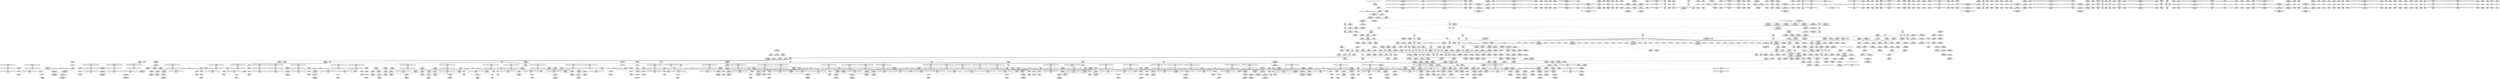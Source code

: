 digraph {
	CE0x5632dc0 [shape=record,shape=Mrecord,label="{CE0x5632dc0|rcu_read_unlock:tmp4|include/linux/rcupdate.h,933}"]
	CE0x5574550 [shape=record,shape=Mrecord,label="{CE0x5574550|i64_1|*Constant*|*SummSink*}"]
	CE0x56110c0 [shape=record,shape=Mrecord,label="{CE0x56110c0|_call_void_lock_acquire(%struct.lockdep_map*_%map,_i32_0,_i32_0,_i32_2,_i32_0,_%struct.lockdep_map*_null,_i64_ptrtoint_(i8*_blockaddress(_rcu_lock_acquire,_%__here)_to_i64))_#10,_!dbg_!27716|include/linux/rcupdate.h,418|*SummSource*}"]
	CE0x561d1a0 [shape=record,shape=Mrecord,label="{CE0x561d1a0|GLOBAL:rcu_read_lock.__warned|Global_var:rcu_read_lock.__warned|*SummSource*}"]
	CE0x555ce30 [shape=record,shape=Mrecord,label="{CE0x555ce30|selinux_socket_recvmsg:tmp1}"]
	CE0x5648ff0 [shape=record,shape=Mrecord,label="{CE0x5648ff0|rcu_lock_release:entry|*SummSink*}"]
	CE0x56322e0 [shape=record,shape=Mrecord,label="{CE0x56322e0|i64*_getelementptr_inbounds_(_11_x_i64_,_11_x_i64_*___llvm_gcov_ctr132,_i64_0,_i64_8)|*Constant*}"]
	CE0x56378f0 [shape=record,shape=Mrecord,label="{CE0x56378f0|__rcu_read_lock:tmp7|include/linux/rcupdate.h,240|*SummSource*}"]
	CE0x562d5a0 [shape=record,shape=Mrecord,label="{CE0x562d5a0|_call_void_lockdep_rcu_suspicious(i8*_getelementptr_inbounds_(_25_x_i8_,_25_x_i8_*_.str45,_i32_0,_i32_0),_i32_883,_i8*_getelementptr_inbounds_(_42_x_i8_,_42_x_i8_*_.str46,_i32_0,_i32_0))_#10,_!dbg_!27728|include/linux/rcupdate.h,882|*SummSink*}"]
	CE0x56808e0 [shape=record,shape=Mrecord,label="{CE0x56808e0|__rcu_read_unlock:tmp|*SummSink*}"]
	CE0x5554910 [shape=record,shape=Mrecord,label="{CE0x5554910|GLOBAL:get_current|*Constant*|*SummSource*}"]
	CE0x55e29f0 [shape=record,shape=Mrecord,label="{CE0x55e29f0|sock_has_perm:cmp|security/selinux/hooks.c,3969|*SummSource*}"]
	CE0x567d9e0 [shape=record,shape=Mrecord,label="{CE0x567d9e0|i64*_getelementptr_inbounds_(_4_x_i64_,_4_x_i64_*___llvm_gcov_ctr135,_i64_0,_i64_3)|*Constant*|*SummSource*}"]
	CE0x5630f90 [shape=record,shape=Mrecord,label="{CE0x5630f90|rcu_read_lock:tmp22|include/linux/rcupdate.h,884|*SummSource*}"]
	CE0x5575d50 [shape=record,shape=Mrecord,label="{CE0x5575d50|task_sid:tmp7|security/selinux/hooks.c,208}"]
	CE0x557a510 [shape=record,shape=Mrecord,label="{CE0x557a510|i64*_getelementptr_inbounds_(_6_x_i64_,_6_x_i64_*___llvm_gcov_ctr327,_i64_0,_i64_0)|*Constant*|*SummSink*}"]
	CE0x55d2340 [shape=record,shape=Mrecord,label="{CE0x55d2340|GLOBAL:rcu_read_unlock|*Constant*|*SummSink*}"]
	CE0x5600dd0 [shape=record,shape=Mrecord,label="{CE0x5600dd0|COLLAPSED:_CMRE:_elem_0::|security/selinux/hooks.c,196}"]
	CE0x55de9c0 [shape=record,shape=Mrecord,label="{CE0x55de9c0|8:_%struct.sock*,_:_SCME_48,49_}"]
	CE0x5681240 [shape=record,shape=Mrecord,label="{CE0x5681240|rcu_lock_release:tmp3}"]
	CE0x567f290 [shape=record,shape=Mrecord,label="{CE0x567f290|rcu_lock_release:tmp7|*SummSink*}"]
	CE0x55f5670 [shape=record,shape=Mrecord,label="{CE0x55f5670|_call_void___preempt_count_add(i32_1)_#10,_!dbg_!27711|include/linux/rcupdate.h,239|*SummSink*}"]
	CE0x55d7710 [shape=record,shape=Mrecord,label="{CE0x55d7710|sock_has_perm:tmp15|security/selinux/hooks.c,3974|*SummSink*}"]
	CE0x55d0f50 [shape=record,shape=Mrecord,label="{CE0x55d0f50|cred_sid:entry}"]
	CE0x55dee80 [shape=record,shape=Mrecord,label="{CE0x55dee80|8:_%struct.sock*,_:_SCME_52,53_}"]
	CE0x5644e10 [shape=record,shape=Mrecord,label="{CE0x5644e10|_call_void_lockdep_rcu_suspicious(i8*_getelementptr_inbounds_(_25_x_i8_,_25_x_i8_*_.str45,_i32_0,_i32_0),_i32_934,_i8*_getelementptr_inbounds_(_44_x_i8_,_44_x_i8_*_.str47,_i32_0,_i32_0))_#10,_!dbg_!27726|include/linux/rcupdate.h,933|*SummSink*}"]
	CE0x56830e0 [shape=record,shape=Mrecord,label="{CE0x56830e0|__preempt_count_add:tmp7|./arch/x86/include/asm/preempt.h,73}"]
	CE0x566bf20 [shape=record,shape=Mrecord,label="{CE0x566bf20|rcu_lock_release:indirectgoto|*SummSource*}"]
	CE0x55e3890 [shape=record,shape=Mrecord,label="{CE0x55e3890|i64_0|*Constant*|*SummSink*}"]
	CE0x561c480 [shape=record,shape=Mrecord,label="{CE0x561c480|rcu_read_unlock:tmp1|*SummSink*}"]
	CE0x55dbcf0 [shape=record,shape=Mrecord,label="{CE0x55dbcf0|8:_%struct.sock*,_:_SCME_0,4_|*MultipleSource*|security/selinux/hooks.c,3966|security/selinux/hooks.c,3966|security/selinux/hooks.c, 3966}"]
	CE0x5591210 [shape=record,shape=Mrecord,label="{CE0x5591210|i32_2|*Constant*|*SummSink*}"]
	CE0x56467b0 [shape=record,shape=Mrecord,label="{CE0x56467b0|rcu_read_unlock:tmp20|include/linux/rcupdate.h,933|*SummSource*}"]
	CE0x55da7a0 [shape=record,shape=Mrecord,label="{CE0x55da7a0|rcu_read_lock:tmp12|include/linux/rcupdate.h,882}"]
	CE0x561cef0 [shape=record,shape=Mrecord,label="{CE0x561cef0|rcu_read_lock:do.body|*SummSource*}"]
	CE0x55db810 [shape=record,shape=Mrecord,label="{CE0x55db810|avc_has_perm:tclass|Function::avc_has_perm&Arg::tclass::|*SummSource*}"]
	CE0x5593620 [shape=record,shape=Mrecord,label="{CE0x5593620|get_current:tmp4|./arch/x86/include/asm/current.h,14|*SummSource*}"]
	CE0x5574420 [shape=record,shape=Mrecord,label="{CE0x5574420|_call_void_mcount()_#3|*SummSource*}"]
	CE0x55d3070 [shape=record,shape=Mrecord,label="{CE0x55d3070|rcu_read_lock:do.body}"]
	CE0x5688790 [shape=record,shape=Mrecord,label="{CE0x5688790|__rcu_read_unlock:tmp2}"]
	CE0x5630890 [shape=record,shape=Mrecord,label="{CE0x5630890|rcu_read_lock:tmp21|include/linux/rcupdate.h,884|*SummSource*}"]
	CE0x555b4d0 [shape=record,shape=Mrecord,label="{CE0x555b4d0|sock_has_perm:tmp1}"]
	CE0x55d7fd0 [shape=record,shape=Mrecord,label="{CE0x55d7fd0|sock_has_perm:sid5|security/selinux/hooks.c,3976}"]
	CE0x55d9200 [shape=record,shape=Mrecord,label="{CE0x55d9200|sock_has_perm:sclass|security/selinux/hooks.c,3976}"]
	CE0x55d11b0 [shape=record,shape=Mrecord,label="{CE0x55d11b0|cred_sid:entry|*SummSink*}"]
	CE0x5624580 [shape=record,shape=Mrecord,label="{CE0x5624580|0:_i8,_:_GCMR_rcu_read_unlock.__warned_internal_global_i8_0,_section_.data.unlikely_,_align_1:_elem_0:default:}"]
	CE0x55fb040 [shape=record,shape=Mrecord,label="{CE0x55fb040|task_sid:tmp6|security/selinux/hooks.c,208|*SummSource*}"]
	CE0x5571390 [shape=record,shape=Mrecord,label="{CE0x5571390|i32_1|*Constant*}"]
	CE0x5683f00 [shape=record,shape=Mrecord,label="{CE0x5683f00|rcu_lock_acquire:tmp4|include/linux/rcupdate.h,418}"]
	CE0x561a9f0 [shape=record,shape=Mrecord,label="{CE0x561a9f0|cred_sid:sid|security/selinux/hooks.c,197|*SummSink*}"]
	CE0x55e39a0 [shape=record,shape=Mrecord,label="{CE0x55e39a0|sock_has_perm:tmp9|security/selinux/hooks.c,3969}"]
	CE0x561ca10 [shape=record,shape=Mrecord,label="{CE0x561ca10|_call_void___preempt_count_add(i32_1)_#10,_!dbg_!27711|include/linux/rcupdate.h,239|*SummSource*}"]
	CE0x55cfcd0 [shape=record,shape=Mrecord,label="{CE0x55cfcd0|i64*_getelementptr_inbounds_(_13_x_i64_,_13_x_i64_*___llvm_gcov_ctr126,_i64_0,_i64_12)|*Constant*|*SummSink*}"]
	CE0x55cd140 [shape=record,shape=Mrecord,label="{CE0x55cd140|task_sid:tmp21|security/selinux/hooks.c,208|*SummSource*}"]
	CE0x56394b0 [shape=record,shape=Mrecord,label="{CE0x56394b0|rcu_lock_acquire:tmp|*SummSink*}"]
	CE0x569ae40 [shape=record,shape=Mrecord,label="{CE0x569ae40|i64*_getelementptr_inbounds_(_4_x_i64_,_4_x_i64_*___llvm_gcov_ctr134,_i64_0,_i64_1)|*Constant*}"]
	CE0x566be60 [shape=record,shape=Mrecord,label="{CE0x566be60|rcu_lock_release:indirectgoto}"]
	CE0x558b8e0 [shape=record,shape=Mrecord,label="{CE0x558b8e0|get_current:bb|*SummSink*}"]
	CE0x563f760 [shape=record,shape=Mrecord,label="{CE0x563f760|rcu_read_unlock:tmp13|include/linux/rcupdate.h,933|*SummSink*}"]
	CE0x561e460 [shape=record,shape=Mrecord,label="{CE0x561e460|rcu_read_lock:tmp9|include/linux/rcupdate.h,882|*SummSource*}"]
	CE0x55597e0 [shape=record,shape=Mrecord,label="{CE0x55597e0|i64*_getelementptr_inbounds_(_2_x_i64_,_2_x_i64_*___llvm_gcov_ctr98,_i64_0,_i64_0)|*Constant*|*SummSink*}"]
	CE0x55dac80 [shape=record,shape=Mrecord,label="{CE0x55dac80|rcu_read_lock:call3|include/linux/rcupdate.h,882}"]
	CE0x5571280 [shape=record,shape=Mrecord,label="{CE0x5571280|__preempt_count_add:entry|*SummSink*}"]
	CE0x5638900 [shape=record,shape=Mrecord,label="{CE0x5638900|_call_void_asm_sideeffect_,_memory_,_dirflag_,_fpsr_,_flags_()_#3,_!dbg_!27714,_!srcloc_!27715|include/linux/rcupdate.h,239|*SummSource*}"]
	CE0x5576350 [shape=record,shape=Mrecord,label="{CE0x5576350|sock_has_perm:sk_security|security/selinux/hooks.c,3964|*SummSink*}"]
	CE0x55d66f0 [shape=record,shape=Mrecord,label="{CE0x55d66f0|sock_has_perm:net1|security/selinux/hooks.c,3973}"]
	CE0x55f8f80 [shape=record,shape=Mrecord,label="{CE0x55f8f80|i64*_getelementptr_inbounds_(_13_x_i64_,_13_x_i64_*___llvm_gcov_ctr126,_i64_0,_i64_0)|*Constant*}"]
	CE0x5550420 [shape=record,shape=Mrecord,label="{CE0x5550420|_ret_%struct.task_struct*_%tmp4,_!dbg_!27714|./arch/x86/include/asm/current.h,14}"]
	CE0x5630c00 [shape=record,shape=Mrecord,label="{CE0x5630c00|rcu_read_lock:tmp21|include/linux/rcupdate.h,884|*SummSink*}"]
	CE0x556d110 [shape=record,shape=Mrecord,label="{CE0x556d110|_call_void_mcount()_#3}"]
	CE0x55528b0 [shape=record,shape=Mrecord,label="{CE0x55528b0|32:_%struct.sock*,_:_CRE_0,4_|*MultipleSource*|security/selinux/hooks.c,4221|Function::selinux_socket_recvmsg&Arg::sock::}"]
	CE0x566f5e0 [shape=record,shape=Mrecord,label="{CE0x566f5e0|i64*_getelementptr_inbounds_(_4_x_i64_,_4_x_i64_*___llvm_gcov_ctr128,_i64_0,_i64_0)|*Constant*|*SummSink*}"]
	CE0x56c1490 [shape=record,shape=Mrecord,label="{CE0x56c1490|__preempt_count_sub:tmp3|*SummSource*}"]
	CE0x55f14e0 [shape=record,shape=Mrecord,label="{CE0x55f14e0|task_sid:real_cred|security/selinux/hooks.c,208}"]
	CE0x5560360 [shape=record,shape=Mrecord,label="{CE0x5560360|get_current:tmp2|*SummSink*}"]
	CE0x55fc150 [shape=record,shape=Mrecord,label="{CE0x55fc150|_call_void_rcu_lock_acquire(%struct.lockdep_map*_rcu_lock_map)_#10,_!dbg_!27711|include/linux/rcupdate.h,881|*SummSink*}"]
	CE0x55dc7c0 [shape=record,shape=Mrecord,label="{CE0x55dc7c0|task_sid:if.end}"]
	CE0x555b5b0 [shape=record,shape=Mrecord,label="{CE0x555b5b0|sock_has_perm:tmp1|*SummSink*}"]
	CE0x55cec30 [shape=record,shape=Mrecord,label="{CE0x55cec30|task_sid:tmp24|security/selinux/hooks.c,208|*SummSource*}"]
	CE0x557f000 [shape=record,shape=Mrecord,label="{CE0x557f000|i32_22|*Constant*|*SummSink*}"]
	CE0x563d890 [shape=record,shape=Mrecord,label="{CE0x563d890|__rcu_read_lock:tmp6|include/linux/rcupdate.h,240}"]
	CE0x557ecb0 [shape=record,shape=Mrecord,label="{CE0x557ecb0|rcu_read_lock:tmp16|include/linux/rcupdate.h,882|*SummSink*}"]
	CE0x563bb30 [shape=record,shape=Mrecord,label="{CE0x563bb30|GLOBAL:lock_acquire|*Constant*|*SummSource*}"]
	CE0x556c630 [shape=record,shape=Mrecord,label="{CE0x556c630|sock_has_perm:bb}"]
	CE0x55d8c30 [shape=record,shape=Mrecord,label="{CE0x55d8c30|sock_has_perm:tmp16|security/selinux/hooks.c,3976|*SummSink*}"]
	CE0x55dd7f0 [shape=record,shape=Mrecord,label="{CE0x55dd7f0|8:_%struct.sock*,_:_SCME_33,34_}"]
	CE0x55e5a80 [shape=record,shape=Mrecord,label="{CE0x55e5a80|sock_has_perm:tmp4|security/selinux/hooks.c,3966|*SummSink*}"]
	CE0x5578fd0 [shape=record,shape=Mrecord,label="{CE0x5578fd0|task_sid:tmp13|security/selinux/hooks.c,208|*SummSink*}"]
	CE0x560a620 [shape=record,shape=Mrecord,label="{CE0x560a620|rcu_lock_acquire:tmp6}"]
	CE0x5602d50 [shape=record,shape=Mrecord,label="{CE0x5602d50|__rcu_read_lock:do.end|*SummSink*}"]
	CE0x5614cc0 [shape=record,shape=Mrecord,label="{CE0x5614cc0|i64*_getelementptr_inbounds_(_4_x_i64_,_4_x_i64_*___llvm_gcov_ctr129,_i64_0,_i64_2)|*Constant*|*SummSource*}"]
	CE0x563cb10 [shape=record,shape=Mrecord,label="{CE0x563cb10|rcu_lock_acquire:tmp1|*SummSink*}"]
	CE0x55ccc70 [shape=record,shape=Mrecord,label="{CE0x55ccc70|i64*_getelementptr_inbounds_(_13_x_i64_,_13_x_i64_*___llvm_gcov_ctr126,_i64_0,_i64_8)|*Constant*|*SummSink*}"]
	CE0x55fbaa0 [shape=record,shape=Mrecord,label="{CE0x55fbaa0|cred_sid:tmp|*SummSource*}"]
	CE0x55c9ef0 [shape=record,shape=Mrecord,label="{CE0x55c9ef0|task_sid:tmp19|security/selinux/hooks.c,208}"]
	CE0x4c990c0 [shape=record,shape=Mrecord,label="{CE0x4c990c0|sock_has_perm:sk|Function::sock_has_perm&Arg::sk::|*SummSource*}"]
	CE0x5555200 [shape=record,shape=Mrecord,label="{CE0x5555200|COLLAPSED:_GCMRE___llvm_gcov_ctr362_internal_global_2_x_i64_zeroinitializer:_elem_0:default:}"]
	CE0x560cdc0 [shape=record,shape=Mrecord,label="{CE0x560cdc0|i64_1|*Constant*}"]
	CE0x56c1680 [shape=record,shape=Mrecord,label="{CE0x56c1680|i64*_getelementptr_inbounds_(_4_x_i64_,_4_x_i64_*___llvm_gcov_ctr129,_i64_0,_i64_1)|*Constant*|*SummSource*}"]
	CE0x5554c80 [shape=record,shape=Mrecord,label="{CE0x5554c80|i64_1|*Constant*|*SummSource*}"]
	CE0x5582e30 [shape=record,shape=Mrecord,label="{CE0x5582e30|rcu_read_unlock:tmp2|*SummSink*}"]
	CE0x56348c0 [shape=record,shape=Mrecord,label="{CE0x56348c0|GLOBAL:__llvm_gcov_ctr132|Global_var:__llvm_gcov_ctr132|*SummSource*}"]
	CE0x556ebb0 [shape=record,shape=Mrecord,label="{CE0x556ebb0|selinux_socket_recvmsg:call1|security/selinux/hooks.c,4221|*SummSink*}"]
	CE0x55824b0 [shape=record,shape=Mrecord,label="{CE0x55824b0|i64_5|*Constant*|*SummSource*}"]
	CE0x55f3240 [shape=record,shape=Mrecord,label="{CE0x55f3240|task_sid:tmp8|security/selinux/hooks.c,208|*SummSource*}"]
	CE0x55dec20 [shape=record,shape=Mrecord,label="{CE0x55dec20|8:_%struct.sock*,_:_SCME_50,51_}"]
	CE0x5683fe0 [shape=record,shape=Mrecord,label="{CE0x5683fe0|rcu_lock_acquire:tmp4|include/linux/rcupdate.h,418|*SummSink*}"]
	CE0x55fc280 [shape=record,shape=Mrecord,label="{CE0x55fc280|rcu_lock_acquire:entry}"]
	CE0x5586650 [shape=record,shape=Mrecord,label="{CE0x5586650|GLOBAL:rcu_lock_map|Global_var:rcu_lock_map|*SummSource*}"]
	CE0x55d8a90 [shape=record,shape=Mrecord,label="{CE0x55d8a90|sock_has_perm:tmp16|security/selinux/hooks.c,3976}"]
	CE0x55f3860 [shape=record,shape=Mrecord,label="{CE0x55f3860|_call_void_mcount()_#3}"]
	CE0x55525f0 [shape=record,shape=Mrecord,label="{CE0x55525f0|i64*_getelementptr_inbounds_(_2_x_i64_,_2_x_i64_*___llvm_gcov_ctr362,_i64_0,_i64_0)|*Constant*|*SummSink*}"]
	CE0x5646010 [shape=record,shape=Mrecord,label="{CE0x5646010|i8*_getelementptr_inbounds_(_44_x_i8_,_44_x_i8_*_.str47,_i32_0,_i32_0)|*Constant*|*SummSink*}"]
	CE0x56bc440 [shape=record,shape=Mrecord,label="{CE0x56bc440|__preempt_count_sub:sub|./arch/x86/include/asm/preempt.h,77|*SummSource*}"]
	CE0x55d5f00 [shape=record,shape=Mrecord,label="{CE0x55d5f00|sock_has_perm:u|security/selinux/hooks.c,3973|*SummSource*}"]
	CE0x55799d0 [shape=record,shape=Mrecord,label="{CE0x55799d0|i32_77|*Constant*}"]
	CE0x55df470 [shape=record,shape=Mrecord,label="{CE0x55df470|i32_8|*Constant*|*SummSource*}"]
	CE0x5682360 [shape=record,shape=Mrecord,label="{CE0x5682360|__rcu_read_unlock:tmp2|*SummSource*}"]
	CE0x5559f20 [shape=record,shape=Mrecord,label="{CE0x5559f20|_ret_i32_%retval.0,_!dbg_!27728|security/selinux/avc.c,775|*SummSink*}"]
	CE0x55833b0 [shape=record,shape=Mrecord,label="{CE0x55833b0|task_sid:real_cred|security/selinux/hooks.c,208|*SummSource*}"]
	CE0x55a5ee0 [shape=record,shape=Mrecord,label="{CE0x55a5ee0|rcu_read_lock:tmp14|include/linux/rcupdate.h,882}"]
	CE0x560b930 [shape=record,shape=Mrecord,label="{CE0x560b930|rcu_lock_acquire:tmp5|include/linux/rcupdate.h,418|*SummSource*}"]
	CE0x56022c0 [shape=record,shape=Mrecord,label="{CE0x56022c0|__rcu_read_unlock:entry|*SummSink*}"]
	CE0x55fdeb0 [shape=record,shape=Mrecord,label="{CE0x55fdeb0|task_sid:call3|security/selinux/hooks.c,208|*SummSource*}"]
	CE0x5554b20 [shape=record,shape=Mrecord,label="{CE0x5554b20|selinux_socket_recvmsg:sk|security/selinux/hooks.c,4221|*SummSource*}"]
	CE0x55f8e70 [shape=record,shape=Mrecord,label="{CE0x55f8e70|task_sid:do.end6|*SummSink*}"]
	CE0x55a43d0 [shape=record,shape=Mrecord,label="{CE0x55a43d0|i8_2|*Constant*|*SummSource*}"]
	CE0x56411a0 [shape=record,shape=Mrecord,label="{CE0x56411a0|rcu_read_unlock:tmp}"]
	CE0x56896a0 [shape=record,shape=Mrecord,label="{CE0x56896a0|__preempt_count_sub:entry|*SummSource*}"]
	CE0x560a940 [shape=record,shape=Mrecord,label="{CE0x560a940|rcu_lock_acquire:tmp6|*SummSink*}"]
	CE0x55f4a40 [shape=record,shape=Mrecord,label="{CE0x55f4a40|task_sid:call|security/selinux/hooks.c,208}"]
	CE0x5606970 [shape=record,shape=Mrecord,label="{CE0x5606970|__preempt_count_sub:tmp2|*SummSink*}"]
	CE0x5571740 [shape=record,shape=Mrecord,label="{CE0x5571740|i32_59|*Constant*|*SummSource*}"]
	CE0x55d8660 [shape=record,shape=Mrecord,label="{CE0x55d8660|sock_has_perm:sclass|security/selinux/hooks.c,3976|*SummSink*}"]
	CE0x55d3820 [shape=record,shape=Mrecord,label="{CE0x55d3820|rcu_read_unlock:tmp4|include/linux/rcupdate.h,933|*SummSource*}"]
	CE0x5586ea0 [shape=record,shape=Mrecord,label="{CE0x5586ea0|__rcu_read_lock:entry|*SummSource*}"]
	CE0x562e100 [shape=record,shape=Mrecord,label="{CE0x562e100|GLOBAL:lockdep_rcu_suspicious|*Constant*}"]
	CE0x5549ea0 [shape=record,shape=Mrecord,label="{CE0x5549ea0|sock_has_perm:entry|*SummSource*}"]
	CE0x55ca500 [shape=record,shape=Mrecord,label="{CE0x55ca500|task_sid:tmp19|security/selinux/hooks.c,208|*SummSource*}"]
	CE0x55575a0 [shape=record,shape=Mrecord,label="{CE0x55575a0|i32_59|*Constant*}"]
	CE0x561e6a0 [shape=record,shape=Mrecord,label="{CE0x561e6a0|i64*_getelementptr_inbounds_(_4_x_i64_,_4_x_i64_*___llvm_gcov_ctr135,_i64_0,_i64_3)|*Constant*|*SummSink*}"]
	CE0x56236c0 [shape=record,shape=Mrecord,label="{CE0x56236c0|rcu_read_lock:tmp18|include/linux/rcupdate.h,882}"]
	CE0x5623910 [shape=record,shape=Mrecord,label="{CE0x5623910|rcu_read_lock:tmp18|include/linux/rcupdate.h,882|*SummSource*}"]
	CE0x5609c10 [shape=record,shape=Mrecord,label="{CE0x5609c10|i64_ptrtoint_(i8*_blockaddress(_rcu_lock_acquire,_%__here)_to_i64)|*Constant*}"]
	CE0x5552750 [shape=record,shape=Mrecord,label="{CE0x5552750|selinux_socket_recvmsg:tmp1|*SummSink*}"]
	CE0x5553aa0 [shape=record,shape=Mrecord,label="{CE0x5553aa0|32:_%struct.sock*,_:_CRE_4,6_|*MultipleSource*|security/selinux/hooks.c,4221|Function::selinux_socket_recvmsg&Arg::sock::}"]
	CE0x716f540 [shape=record,shape=Mrecord,label="{CE0x716f540|sock_has_perm:task|Function::sock_has_perm&Arg::task::}"]
	CE0x5565550 [shape=record,shape=Mrecord,label="{CE0x5565550|16:_i32,_24:_i16,_:_CRE_16,20_|*MultipleSource*|*LoadInst*|security/selinux/hooks.c,3964|security/selinux/hooks.c,3964|security/selinux/hooks.c,3969}"]
	CE0x56462d0 [shape=record,shape=Mrecord,label="{CE0x56462d0|rcu_read_unlock:tmp19|include/linux/rcupdate.h,933}"]
	CE0x55feb10 [shape=record,shape=Mrecord,label="{CE0x55feb10|task_sid:tmp14|security/selinux/hooks.c,208|*SummSink*}"]
	CE0x5649490 [shape=record,shape=Mrecord,label="{CE0x5649490|GLOBAL:__rcu_read_unlock|*Constant*}"]
	CE0x569fb20 [shape=record,shape=Mrecord,label="{CE0x569fb20|__rcu_read_unlock:bb|*SummSink*}"]
	CE0x5611360 [shape=record,shape=Mrecord,label="{CE0x5611360|i32_0|*Constant*}"]
	CE0x5640000 [shape=record,shape=Mrecord,label="{CE0x5640000|__rcu_read_unlock:tmp4|include/linux/rcupdate.h,244|*SummSink*}"]
	CE0x55dd920 [shape=record,shape=Mrecord,label="{CE0x55dd920|8:_%struct.sock*,_:_SCME_34,35_}"]
	CE0x55cbe80 [shape=record,shape=Mrecord,label="{CE0x55cbe80|task_sid:tmp17|security/selinux/hooks.c,208}"]
	CE0x5638c50 [shape=record,shape=Mrecord,label="{CE0x5638c50|rcu_read_unlock:if.then|*SummSink*}"]
	CE0x56229c0 [shape=record,shape=Mrecord,label="{CE0x56229c0|GLOBAL:__preempt_count|Global_var:__preempt_count|*SummSource*}"]
	CE0x55c95a0 [shape=record,shape=Mrecord,label="{CE0x55c95a0|task_sid:tmp21|security/selinux/hooks.c,208}"]
	CE0x5553170 [shape=record,shape=Mrecord,label="{CE0x5553170|selinux_socket_recvmsg:bb}"]
	CE0x56122b0 [shape=record,shape=Mrecord,label="{CE0x56122b0|i64*_getelementptr_inbounds_(_4_x_i64_,_4_x_i64_*___llvm_gcov_ctr129,_i64_0,_i64_1)|*Constant*}"]
	CE0x55dc180 [shape=record,shape=Mrecord,label="{CE0x55dc180|i64*_getelementptr_inbounds_(_6_x_i64_,_6_x_i64_*___llvm_gcov_ctr327,_i64_0,_i64_3)|*Constant*|*SummSource*}"]
	CE0x55e9e60 [shape=record,shape=Mrecord,label="{CE0x55e9e60|sock_has_perm:tmp19|security/selinux/hooks.c,3977|*SummSink*}"]
	CE0x556d9a0 [shape=record,shape=Mrecord,label="{CE0x556d9a0|GLOBAL:sock_has_perm|*Constant*|*SummSource*}"]
	CE0x5601270 [shape=record,shape=Mrecord,label="{CE0x5601270|_call_void___rcu_read_lock()_#10,_!dbg_!27710|include/linux/rcupdate.h,879|*SummSink*}"]
	CE0x560fcf0 [shape=record,shape=Mrecord,label="{CE0x560fcf0|i32_2|*Constant*}"]
	CE0x5646340 [shape=record,shape=Mrecord,label="{CE0x5646340|rcu_read_unlock:tmp19|include/linux/rcupdate.h,933|*SummSource*}"]
	CE0x563f8d0 [shape=record,shape=Mrecord,label="{CE0x563f8d0|rcu_read_unlock:tmp14|include/linux/rcupdate.h,933}"]
	CE0x55da990 [shape=record,shape=Mrecord,label="{CE0x55da990|rcu_read_lock:tmp12|include/linux/rcupdate.h,882|*SummSource*}"]
	CE0x5674420 [shape=record,shape=Mrecord,label="{CE0x5674420|__preempt_count_add:do.body|*SummSink*}"]
	CE0x567f000 [shape=record,shape=Mrecord,label="{CE0x567f000|rcu_lock_release:tmp7}"]
	CE0x56838d0 [shape=record,shape=Mrecord,label="{CE0x56838d0|_call_void_mcount()_#3}"]
	CE0x55dffd0 [shape=record,shape=Mrecord,label="{CE0x55dffd0|_ret_i32_%call7,_!dbg_!27749|security/selinux/hooks.c,210|*SummSource*}"]
	CE0x56498f0 [shape=record,shape=Mrecord,label="{CE0x56498f0|i64*_getelementptr_inbounds_(_11_x_i64_,_11_x_i64_*___llvm_gcov_ctr132,_i64_0,_i64_9)|*Constant*}"]
	CE0x55e8780 [shape=record,shape=Mrecord,label="{CE0x55e8780|rcu_read_lock:tmp10|include/linux/rcupdate.h,882|*SummSource*}"]
	CE0x55995e0 [shape=record,shape=Mrecord,label="{CE0x55995e0|COLLAPSED:_GCMRE___llvm_gcov_ctr126_internal_global_13_x_i64_zeroinitializer:_elem_0:default:}"]
	CE0x558dce0 [shape=record,shape=Mrecord,label="{CE0x558dce0|_ret_i32_%call1,_!dbg_!27718|security/selinux/hooks.c,4221|*SummSource*}"]
	CE0x55e1300 [shape=record,shape=Mrecord,label="{CE0x55e1300|i64_56|*Constant*|*SummSource*}"]
	CE0x55e33f0 [shape=record,shape=Mrecord,label="{CE0x55e33f0|GLOBAL:__llvm_gcov_ctr327|Global_var:__llvm_gcov_ctr327}"]
	CE0x5598b30 [shape=record,shape=Mrecord,label="{CE0x5598b30|rcu_read_lock:tmp|*SummSink*}"]
	CE0x55fad00 [shape=record,shape=Mrecord,label="{CE0x55fad00|GLOBAL:__llvm_gcov_ctr126|Global_var:__llvm_gcov_ctr126}"]
	CE0x55e2f40 [shape=record,shape=Mrecord,label="{CE0x55e2f40|i64_2|*Constant*|*SummSink*}"]
	CE0x55a5fb0 [shape=record,shape=Mrecord,label="{CE0x55a5fb0|rcu_read_lock:tmp13|include/linux/rcupdate.h,882|*SummSource*}"]
	CE0x562dce0 [shape=record,shape=Mrecord,label="{CE0x562dce0|i8*_getelementptr_inbounds_(_25_x_i8_,_25_x_i8_*_.str45,_i32_0,_i32_0)|*Constant*|*SummSink*}"]
	CE0x567b300 [shape=record,shape=Mrecord,label="{CE0x567b300|i64*_getelementptr_inbounds_(_4_x_i64_,_4_x_i64_*___llvm_gcov_ctr135,_i64_0,_i64_0)|*Constant*|*SummSource*}"]
	CE0x55d3220 [shape=record,shape=Mrecord,label="{CE0x55d3220|cred_sid:tmp5|security/selinux/hooks.c,196|*SummSource*}"]
	CE0x56c1060 [shape=record,shape=Mrecord,label="{CE0x56c1060|void_(i32*,_i32,_i32*)*_asm_addl_$1,_%gs:$0_,_*m,ri,*m,_dirflag_,_fpsr_,_flags_}"]
	CE0x55c8810 [shape=record,shape=Mrecord,label="{CE0x55c8810|i8*_getelementptr_inbounds_(_41_x_i8_,_41_x_i8_*_.str44,_i32_0,_i32_0)|*Constant*|*SummSource*}"]
	CE0x56742a0 [shape=record,shape=Mrecord,label="{CE0x56742a0|__preempt_count_add:do.body|*SummSource*}"]
	CE0x557fd90 [shape=record,shape=Mrecord,label="{CE0x557fd90|task_sid:land.lhs.true}"]
	CE0x5689f80 [shape=record,shape=Mrecord,label="{CE0x5689f80|__preempt_count_sub:tmp7|./arch/x86/include/asm/preempt.h,78|*SummSource*}"]
	CE0x5602080 [shape=record,shape=Mrecord,label="{CE0x5602080|GLOBAL:__rcu_read_unlock|*Constant*|*SummSource*}"]
	CE0x56367d0 [shape=record,shape=Mrecord,label="{CE0x56367d0|rcu_read_unlock:tmp1}"]
	CE0x55a57b0 [shape=record,shape=Mrecord,label="{CE0x55a57b0|rcu_read_unlock:tmp15|include/linux/rcupdate.h,933}"]
	CE0x5586bb0 [shape=record,shape=Mrecord,label="{CE0x5586bb0|task_sid:land.lhs.true2|*SummSink*}"]
	CE0x55542e0 [shape=record,shape=Mrecord,label="{CE0x55542e0|get_current:entry|*SummSink*}"]
	CE0x55a50a0 [shape=record,shape=Mrecord,label="{CE0x55a50a0|avc_has_perm:ssid|Function::avc_has_perm&Arg::ssid::}"]
	CE0x55d73f0 [shape=record,shape=Mrecord,label="{CE0x55d73f0|sock_has_perm:tmp15|security/selinux/hooks.c,3974}"]
	CE0x556c570 [shape=record,shape=Mrecord,label="{CE0x556c570|sock_has_perm:if.then}"]
	CE0x55f34d0 [shape=record,shape=Mrecord,label="{CE0x55f34d0|task_sid:tmp9|security/selinux/hooks.c,208}"]
	CE0x557f100 [shape=record,shape=Mrecord,label="{CE0x557f100|cred_sid:security|security/selinux/hooks.c,196|*SummSink*}"]
	CE0x561f420 [shape=record,shape=Mrecord,label="{CE0x561f420|rcu_read_lock:tmp8|include/linux/rcupdate.h,882|*SummSource*}"]
	CE0x556d300 [shape=record,shape=Mrecord,label="{CE0x556d300|32:_%struct.sock*,_:_CRE_32,40_|*MultipleSource*|security/selinux/hooks.c,4221|Function::selinux_socket_recvmsg&Arg::sock::}"]
	CE0x563a0e0 [shape=record,shape=Mrecord,label="{CE0x563a0e0|rcu_read_unlock:tmp7|include/linux/rcupdate.h,933|*SummSource*}"]
	CE0x55df7e0 [shape=record,shape=Mrecord,label="{CE0x55df7e0|GLOBAL:task_sid|*Constant*|*SummSink*}"]
	CE0x56059a0 [shape=record,shape=Mrecord,label="{CE0x56059a0|i64_ptrtoint_(i8*_blockaddress(_rcu_lock_release,_%__here)_to_i64)|*Constant*}"]
	CE0x559ce90 [shape=record,shape=Mrecord,label="{CE0x559ce90|rcu_read_unlock:land.lhs.true|*SummSink*}"]
	CE0x56492c0 [shape=record,shape=Mrecord,label="{CE0x56492c0|rcu_lock_release:map|Function::rcu_lock_release&Arg::map::|*SummSource*}"]
	CE0x5648b20 [shape=record,shape=Mrecord,label="{CE0x5648b20|GLOBAL:rcu_lock_release|*Constant*|*SummSink*}"]
	CE0x55d04f0 [shape=record,shape=Mrecord,label="{CE0x55d04f0|GLOBAL:cred_sid|*Constant*}"]
	CE0x556c960 [shape=record,shape=Mrecord,label="{CE0x556c960|sock_has_perm:net|security/selinux/hooks.c, 3966}"]
	CE0x55797c0 [shape=record,shape=Mrecord,label="{CE0x55797c0|rcu_read_lock:tmp4|include/linux/rcupdate.h,882|*SummSource*}"]
	CE0x5688d60 [shape=record,shape=Mrecord,label="{CE0x5688d60|__preempt_count_add:tmp3|*SummSource*}"]
	CE0x55f2370 [shape=record,shape=Mrecord,label="{CE0x55f2370|i32_22|*Constant*}"]
	CE0x557f810 [shape=record,shape=Mrecord,label="{CE0x557f810|_call_void_mcount()_#3|*SummSource*}"]
	CE0x5552330 [shape=record,shape=Mrecord,label="{CE0x5552330|i32_0|*Constant*|*SummSource*}"]
	CE0x55c7c00 [shape=record,shape=Mrecord,label="{CE0x55c7c00|sock_has_perm:tmp2|*LoadInst*|security/selinux/hooks.c,3964|*SummSink*}"]
	CE0x55e5cc0 [shape=record,shape=Mrecord,label="{CE0x55e5cc0|sock_has_perm:tmp5|security/selinux/hooks.c,3966|*SummSource*}"]
	CE0x5598040 [shape=record,shape=Mrecord,label="{CE0x5598040|i64*_getelementptr_inbounds_(_13_x_i64_,_13_x_i64_*___llvm_gcov_ctr126,_i64_0,_i64_1)|*Constant*|*SummSource*}"]
	CE0x56189e0 [shape=record,shape=Mrecord,label="{CE0x56189e0|__preempt_count_sub:bb|*SummSink*}"]
	CE0x4c99050 [shape=record,shape=Mrecord,label="{CE0x4c99050|sock_has_perm:sk|Function::sock_has_perm&Arg::sk::}"]
	CE0x55da2d0 [shape=record,shape=Mrecord,label="{CE0x55da2d0|avc_has_perm:ssid|Function::avc_has_perm&Arg::ssid::|*SummSource*}"]
	CE0x56733d0 [shape=record,shape=Mrecord,label="{CE0x56733d0|__rcu_read_unlock:do.end|*SummSink*}"]
	CE0x55de170 [shape=record,shape=Mrecord,label="{CE0x55de170|8:_%struct.sock*,_:_SCME_41,42_}"]
	CE0x55861c0 [shape=record,shape=Mrecord,label="{CE0x55861c0|task_sid:tmp12|security/selinux/hooks.c,208}"]
	CE0x560b290 [shape=record,shape=Mrecord,label="{CE0x560b290|i64_1|*Constant*}"]
	CE0x563d2a0 [shape=record,shape=Mrecord,label="{CE0x563d2a0|rcu_lock_acquire:indirectgoto|*SummSource*}"]
	CE0x55f4670 [shape=record,shape=Mrecord,label="{CE0x55f4670|cred_sid:tmp2|*SummSource*}"]
	CE0x562ec60 [shape=record,shape=Mrecord,label="{CE0x562ec60|i8*_getelementptr_inbounds_(_42_x_i8_,_42_x_i8_*_.str46,_i32_0,_i32_0)|*Constant*}"]
	CE0x55da080 [shape=record,shape=Mrecord,label="{CE0x55da080|avc_has_perm:entry|*SummSink*}"]
	CE0x55dca90 [shape=record,shape=Mrecord,label="{CE0x55dca90|8:_%struct.sock*,_:_SCME_20,22_|*MultipleSource*|security/selinux/hooks.c,3966|security/selinux/hooks.c,3966|security/selinux/hooks.c, 3966}"]
	CE0x5634a30 [shape=record,shape=Mrecord,label="{CE0x5634a30|GLOBAL:__llvm_gcov_ctr132|Global_var:__llvm_gcov_ctr132|*SummSink*}"]
	CE0x5579870 [shape=record,shape=Mrecord,label="{CE0x5579870|rcu_read_lock:entry|*SummSink*}"]
	CE0x55fdb40 [shape=record,shape=Mrecord,label="{CE0x55fdb40|rcu_read_unlock:tmp12|include/linux/rcupdate.h,933|*SummSource*}"]
	CE0x55f8c80 [shape=record,shape=Mrecord,label="{CE0x55f8c80|task_sid:do.end6}"]
	CE0x55f1920 [shape=record,shape=Mrecord,label="{CE0x55f1920|rcu_read_lock:tmp5|include/linux/rcupdate.h,882|*SummSource*}"]
	CE0x55f8650 [shape=record,shape=Mrecord,label="{CE0x55f8650|task_sid:tobool|security/selinux/hooks.c,208|*SummSink*}"]
	CE0x554a930 [shape=record,shape=Mrecord,label="{CE0x554a930|i64*_getelementptr_inbounds_(_2_x_i64_,_2_x_i64_*___llvm_gcov_ctr362,_i64_0,_i64_1)|*Constant*}"]
	CE0x56a0130 [shape=record,shape=Mrecord,label="{CE0x56a0130|__rcu_read_unlock:tmp4|include/linux/rcupdate.h,244|*SummSource*}"]
	CE0x55556d0 [shape=record,shape=Mrecord,label="{CE0x55556d0|selinux_socket_recvmsg:bb|*SummSink*}"]
	CE0x5633020 [shape=record,shape=Mrecord,label="{CE0x5633020|rcu_read_unlock:tobool|include/linux/rcupdate.h,933|*SummSource*}"]
	CE0x55d1b60 [shape=record,shape=Mrecord,label="{CE0x55d1b60|GLOBAL:rcu_read_unlock|*Constant*}"]
	CE0x560a690 [shape=record,shape=Mrecord,label="{CE0x560a690|i64*_getelementptr_inbounds_(_4_x_i64_,_4_x_i64_*___llvm_gcov_ctr130,_i64_0,_i64_3)|*Constant*|*SummSink*}"]
	CE0x5586d40 [shape=record,shape=Mrecord,label="{CE0x5586d40|GLOBAL:__rcu_read_lock|*Constant*|*SummSink*}"]
	CE0x560a500 [shape=record,shape=Mrecord,label="{CE0x560a500|i64*_getelementptr_inbounds_(_4_x_i64_,_4_x_i64_*___llvm_gcov_ctr130,_i64_0,_i64_3)|*Constant*|*SummSource*}"]
	CE0x5611050 [shape=record,shape=Mrecord,label="{CE0x5611050|_call_void_lock_acquire(%struct.lockdep_map*_%map,_i32_0,_i32_0,_i32_2,_i32_0,_%struct.lockdep_map*_null,_i64_ptrtoint_(i8*_blockaddress(_rcu_lock_acquire,_%__here)_to_i64))_#10,_!dbg_!27716|include/linux/rcupdate.h,418}"]
	CE0x55577f0 [shape=record,shape=Mrecord,label="{CE0x55577f0|sock_has_perm:entry|*SummSink*}"]
	CE0x56111f0 [shape=record,shape=Mrecord,label="{CE0x56111f0|_call_void_lock_acquire(%struct.lockdep_map*_%map,_i32_0,_i32_0,_i32_2,_i32_0,_%struct.lockdep_map*_null,_i64_ptrtoint_(i8*_blockaddress(_rcu_lock_acquire,_%__here)_to_i64))_#10,_!dbg_!27716|include/linux/rcupdate.h,418|*SummSink*}"]
	CE0x55ea240 [shape=record,shape=Mrecord,label="{CE0x55ea240|sock_has_perm:tmp20|security/selinux/hooks.c,3977|*SummSource*}"]
	CE0x5599650 [shape=record,shape=Mrecord,label="{CE0x5599650|task_sid:tmp|*SummSource*}"]
	CE0x558ee30 [shape=record,shape=Mrecord,label="{CE0x558ee30|_ret_i32_%retval.0,_!dbg_!27740|security/selinux/hooks.c,3977|*SummSource*}"]
	CE0x55dd460 [shape=record,shape=Mrecord,label="{CE0x55dd460|8:_%struct.sock*,_:_SCME_30,31_}"]
	CE0x56416f0 [shape=record,shape=Mrecord,label="{CE0x56416f0|rcu_lock_release:tmp|*SummSink*}"]
	CE0x560b220 [shape=record,shape=Mrecord,label="{CE0x560b220|__rcu_read_lock:tmp|*SummSink*}"]
	CE0x561b5f0 [shape=record,shape=Mrecord,label="{CE0x561b5f0|rcu_read_lock:tmp1|*SummSink*}"]
	CE0x55fb670 [shape=record,shape=Mrecord,label="{CE0x55fb670|task_sid:tmp5|security/selinux/hooks.c,208}"]
	CE0x5606700 [shape=record,shape=Mrecord,label="{CE0x5606700|i64*_getelementptr_inbounds_(_4_x_i64_,_4_x_i64_*___llvm_gcov_ctr134,_i64_0,_i64_0)|*Constant*}"]
	CE0x5615180 [shape=record,shape=Mrecord,label="{CE0x5615180|__preempt_count_add:tmp|*SummSink*}"]
	CE0x55ffc60 [shape=record,shape=Mrecord,label="{CE0x55ffc60|rcu_read_unlock:tmp6|include/linux/rcupdate.h,933}"]
	CE0x55cd1b0 [shape=record,shape=Mrecord,label="{CE0x55cd1b0|task_sid:tmp21|security/selinux/hooks.c,208|*SummSink*}"]
	CE0x55f28a0 [shape=record,shape=Mrecord,label="{CE0x55f28a0|i64_4|*Constant*}"]
	CE0x55fdc70 [shape=record,shape=Mrecord,label="{CE0x55fdc70|rcu_read_unlock:tmp12|include/linux/rcupdate.h,933|*SummSink*}"]
	CE0x55ca170 [shape=record,shape=Mrecord,label="{CE0x55ca170|task_sid:tmp18|security/selinux/hooks.c,208|*SummSink*}"]
	CE0x5641980 [shape=record,shape=Mrecord,label="{CE0x5641980|rcu_read_unlock:tmp10|include/linux/rcupdate.h,933}"]
	CE0x5619970 [shape=record,shape=Mrecord,label="{CE0x5619970|rcu_read_unlock:tobool1|include/linux/rcupdate.h,933}"]
	CE0x5599d40 [shape=record,shape=Mrecord,label="{CE0x5599d40|sock_has_perm:tmp3|security/selinux/hooks.c,3964}"]
	CE0x5644240 [shape=record,shape=Mrecord,label="{CE0x5644240|rcu_read_unlock:tmp17|include/linux/rcupdate.h,933|*SummSink*}"]
	CE0x5637540 [shape=record,shape=Mrecord,label="{CE0x5637540|__rcu_read_lock:tmp6|include/linux/rcupdate.h,240|*SummSink*}"]
	CE0x55de760 [shape=record,shape=Mrecord,label="{CE0x55de760|8:_%struct.sock*,_:_SCME_46,47_}"]
	CE0x5615440 [shape=record,shape=Mrecord,label="{CE0x5615440|i64*_getelementptr_inbounds_(_4_x_i64_,_4_x_i64_*___llvm_gcov_ctr134,_i64_0,_i64_3)|*Constant*}"]
	CE0x5648180 [shape=record,shape=Mrecord,label="{CE0x5648180|_call_void_rcu_lock_release(%struct.lockdep_map*_rcu_lock_map)_#10,_!dbg_!27733|include/linux/rcupdate.h,935|*SummSource*}"]
	CE0x5641af0 [shape=record,shape=Mrecord,label="{CE0x5641af0|rcu_read_unlock:tmp10|include/linux/rcupdate.h,933|*SummSource*}"]
	CE0x56402b0 [shape=record,shape=Mrecord,label="{CE0x56402b0|__rcu_read_unlock:tmp5|include/linux/rcupdate.h,244}"]
	CE0x55c9760 [shape=record,shape=Mrecord,label="{CE0x55c9760|task_sid:tmp20|security/selinux/hooks.c,208|*SummSink*}"]
	CE0x55f1fb0 [shape=record,shape=Mrecord,label="{CE0x55f1fb0|task_sid:tmp3|*SummSink*}"]
	CE0x55cbd40 [shape=record,shape=Mrecord,label="{CE0x55cbd40|task_sid:tmp15|security/selinux/hooks.c,208|*SummSink*}"]
	CE0x563d900 [shape=record,shape=Mrecord,label="{CE0x563d900|__rcu_read_lock:tmp6|include/linux/rcupdate.h,240|*SummSource*}"]
	CE0x55fed40 [shape=record,shape=Mrecord,label="{CE0x55fed40|i64_7|*Constant*|*SummSink*}"]
	CE0x55f04c0 [shape=record,shape=Mrecord,label="{CE0x55f04c0|i32_77|*Constant*|*SummSource*}"]
	CE0x557a580 [shape=record,shape=Mrecord,label="{CE0x557a580|sock_has_perm:tmp}"]
	CE0x562e430 [shape=record,shape=Mrecord,label="{CE0x562e430|i32_883|*Constant*|*SummSource*}"]
	CE0x5682a10 [shape=record,shape=Mrecord,label="{CE0x5682a10|rcu_lock_release:bb|*SummSink*}"]
	CE0x5603eb0 [shape=record,shape=Mrecord,label="{CE0x5603eb0|COLLAPSED:_GCMRE___llvm_gcov_ctr130_internal_global_4_x_i64_zeroinitializer:_elem_0:default:}"]
	CE0x55821c0 [shape=record,shape=Mrecord,label="{CE0x55821c0|i64_4|*Constant*|*SummSink*}"]
	CE0x5587960 [shape=record,shape=Mrecord,label="{CE0x5587960|sock_has_perm:if.end|*SummSource*}"]
	CE0x561dff0 [shape=record,shape=Mrecord,label="{CE0x561dff0|i64_5|*Constant*}"]
	CE0x55cc7b0 [shape=record,shape=Mrecord,label="{CE0x55cc7b0|i64*_getelementptr_inbounds_(_13_x_i64_,_13_x_i64_*___llvm_gcov_ctr126,_i64_0,_i64_8)|*Constant*|*SummSource*}"]
	CE0x5553730 [shape=record,shape=Mrecord,label="{CE0x5553730|get_current:entry}"]
	CE0x56031a0 [shape=record,shape=Mrecord,label="{CE0x56031a0|i64*_getelementptr_inbounds_(_4_x_i64_,_4_x_i64_*___llvm_gcov_ctr134,_i64_0,_i64_3)|*Constant*|*SummSink*}"]
	CE0x5648420 [shape=record,shape=Mrecord,label="{CE0x5648420|rcu_lock_release:entry}"]
	CE0x55d0a80 [shape=record,shape=Mrecord,label="{CE0x55d0a80|GLOBAL:cred_sid|*Constant*|*SummSource*}"]
	CE0x55cfbd0 [shape=record,shape=Mrecord,label="{CE0x55cfbd0|i64*_getelementptr_inbounds_(_13_x_i64_,_13_x_i64_*___llvm_gcov_ctr126,_i64_0,_i64_12)|*Constant*|*SummSource*}"]
	CE0x556e560 [shape=record,shape=Mrecord,label="{CE0x556e560|sock_has_perm:sk|Function::sock_has_perm&Arg::sk::|*SummSink*}"]
	CE0x5646f10 [shape=record,shape=Mrecord,label="{CE0x5646f10|i64*_getelementptr_inbounds_(_11_x_i64_,_11_x_i64_*___llvm_gcov_ctr132,_i64_0,_i64_10)|*Constant*}"]
	CE0x56852a0 [shape=record,shape=Mrecord,label="{CE0x56852a0|__preempt_count_add:bb}"]
	CE0x55d8150 [shape=record,shape=Mrecord,label="{CE0x55d8150|sock_has_perm:sid5|security/selinux/hooks.c,3976|*SummSource*}"]
	CE0x55e53d0 [shape=record,shape=Mrecord,label="{CE0x55e53d0|sock_has_perm:tmp13|security/selinux/hooks.c,3972}"]
	CE0x564aa50 [shape=record,shape=Mrecord,label="{CE0x564aa50|i64*_getelementptr_inbounds_(_4_x_i64_,_4_x_i64_*___llvm_gcov_ctr130,_i64_0,_i64_2)|*Constant*}"]
	CE0x561c6d0 [shape=record,shape=Mrecord,label="{CE0x561c6d0|__rcu_read_lock:tmp5|include/linux/rcupdate.h,239|*SummSink*}"]
	CE0x564a970 [shape=record,shape=Mrecord,label="{CE0x564a970|_call_void_mcount()_#3|*SummSink*}"]
	CE0x5560d70 [shape=record,shape=Mrecord,label="{CE0x5560d70|get_current:tmp1|*SummSink*}"]
	CE0x55862d0 [shape=record,shape=Mrecord,label="{CE0x55862d0|task_sid:tmp11|security/selinux/hooks.c,208|*SummSource*}"]
	CE0x5630720 [shape=record,shape=Mrecord,label="{CE0x5630720|i64*_getelementptr_inbounds_(_11_x_i64_,_11_x_i64_*___llvm_gcov_ctr127,_i64_0,_i64_10)|*Constant*}"]
	CE0x55837a0 [shape=record,shape=Mrecord,label="{CE0x55837a0|cred_sid:tmp6|security/selinux/hooks.c,197|*SummSink*}"]
	CE0x56837c0 [shape=record,shape=Mrecord,label="{CE0x56837c0|__preempt_count_add:tmp5|./arch/x86/include/asm/preempt.h,72}"]
	CE0x555faa0 [shape=record,shape=Mrecord,label="{CE0x555faa0|get_current:tmp2|*SummSource*}"]
	CE0x5630180 [shape=record,shape=Mrecord,label="{CE0x5630180|rcu_read_lock:tmp20|include/linux/rcupdate.h,882|*SummSink*}"]
	CE0x5602ac0 [shape=record,shape=Mrecord,label="{CE0x5602ac0|__rcu_read_lock:do.end|*SummSource*}"]
	CE0x5648f20 [shape=record,shape=Mrecord,label="{CE0x5648f20|rcu_lock_release:entry|*SummSource*}"]
	CE0x557e2a0 [shape=record,shape=Mrecord,label="{CE0x557e2a0|rcu_read_lock:tmp14|include/linux/rcupdate.h,882|*SummSink*}"]
	CE0x55f5280 [shape=record,shape=Mrecord,label="{CE0x55f5280|i64_1|*Constant*}"]
	CE0x55a6080 [shape=record,shape=Mrecord,label="{CE0x55a6080|rcu_read_lock:tmp13|include/linux/rcupdate.h,882|*SummSink*}"]
	CE0x56103e0 [shape=record,shape=Mrecord,label="{CE0x56103e0|__rcu_read_lock:do.body|*SummSink*}"]
	CE0x5630b90 [shape=record,shape=Mrecord,label="{CE0x5630b90|i64*_getelementptr_inbounds_(_11_x_i64_,_11_x_i64_*___llvm_gcov_ctr127,_i64_0,_i64_10)|*Constant*|*SummSink*}"]
	CE0x5614140 [shape=record,shape=Mrecord,label="{CE0x5614140|__preempt_count_sub:tmp1}"]
	CE0x56bf900 [shape=record,shape=Mrecord,label="{CE0x56bf900|__preempt_count_add:tmp4|./arch/x86/include/asm/preempt.h,72|*SummSink*}"]
	CE0x55e5760 [shape=record,shape=Mrecord,label="{CE0x55e5760|sock_has_perm:tmp3|security/selinux/hooks.c,3964|*SummSink*}"]
	CE0x562fdf0 [shape=record,shape=Mrecord,label="{CE0x562fdf0|rcu_read_lock:tmp20|include/linux/rcupdate.h,882}"]
	CE0x55e3520 [shape=record,shape=Mrecord,label="{CE0x55e3520|GLOBAL:__llvm_gcov_ctr327|Global_var:__llvm_gcov_ctr327|*SummSource*}"]
	CE0x5632170 [shape=record,shape=Mrecord,label="{CE0x5632170|rcu_read_unlock:tmp16|include/linux/rcupdate.h,933|*SummSink*}"]
	CE0x55dfa10 [shape=record,shape=Mrecord,label="{CE0x55dfa10|task_sid:entry|*SummSink*}"]
	CE0x554f570 [shape=record,shape=Mrecord,label="{CE0x554f570|selinux_socket_recvmsg:tmp4|*LoadInst*|security/selinux/hooks.c,4221|*SummSink*}"]
	CE0x55d2b20 [shape=record,shape=Mrecord,label="{CE0x55d2b20|_ret_void,_!dbg_!27735|include/linux/rcupdate.h,938|*SummSink*}"]
	CE0x55f3e10 [shape=record,shape=Mrecord,label="{CE0x55f3e10|rcu_read_lock:tmp7|include/linux/rcupdate.h,882}"]
	CE0x5684980 [shape=record,shape=Mrecord,label="{CE0x5684980|i64*_getelementptr_inbounds_(_4_x_i64_,_4_x_i64_*___llvm_gcov_ctr135,_i64_0,_i64_2)|*Constant*}"]
	CE0x55fa230 [shape=record,shape=Mrecord,label="{CE0x55fa230|_ret_void,_!dbg_!27717|include/linux/rcupdate.h,240}"]
	CE0x561f670 [shape=record,shape=Mrecord,label="{CE0x561f670|rcu_read_lock:tmp8|include/linux/rcupdate.h,882|*SummSink*}"]
	CE0x5603bc0 [shape=record,shape=Mrecord,label="{CE0x5603bc0|i64*_getelementptr_inbounds_(_4_x_i64_,_4_x_i64_*___llvm_gcov_ctr130,_i64_0,_i64_0)|*Constant*|*SummSource*}"]
	CE0x5632040 [shape=record,shape=Mrecord,label="{CE0x5632040|rcu_read_unlock:tmp16|include/linux/rcupdate.h,933|*SummSource*}"]
	CE0x569f730 [shape=record,shape=Mrecord,label="{CE0x569f730|__rcu_read_unlock:bb|*SummSource*}"]
	CE0x5603640 [shape=record,shape=Mrecord,label="{CE0x5603640|__rcu_read_unlock:tmp6|include/linux/rcupdate.h,245|*SummSink*}"]
	CE0x5603920 [shape=record,shape=Mrecord,label="{CE0x5603920|void_(i32*,_i32,_i32*)*_asm_addl_$1,_%gs:$0_,_*m,ri,*m,_dirflag_,_fpsr_,_flags_}"]
	CE0x55f0b50 [shape=record,shape=Mrecord,label="{CE0x55f0b50|rcu_read_lock:if.end}"]
	CE0x5639110 [shape=record,shape=Mrecord,label="{CE0x5639110|rcu_read_unlock:tmp6|include/linux/rcupdate.h,933|*SummSource*}"]
	CE0x55cab10 [shape=record,shape=Mrecord,label="{CE0x55cab10|_call_void_lockdep_rcu_suspicious(i8*_getelementptr_inbounds_(_25_x_i8_,_25_x_i8_*_.str3,_i32_0,_i32_0),_i32_208,_i8*_getelementptr_inbounds_(_41_x_i8_,_41_x_i8_*_.str44,_i32_0,_i32_0))_#10,_!dbg_!27732|security/selinux/hooks.c,208}"]
	CE0x55cee20 [shape=record,shape=Mrecord,label="{CE0x55cee20|task_sid:tmp26|security/selinux/hooks.c,208}"]
	CE0x55a1c00 [shape=record,shape=Mrecord,label="{CE0x55a1c00|sock_has_perm:type|security/selinux/hooks.c,3972|*SummSource*}"]
	CE0x566f1d0 [shape=record,shape=Mrecord,label="{CE0x566f1d0|GLOBAL:__preempt_count_sub|*Constant*}"]
	CE0x5586340 [shape=record,shape=Mrecord,label="{CE0x5586340|task_sid:tmp11|security/selinux/hooks.c,208|*SummSink*}"]
	CE0x55d0ee0 [shape=record,shape=Mrecord,label="{CE0x55d0ee0|GLOBAL:cred_sid|*Constant*|*SummSink*}"]
	CE0x561e170 [shape=record,shape=Mrecord,label="{CE0x561e170|rcu_read_lock:tmp9|include/linux/rcupdate.h,882}"]
	CE0x55e3c70 [shape=record,shape=Mrecord,label="{CE0x55e3c70|sock_has_perm:tmp8|security/selinux/hooks.c,3969|*SummSource*}"]
	CE0x55d5aa0 [shape=record,shape=Mrecord,label="{CE0x55d5aa0|sock_has_perm:tmp17|security/selinux/hooks.c,3976}"]
	CE0x562f1a0 [shape=record,shape=Mrecord,label="{CE0x562f1a0|i64*_getelementptr_inbounds_(_11_x_i64_,_11_x_i64_*___llvm_gcov_ctr127,_i64_0,_i64_9)|*Constant*}"]
	CE0x55da630 [shape=record,shape=Mrecord,label="{CE0x55da630|rcu_read_lock:tmp11|include/linux/rcupdate.h,882|*SummSink*}"]
	CE0x559d4f0 [shape=record,shape=Mrecord,label="{CE0x559d4f0|_call_void_rcu_read_lock()_#10,_!dbg_!27712|security/selinux/hooks.c,207|*SummSource*}"]
	CE0x5634ad0 [shape=record,shape=Mrecord,label="{CE0x5634ad0|__rcu_read_lock:tmp4|include/linux/rcupdate.h,239}"]
	CE0x5586a80 [shape=record,shape=Mrecord,label="{CE0x5586a80|task_sid:land.lhs.true2}"]
	CE0x556ff70 [shape=record,shape=Mrecord,label="{CE0x556ff70|rcu_read_lock:do.end}"]
	CE0x55fa0d0 [shape=record,shape=Mrecord,label="{CE0x55fa0d0|_call_void_rcu_lock_acquire(%struct.lockdep_map*_rcu_lock_map)_#10,_!dbg_!27711|include/linux/rcupdate.h,881}"]
	CE0x55ce790 [shape=record,shape=Mrecord,label="{CE0x55ce790|task_sid:tmp25|security/selinux/hooks.c,208}"]
	CE0x5583f00 [shape=record,shape=Mrecord,label="{CE0x5583f00|sock_has_perm:if.end}"]
	CE0x56017e0 [shape=record,shape=Mrecord,label="{CE0x56017e0|_ret_void,_!dbg_!27717|include/linux/rcupdate.h,424|*SummSource*}"]
	CE0x563ced0 [shape=record,shape=Mrecord,label="{CE0x563ced0|__rcu_read_lock:tmp7|include/linux/rcupdate.h,240|*SummSink*}"]
	CE0x5632870 [shape=record,shape=Mrecord,label="{CE0x5632870|void_(i32*,_i32,_i32*)*_asm_addl_$1,_%gs:$0_,_*m,ri,*m,_dirflag_,_fpsr_,_flags_|*SummSink*}"]
	CE0x55dda50 [shape=record,shape=Mrecord,label="{CE0x55dda50|8:_%struct.sock*,_:_SCME_35,36_}"]
	CE0x55e96a0 [shape=record,shape=Mrecord,label="{CE0x55e96a0|sock_has_perm:tmp18|security/selinux/hooks.c,3977}"]
	CE0x55fc4c0 [shape=record,shape=Mrecord,label="{CE0x55fc4c0|_call_void_rcu_lock_acquire(%struct.lockdep_map*_rcu_lock_map)_#10,_!dbg_!27711|include/linux/rcupdate.h,881|*SummSource*}"]
	CE0x5644830 [shape=record,shape=Mrecord,label="{CE0x5644830|rcu_read_unlock:tmp18|include/linux/rcupdate.h,933|*SummSink*}"]
	CE0x55fcd10 [shape=record,shape=Mrecord,label="{CE0x55fcd10|cred_sid:tmp}"]
	CE0x562da20 [shape=record,shape=Mrecord,label="{CE0x562da20|i8*_getelementptr_inbounds_(_25_x_i8_,_25_x_i8_*_.str45,_i32_0,_i32_0)|*Constant*|*SummSource*}"]
	CE0x56bd100 [shape=record,shape=Mrecord,label="{CE0x56bd100|__preempt_count_sub:tmp4|./arch/x86/include/asm/preempt.h,77|*SummSource*}"]
	CE0x5680f30 [shape=record,shape=Mrecord,label="{CE0x5680f30|i64*_getelementptr_inbounds_(_4_x_i64_,_4_x_i64_*___llvm_gcov_ctr134,_i64_0,_i64_2)|*Constant*|*SummSink*}"]
	CE0x567ed10 [shape=record,shape=Mrecord,label="{CE0x567ed10|rcu_lock_release:tmp6|*SummSource*}"]
	CE0x5610330 [shape=record,shape=Mrecord,label="{CE0x5610330|%struct.lockdep_map*_null|*Constant*|*SummSource*}"]
	CE0x5553e10 [shape=record,shape=Mrecord,label="{CE0x5553e10|get_current:entry|*SummSource*}"]
	CE0x55fd2b0 [shape=record,shape=Mrecord,label="{CE0x55fd2b0|rcu_read_lock:call|include/linux/rcupdate.h,882|*SummSource*}"]
	CE0x55fbf30 [shape=record,shape=Mrecord,label="{CE0x55fbf30|task_sid:tobool1|security/selinux/hooks.c,208}"]
	CE0x5598c10 [shape=record,shape=Mrecord,label="{CE0x5598c10|rcu_read_lock:tmp1}"]
	CE0x55cbdb0 [shape=record,shape=Mrecord,label="{CE0x55cbdb0|task_sid:tmp15|security/selinux/hooks.c,208|*SummSource*}"]
	CE0x56354c0 [shape=record,shape=Mrecord,label="{CE0x56354c0|i64*_getelementptr_inbounds_(_4_x_i64_,_4_x_i64_*___llvm_gcov_ctr130,_i64_0,_i64_2)|*Constant*|*SummSink*}"]
	"CONST[source:2(external),value:2(dynamic)][purpose:{subject}][SrcIdx:2]"
	CE0x557f9d0 [shape=record,shape=Mrecord,label="{CE0x557f9d0|GLOBAL:__rcu_read_lock|*Constant*}"]
	CE0x5689b50 [shape=record,shape=Mrecord,label="{CE0x5689b50|i64*_getelementptr_inbounds_(_4_x_i64_,_4_x_i64_*___llvm_gcov_ctr134,_i64_0,_i64_0)|*Constant*|*SummSource*}"]
	CE0x55f0f00 [shape=record,shape=Mrecord,label="{CE0x55f0f00|task_sid:tmp2|*SummSink*}"]
	CE0x55c8880 [shape=record,shape=Mrecord,label="{CE0x55c8880|i8*_getelementptr_inbounds_(_41_x_i8_,_41_x_i8_*_.str44,_i32_0,_i32_0)|*Constant*|*SummSink*}"]
	CE0x5560ef0 [shape=record,shape=Mrecord,label="{CE0x5560ef0|i32_5|*Constant*}"]
	CE0x5625880 [shape=record,shape=Mrecord,label="{CE0x5625880|rcu_read_lock:tobool1|include/linux/rcupdate.h,882|*SummSink*}"]
	CE0x55763c0 [shape=record,shape=Mrecord,label="{CE0x55763c0|sock_has_perm:sk_security|security/selinux/hooks.c,3964|*SummSource*}"]
	CE0x5649060 [shape=record,shape=Mrecord,label="{CE0x5649060|rcu_lock_release:map|Function::rcu_lock_release&Arg::map::}"]
	CE0x55c84e0 [shape=record,shape=Mrecord,label="{CE0x55c84e0|i32_208|*Constant*|*SummSink*}"]
	CE0x56417e0 [shape=record,shape=Mrecord,label="{CE0x56417e0|rcu_read_unlock:tmp9|include/linux/rcupdate.h,933|*SummSource*}"]
	CE0x55db500 [shape=record,shape=Mrecord,label="{CE0x55db500|avc_has_perm:tsid|Function::avc_has_perm&Arg::tsid::|*SummSink*}"]
	CE0x55cc2b0 [shape=record,shape=Mrecord,label="{CE0x55cc2b0|task_sid:tmp16|security/selinux/hooks.c,208|*SummSink*}"]
	CE0x5634bb0 [shape=record,shape=Mrecord,label="{CE0x5634bb0|__rcu_read_lock:tmp4|include/linux/rcupdate.h,239|*SummSink*}"]
	CE0x5585e60 [shape=record,shape=Mrecord,label="{CE0x5585e60|task_sid:tmp10|security/selinux/hooks.c,208|*SummSource*}"]
	CE0x55ea1d0 [shape=record,shape=Mrecord,label="{CE0x55ea1d0|sock_has_perm:tmp20|security/selinux/hooks.c,3977}"]
	CE0x5623430 [shape=record,shape=Mrecord,label="{CE0x5623430|rcu_read_lock:tmp17|include/linux/rcupdate.h,882|*SummSink*}"]
	CE0x56463b0 [shape=record,shape=Mrecord,label="{CE0x56463b0|rcu_read_unlock:tmp19|include/linux/rcupdate.h,933|*SummSink*}"]
	CE0x55df950 [shape=record,shape=Mrecord,label="{CE0x55df950|task_sid:entry|*SummSource*}"]
	CE0x55d15f0 [shape=record,shape=Mrecord,label="{CE0x55d15f0|_ret_i32_%tmp6,_!dbg_!27716|security/selinux/hooks.c,197}"]
	CE0x55d95f0 [shape=record,shape=Mrecord,label="{CE0x55d95f0|sock_has_perm:call6|security/selinux/hooks.c,3976|*SummSink*}"]
	CE0x55ea930 [shape=record,shape=Mrecord,label="{CE0x55ea930|task_sid:do.body}"]
	CE0x5645770 [shape=record,shape=Mrecord,label="{CE0x5645770|i32_934|*Constant*|*SummSource*}"]
	CE0x567f970 [shape=record,shape=Mrecord,label="{CE0x567f970|rcu_lock_release:__here}"]
	CE0x5637200 [shape=record,shape=Mrecord,label="{CE0x5637200|i64*_getelementptr_inbounds_(_11_x_i64_,_11_x_i64_*___llvm_gcov_ctr132,_i64_0,_i64_0)|*Constant*|*SummSource*}"]
	CE0x55923d0 [shape=record,shape=Mrecord,label="{CE0x55923d0|i32_2|*Constant*}"]
	CE0x56148a0 [shape=record,shape=Mrecord,label="{CE0x56148a0|i64_1|*Constant*}"]
	CE0x5641210 [shape=record,shape=Mrecord,label="{CE0x5641210|COLLAPSED:_GCMRE___llvm_gcov_ctr132_internal_global_11_x_i64_zeroinitializer:_elem_0:default:}"]
	CE0x5633ae0 [shape=record,shape=Mrecord,label="{CE0x5633ae0|_ret_void,_!dbg_!27719|./arch/x86/include/asm/preempt.h,73|*SummSource*}"]
	CE0x56302f0 [shape=record,shape=Mrecord,label="{CE0x56302f0|rcu_read_lock:tmp21|include/linux/rcupdate.h,884}"]
	CE0x5641850 [shape=record,shape=Mrecord,label="{CE0x5641850|rcu_read_unlock:tmp9|include/linux/rcupdate.h,933|*SummSink*}"]
	CE0x5638780 [shape=record,shape=Mrecord,label="{CE0x5638780|_call_void_asm_sideeffect_,_memory_,_dirflag_,_fpsr_,_flags_()_#3,_!dbg_!27714,_!srcloc_!27715|include/linux/rcupdate.h,239}"]
	CE0x5642c00 [shape=record,shape=Mrecord,label="{CE0x5642c00|i64*_getelementptr_inbounds_(_11_x_i64_,_11_x_i64_*___llvm_gcov_ctr132,_i64_0,_i64_8)|*Constant*|*SummSink*}"]
	CE0x5674980 [shape=record,shape=Mrecord,label="{CE0x5674980|__preempt_count_add:bb|*SummSource*}"]
	CE0x561b400 [shape=record,shape=Mrecord,label="{CE0x561b400|i64*_getelementptr_inbounds_(_11_x_i64_,_11_x_i64_*___llvm_gcov_ctr127,_i64_0,_i64_1)|*Constant*}"]
	CE0x557ef90 [shape=record,shape=Mrecord,label="{CE0x557ef90|i32_22|*Constant*|*SummSource*}"]
	CE0x5642460 [shape=record,shape=Mrecord,label="{CE0x5642460|__preempt_count_add:tmp6|./arch/x86/include/asm/preempt.h,73|*SummSink*}"]
	CE0x55a64b0 [shape=record,shape=Mrecord,label="{CE0x55a64b0|sock_has_perm:net|security/selinux/hooks.c, 3966|*SummSource*}"]
	CE0x5632520 [shape=record,shape=Mrecord,label="{CE0x5632520|GLOBAL:__preempt_count|Global_var:__preempt_count|*SummSink*}"]
	CE0x55f7e00 [shape=record,shape=Mrecord,label="{CE0x55f7e00|GLOBAL:rcu_lock_acquire|*Constant*|*SummSink*}"]
	CE0x5596ec0 [shape=record,shape=Mrecord,label="{CE0x5596ec0|_call_void_mcount()_#3}"]
	CE0x5636760 [shape=record,shape=Mrecord,label="{CE0x5636760|rcu_read_unlock:tmp|*SummSink*}"]
	CE0x5688030 [shape=record,shape=Mrecord,label="{CE0x5688030|__rcu_read_unlock:tmp3|*SummSink*}"]
	CE0x566bfe0 [shape=record,shape=Mrecord,label="{CE0x566bfe0|rcu_lock_release:indirectgoto|*SummSink*}"]
	CE0x5558270 [shape=record,shape=Mrecord,label="{CE0x5558270|sock_has_perm:net|security/selinux/hooks.c, 3966|*SummSink*}"]
	CE0x556c700 [shape=record,shape=Mrecord,label="{CE0x556c700|i32_1|*Constant*}"]
	CE0x566d4c0 [shape=record,shape=Mrecord,label="{CE0x566d4c0|__preempt_count_sub:bb|*SummSource*}"]
	CE0x5564470 [shape=record,shape=Mrecord,label="{CE0x5564470|_call_void_lock_release(%struct.lockdep_map*_%map,_i32_1,_i64_ptrtoint_(i8*_blockaddress(_rcu_lock_release,_%__here)_to_i64))_#10,_!dbg_!27716|include/linux/rcupdate.h,423}"]
	CE0x55fd320 [shape=record,shape=Mrecord,label="{CE0x55fd320|rcu_read_lock:call|include/linux/rcupdate.h,882|*SummSink*}"]
	CE0x561cde0 [shape=record,shape=Mrecord,label="{CE0x561cde0|rcu_read_lock:tmp|*SummSource*}"]
	CE0x558eea0 [shape=record,shape=Mrecord,label="{CE0x558eea0|_ret_i32_%call1,_!dbg_!27718|security/selinux/hooks.c,4221}"]
	CE0x5583650 [shape=record,shape=Mrecord,label="{CE0x5583650|i32_0|*Constant*}"]
	CE0x55f4600 [shape=record,shape=Mrecord,label="{CE0x55f4600|cred_sid:tmp2}"]
	CE0x5602a50 [shape=record,shape=Mrecord,label="{CE0x5602a50|__rcu_read_lock:do.end}"]
	CE0x555b880 [shape=record,shape=Mrecord,label="{CE0x555b880|sock_has_perm:bb|*SummSource*}"]
	CE0x55ff590 [shape=record,shape=Mrecord,label="{CE0x55ff590|GLOBAL:rcu_lock_acquire|*Constant*|*SummSource*}"]
	CE0x5552cb0 [shape=record,shape=Mrecord,label="{CE0x5552cb0|selinux_socket_recvmsg:call|security/selinux/hooks.c,4221|*SummSource*}"]
	CE0x563c910 [shape=record,shape=Mrecord,label="{CE0x563c910|rcu_read_unlock:do.body}"]
	CE0x556ce70 [shape=record,shape=Mrecord,label="{CE0x556ce70|COLLAPSED:_GCMRE___llvm_gcov_ctr98_internal_global_2_x_i64_zeroinitializer:_elem_0:default:}"]
	CE0x56823d0 [shape=record,shape=Mrecord,label="{CE0x56823d0|__rcu_read_unlock:tmp2|*SummSink*}"]
	CE0x5564ac0 [shape=record,shape=Mrecord,label="{CE0x5564ac0|GLOBAL:lock_release|*Constant*}"]
	CE0x55d79b0 [shape=record,shape=Mrecord,label="{CE0x55d79b0|sock_has_perm:sk4|security/selinux/hooks.c,3974|*SummSource*}"]
	CE0x566b9a0 [shape=record,shape=Mrecord,label="{CE0x566b9a0|i8*_undef|*Constant*|*SummSink*}"]
	CE0x5579fb0 [shape=record,shape=Mrecord,label="{CE0x5579fb0|rcu_read_lock:tmp5|include/linux/rcupdate.h,882}"]
	CE0x5622ce0 [shape=record,shape=Mrecord,label="{CE0x5622ce0|i64*_getelementptr_inbounds_(_11_x_i64_,_11_x_i64_*___llvm_gcov_ctr127,_i64_0,_i64_8)|*Constant*|*SummSource*}"]
	CE0x55d22d0 [shape=record,shape=Mrecord,label="{CE0x55d22d0|GLOBAL:rcu_read_unlock|*Constant*|*SummSource*}"]
	CE0x5579620 [shape=record,shape=Mrecord,label="{CE0x5579620|i64_0|*Constant*}"]
	CE0x562fc80 [shape=record,shape=Mrecord,label="{CE0x562fc80|rcu_read_lock:tmp19|include/linux/rcupdate.h,882|*SummSink*}"]
	CE0x566c7c0 [shape=record,shape=Mrecord,label="{CE0x566c7c0|__rcu_read_unlock:do.body}"]
	CE0x563a210 [shape=record,shape=Mrecord,label="{CE0x563a210|rcu_read_unlock:tmp7|include/linux/rcupdate.h,933|*SummSink*}"]
	CE0x5626250 [shape=record,shape=Mrecord,label="{CE0x5626250|i64*_getelementptr_inbounds_(_4_x_i64_,_4_x_i64_*___llvm_gcov_ctr130,_i64_0,_i64_1)|*Constant*|*SummSource*}"]
	CE0x55f36f0 [shape=record,shape=Mrecord,label="{CE0x55f36f0|cred_sid:tmp3|*SummSource*}"]
	CE0x5636090 [shape=record,shape=Mrecord,label="{CE0x5636090|rcu_read_unlock:tmp7|include/linux/rcupdate.h,933}"]
	CE0x55f80d0 [shape=record,shape=Mrecord,label="{CE0x55f80d0|task_sid:do.end}"]
	CE0x55f46e0 [shape=record,shape=Mrecord,label="{CE0x55f46e0|cred_sid:tmp2|*SummSink*}"]
	CE0x55f3b10 [shape=record,shape=Mrecord,label="{CE0x55f3b10|task_sid:tmp4|*LoadInst*|security/selinux/hooks.c,208|*SummSource*}"]
	CE0x55fb1d0 [shape=record,shape=Mrecord,label="{CE0x55fb1d0|_ret_void,_!dbg_!27717|include/linux/rcupdate.h,419}"]
	CE0x555a100 [shape=record,shape=Mrecord,label="{CE0x555a100|i64*_getelementptr_inbounds_(_6_x_i64_,_6_x_i64_*___llvm_gcov_ctr327,_i64_0,_i64_5)|*Constant*}"]
	CE0x563f630 [shape=record,shape=Mrecord,label="{CE0x563f630|rcu_read_unlock:tmp13|include/linux/rcupdate.h,933|*SummSource*}"]
	CE0x562e4a0 [shape=record,shape=Mrecord,label="{CE0x562e4a0|i32_883|*Constant*|*SummSink*}"]
	CE0x55550a0 [shape=record,shape=Mrecord,label="{CE0x55550a0|i64*_getelementptr_inbounds_(_2_x_i64_,_2_x_i64_*___llvm_gcov_ctr362,_i64_0,_i64_0)|*Constant*}"]
	CE0x55e9210 [shape=record,shape=Mrecord,label="{CE0x55e9210|i64*_getelementptr_inbounds_(_6_x_i64_,_6_x_i64_*___llvm_gcov_ctr327,_i64_0,_i64_5)|*Constant*|*SummSource*}"]
	CE0x5648870 [shape=record,shape=Mrecord,label="{CE0x5648870|GLOBAL:rcu_lock_release|*Constant*}"]
	CE0x55df210 [shape=record,shape=Mrecord,label="{CE0x55df210|8:_%struct.sock*,_:_SCME_55,56_}"]
	CE0x558b870 [shape=record,shape=Mrecord,label="{CE0x558b870|i64*_getelementptr_inbounds_(_2_x_i64_,_2_x_i64_*___llvm_gcov_ctr98,_i64_0,_i64_0)|*Constant*}"]
	CE0x566aeb0 [shape=record,shape=Mrecord,label="{CE0x566aeb0|i8*_undef|*Constant*}"]
	CE0x55efd70 [shape=record,shape=Mrecord,label="{CE0x55efd70|task_sid:tmp1|*SummSource*}"]
	CE0x5605b10 [shape=record,shape=Mrecord,label="{CE0x5605b10|i64_ptrtoint_(i8*_blockaddress(_rcu_lock_release,_%__here)_to_i64)|*Constant*|*SummSource*}"]
	CE0x55de630 [shape=record,shape=Mrecord,label="{CE0x55de630|8:_%struct.sock*,_:_SCME_45,46_}"]
	CE0x55f1df0 [shape=record,shape=Mrecord,label="{CE0x55f1df0|task_sid:tmp3}"]
	CE0x55cc240 [shape=record,shape=Mrecord,label="{CE0x55cc240|task_sid:tmp16|security/selinux/hooks.c,208|*SummSource*}"]
	CE0x5558bf0 [shape=record,shape=Mrecord,label="{CE0x5558bf0|i64_1|*Constant*}"]
	CE0x5670cc0 [shape=record,shape=Mrecord,label="{CE0x5670cc0|i64*_getelementptr_inbounds_(_4_x_i64_,_4_x_i64_*___llvm_gcov_ctr133,_i64_0,_i64_2)|*Constant*}"]
	CE0x55e2b20 [shape=record,shape=Mrecord,label="{CE0x55e2b20|sock_has_perm:cmp|security/selinux/hooks.c,3969|*SummSink*}"]
	CE0x5557000 [shape=record,shape=Mrecord,label="{CE0x5557000|avc_has_perm:requested|Function::avc_has_perm&Arg::requested::}"]
	CE0x561a510 [shape=record,shape=Mrecord,label="{CE0x561a510|i64*_getelementptr_inbounds_(_11_x_i64_,_11_x_i64_*___llvm_gcov_ctr127,_i64_0,_i64_1)|*Constant*|*SummSink*}"]
	CE0x55a5640 [shape=record,shape=Mrecord,label="{CE0x55a5640|rcu_read_unlock:tmp14|include/linux/rcupdate.h,933|*SummSink*}"]
	CE0x5630000 [shape=record,shape=Mrecord,label="{CE0x5630000|rcu_read_lock:tmp20|include/linux/rcupdate.h,882|*SummSource*}"]
	CE0x56096f0 [shape=record,shape=Mrecord,label="{CE0x56096f0|rcu_lock_release:__here|*SummSink*}"]
	CE0x5582a10 [shape=record,shape=Mrecord,label="{CE0x5582a10|__preempt_count_add:entry}"]
	CE0x561dc90 [shape=record,shape=Mrecord,label="{CE0x561dc90|cred_sid:sid|security/selinux/hooks.c,197}"]
	CE0x55fafd0 [shape=record,shape=Mrecord,label="{CE0x55fafd0|task_sid:tmp6|security/selinux/hooks.c,208}"]
	CE0x561a910 [shape=record,shape=Mrecord,label="{CE0x561a910|0:_i32,_4:_i32,_8:_i32,_12:_i32,_:_CMRE_4,8_|*MultipleSource*|security/selinux/hooks.c,196|security/selinux/hooks.c,197|*LoadInst*|security/selinux/hooks.c,196}"]
	CE0x557fe60 [shape=record,shape=Mrecord,label="{CE0x557fe60|task_sid:land.lhs.true|*SummSource*}"]
	CE0x55f7a20 [shape=record,shape=Mrecord,label="{CE0x55f7a20|cred_sid:tmp5|security/selinux/hooks.c,196|*SummSink*}"]
	CE0x557f470 [shape=record,shape=Mrecord,label="{CE0x557f470|GLOBAL:task_sid.__warned|Global_var:task_sid.__warned|*SummSink*}"]
	CE0x5638060 [shape=record,shape=Mrecord,label="{CE0x5638060|__rcu_read_lock:tmp5|include/linux/rcupdate.h,239}"]
	CE0x56c0f00 [shape=record,shape=Mrecord,label="{CE0x56c0f00|__preempt_count_sub:tmp3|*SummSink*}"]
	CE0x5610a10 [shape=record,shape=Mrecord,label="{CE0x5610a10|rcu_lock_release:tmp2}"]
	CE0x5619520 [shape=record,shape=Mrecord,label="{CE0x5619520|_call_void_asm_addl_$1,_%gs:$0_,_*m,ri,*m,_dirflag_,_fpsr_,_flags_(i32*___preempt_count,_i32_%val,_i32*___preempt_count)_#3,_!dbg_!27714,_!srcloc_!27717|./arch/x86/include/asm/preempt.h,72|*SummSource*}"]
	CE0x55e4740 [shape=record,shape=Mrecord,label="{CE0x55e4740|sock_has_perm:tmp12|security/selinux/hooks.c,3970}"]
	CE0x5624030 [shape=record,shape=Mrecord,label="{CE0x5624030|_call_void_lockdep_rcu_suspicious(i8*_getelementptr_inbounds_(_25_x_i8_,_25_x_i8_*_.str45,_i32_0,_i32_0),_i32_883,_i8*_getelementptr_inbounds_(_42_x_i8_,_42_x_i8_*_.str46,_i32_0,_i32_0))_#10,_!dbg_!27728|include/linux/rcupdate.h,882|*SummSource*}"]
	CE0x5609eb0 [shape=record,shape=Mrecord,label="{CE0x5609eb0|i64_ptrtoint_(i8*_blockaddress(_rcu_lock_acquire,_%__here)_to_i64)|*Constant*|*SummSink*}"]
	CE0x56ab1f0 [shape=record,shape=Mrecord,label="{CE0x56ab1f0|__preempt_count_sub:tmp2}"]
	CE0x5677760 [shape=record,shape=Mrecord,label="{CE0x5677760|i64*_getelementptr_inbounds_(_4_x_i64_,_4_x_i64_*___llvm_gcov_ctr135,_i64_0,_i64_1)|*Constant*|*SummSink*}"]
	CE0x563d3d0 [shape=record,shape=Mrecord,label="{CE0x563d3d0|i64*_getelementptr_inbounds_(_4_x_i64_,_4_x_i64_*___llvm_gcov_ctr134,_i64_0,_i64_1)|*Constant*|*SummSource*}"]
	CE0x5632f40 [shape=record,shape=Mrecord,label="{CE0x5632f40|rcu_read_unlock:tobool|include/linux/rcupdate.h,933}"]
	CE0x55dc1f0 [shape=record,shape=Mrecord,label="{CE0x55dc1f0|task_sid:tmp9|security/selinux/hooks.c,208|*SummSink*}"]
	CE0x5553380 [shape=record,shape=Mrecord,label="{CE0x5553380|i32_0|*Constant*|*SummSink*}"]
	CE0x56895d0 [shape=record,shape=Mrecord,label="{CE0x56895d0|GLOBAL:__preempt_count_sub|*Constant*|*SummSource*}"]
	CE0x567ff70 [shape=record,shape=Mrecord,label="{CE0x567ff70|i64*_getelementptr_inbounds_(_4_x_i64_,_4_x_i64_*___llvm_gcov_ctr133,_i64_0,_i64_1)|*Constant*|*SummSource*}"]
	CE0x5639cd0 [shape=record,shape=Mrecord,label="{CE0x5639cd0|__rcu_read_lock:tmp2|*SummSink*}"]
	CE0x5592530 [shape=record,shape=Mrecord,label="{CE0x5592530|i32_2|*Constant*|*SummSource*}"]
	CE0x5552ac0 [shape=record,shape=Mrecord,label="{CE0x5552ac0|_ret_%struct.task_struct*_%tmp4,_!dbg_!27714|./arch/x86/include/asm/current.h,14|*SummSource*}"]
	CE0x55fa440 [shape=record,shape=Mrecord,label="{CE0x55fa440|_ret_void,_!dbg_!27717|include/linux/rcupdate.h,240|*SummSource*}"]
	CE0x55827d0 [shape=record,shape=Mrecord,label="{CE0x55827d0|GLOBAL:__preempt_count_add|*Constant*|*SummSink*}"]
	CE0x563c4d0 [shape=record,shape=Mrecord,label="{CE0x563c4d0|__preempt_count_add:tmp6|./arch/x86/include/asm/preempt.h,73}"]
	CE0x5591360 [shape=record,shape=Mrecord,label="{CE0x5591360|sock_has_perm:perms|Function::sock_has_perm&Arg::perms::}"]
	CE0x567fde0 [shape=record,shape=Mrecord,label="{CE0x567fde0|rcu_lock_release:tmp}"]
	CE0x5577350 [shape=record,shape=Mrecord,label="{CE0x5577350|sock_has_perm:tmp10|security/selinux/hooks.c,3969|*SummSource*}"]
	CE0x566cc30 [shape=record,shape=Mrecord,label="{CE0x566cc30|__rcu_read_unlock:do.body|*SummSource*}"]
	CE0x5641090 [shape=record,shape=Mrecord,label="{CE0x5641090|i64*_getelementptr_inbounds_(_11_x_i64_,_11_x_i64_*___llvm_gcov_ctr132,_i64_0,_i64_0)|*Constant*|*SummSink*}"]
	CE0x5558e10 [shape=record,shape=Mrecord,label="{CE0x5558e10|%struct.task_struct*_(%struct.task_struct**)*_asm_movq_%gs:$_1:P_,$0_,_r,im,_dirflag_,_fpsr_,_flags_}"]
	CE0x55db670 [shape=record,shape=Mrecord,label="{CE0x55db670|avc_has_perm:tclass|Function::avc_has_perm&Arg::tclass::}"]
	CE0x55ded50 [shape=record,shape=Mrecord,label="{CE0x55ded50|8:_%struct.sock*,_:_SCME_51,52_}"]
	CE0x5611d30 [shape=record,shape=Mrecord,label="{CE0x5611d30|COLLAPSED:_GCMRE___llvm_gcov_ctr135_internal_global_4_x_i64_zeroinitializer:_elem_0:default:}"]
	CE0x567db40 [shape=record,shape=Mrecord,label="{CE0x567db40|__preempt_count_sub:tmp6|./arch/x86/include/asm/preempt.h,78}"]
	CE0x5559c10 [shape=record,shape=Mrecord,label="{CE0x5559c10|avc_has_perm:auditdata|Function::avc_has_perm&Arg::auditdata::|*SummSink*}"]
	CE0x562b310 [shape=record,shape=Mrecord,label="{CE0x562b310|_call_void_mcount()_#3}"]
	CE0x55a1ea0 [shape=record,shape=Mrecord,label="{CE0x55a1ea0|0:_i8,_8:_%struct.lsm_network_audit*,_24:_%struct.selinux_audit_data*,_:_SCMRE_0,1_|*MultipleSource*|security/selinux/hooks.c, 3965|security/selinux/hooks.c,3972}"]
	CE0x5600e40 [shape=record,shape=Mrecord,label="{CE0x5600e40|cred_sid:tmp4|*LoadInst*|security/selinux/hooks.c,196}"]
	CE0x55ddcb0 [shape=record,shape=Mrecord,label="{CE0x55ddcb0|8:_%struct.sock*,_:_SCME_37,38_}"]
	CE0x557e410 [shape=record,shape=Mrecord,label="{CE0x557e410|rcu_read_lock:tmp15|include/linux/rcupdate.h,882}"]
	CE0x55d2f40 [shape=record,shape=Mrecord,label="{CE0x55d2f40|rcu_read_lock:do.end|*SummSink*}"]
	CE0x5673540 [shape=record,shape=Mrecord,label="{CE0x5673540|__preempt_count_add:do.end}"]
	CE0x5649960 [shape=record,shape=Mrecord,label="{CE0x5649960|i64*_getelementptr_inbounds_(_11_x_i64_,_11_x_i64_*___llvm_gcov_ctr132,_i64_0,_i64_9)|*Constant*|*SummSource*}"]
	CE0x5605c70 [shape=record,shape=Mrecord,label="{CE0x5605c70|i64*_getelementptr_inbounds_(_4_x_i64_,_4_x_i64_*___llvm_gcov_ctr133,_i64_0,_i64_3)|*Constant*}"]
	CE0x55daf90 [shape=record,shape=Mrecord,label="{CE0x55daf90|rcu_read_lock:call3|include/linux/rcupdate.h,882|*SummSource*}"]
	CE0x55a1580 [shape=record,shape=Mrecord,label="{CE0x55a1580|sock_has_perm:tmp14|security/selinux/hooks.c,3972}"]
	CE0x5600fc0 [shape=record,shape=Mrecord,label="{CE0x5600fc0|cred_sid:tmp4|*LoadInst*|security/selinux/hooks.c,196|*SummSource*}"]
	CE0x562b180 [shape=record,shape=Mrecord,label="{CE0x562b180|i64*_getelementptr_inbounds_(_4_x_i64_,_4_x_i64_*___llvm_gcov_ctr135,_i64_0,_i64_1)|*Constant*|*SummSource*}"]
	CE0x5614fe0 [shape=record,shape=Mrecord,label="{CE0x5614fe0|__rcu_read_unlock:bb}"]
	"CONST[source:1(input),value:2(dynamic)][purpose:{object}][SrcIdx:0]"
	CE0x561ffe0 [shape=record,shape=Mrecord,label="{CE0x561ffe0|__preempt_count_add:val|Function::__preempt_count_add&Arg::val::}"]
	CE0x5618cc0 [shape=record,shape=Mrecord,label="{CE0x5618cc0|__preempt_count_sub:do.body|*SummSource*}"]
	CE0x562d8b0 [shape=record,shape=Mrecord,label="{CE0x562d8b0|i8*_getelementptr_inbounds_(_25_x_i8_,_25_x_i8_*_.str45,_i32_0,_i32_0)|*Constant*}"]
	CE0x55870e0 [shape=record,shape=Mrecord,label="{CE0x55870e0|i32_59|*Constant*|*SummSink*}"]
	CE0x55efc40 [shape=record,shape=Mrecord,label="{CE0x55efc40|task_sid:tmp1}"]
	CE0x5598590 [shape=record,shape=Mrecord,label="{CE0x5598590|i64_2|*Constant*}"]
	CE0x563a000 [shape=record,shape=Mrecord,label="{CE0x563a000|__rcu_read_lock:tmp3|*SummSink*}"]
	CE0x561cb10 [shape=record,shape=Mrecord,label="{CE0x561cb10|i64*_getelementptr_inbounds_(_11_x_i64_,_11_x_i64_*___llvm_gcov_ctr127,_i64_0,_i64_0)|*Constant*|*SummSource*}"]
	CE0x55cd9b0 [shape=record,shape=Mrecord,label="{CE0x55cd9b0|i64*_getelementptr_inbounds_(_13_x_i64_,_13_x_i64_*___llvm_gcov_ctr126,_i64_0,_i64_10)|*Constant*|*SummSource*}"]
	CE0x55e5830 [shape=record,shape=Mrecord,label="{CE0x55e5830|sock_has_perm:tmp4|security/selinux/hooks.c,3966}"]
	CE0x555ee00 [shape=record,shape=Mrecord,label="{CE0x555ee00|selinux_socket_recvmsg:tmp2}"]
	CE0x562f210 [shape=record,shape=Mrecord,label="{CE0x562f210|i64*_getelementptr_inbounds_(_11_x_i64_,_11_x_i64_*___llvm_gcov_ctr127,_i64_0,_i64_9)|*Constant*|*SummSource*}"]
	CE0x5588c50 [shape=record,shape=Mrecord,label="{CE0x5588c50|GLOBAL:rcu_read_lock|*Constant*|*SummSink*}"]
	CE0x5613de0 [shape=record,shape=Mrecord,label="{CE0x5613de0|__preempt_count_add:bb|*SummSink*}"]
	CE0x55f1c10 [shape=record,shape=Mrecord,label="{CE0x55f1c10|rcu_read_lock:tmp6|include/linux/rcupdate.h,882|*SummSource*}"]
	CE0x55defb0 [shape=record,shape=Mrecord,label="{CE0x55defb0|8:_%struct.sock*,_:_SCME_53,54_}"]
	CE0x5598ba0 [shape=record,shape=Mrecord,label="{CE0x5598ba0|i64_1|*Constant*}"]
	CE0x563dba0 [shape=record,shape=Mrecord,label="{CE0x563dba0|rcu_read_unlock:tmp11|include/linux/rcupdate.h,933|*SummSource*}"]
	CE0x55f0e20 [shape=record,shape=Mrecord,label="{CE0x55f0e20|task_sid:tmp2}"]
	CE0x561bb60 [shape=record,shape=Mrecord,label="{CE0x561bb60|i32_0|*Constant*}"]
	CE0x556c7a0 [shape=record,shape=Mrecord,label="{CE0x556c7a0|i32_1|*Constant*|*SummSource*}"]
	CE0x55f6660 [shape=record,shape=Mrecord,label="{CE0x55f6660|i64*_getelementptr_inbounds_(_2_x_i64_,_2_x_i64_*___llvm_gcov_ctr131,_i64_0,_i64_1)|*Constant*|*SummSink*}"]
	CE0x5631e00 [shape=record,shape=Mrecord,label="{CE0x5631e00|rcu_read_unlock:tmp16|include/linux/rcupdate.h,933}"]
	CE0x5649b50 [shape=record,shape=Mrecord,label="{CE0x5649b50|i64*_getelementptr_inbounds_(_11_x_i64_,_11_x_i64_*___llvm_gcov_ctr132,_i64_0,_i64_9)|*Constant*|*SummSink*}"]
	CE0x56141b0 [shape=record,shape=Mrecord,label="{CE0x56141b0|__preempt_count_sub:tmp1|*SummSource*}"]
	CE0x5689560 [shape=record,shape=Mrecord,label="{CE0x5689560|GLOBAL:__preempt_count_sub|*Constant*|*SummSink*}"]
	CE0x566b120 [shape=record,shape=Mrecord,label="{CE0x566b120|i8*_undef|*Constant*|*SummSource*}"]
	CE0x55723a0 [shape=record,shape=Mrecord,label="{CE0x55723a0|i64*_getelementptr_inbounds_(_11_x_i64_,_11_x_i64_*___llvm_gcov_ctr127,_i64_0,_i64_0)|*Constant*}"]
	CE0x55f8950 [shape=record,shape=Mrecord,label="{CE0x55f8950|cred_sid:tmp1|*SummSink*}"]
	CE0x5647410 [shape=record,shape=Mrecord,label="{CE0x5647410|i64*_getelementptr_inbounds_(_11_x_i64_,_11_x_i64_*___llvm_gcov_ctr132,_i64_0,_i64_10)|*Constant*|*SummSink*}"]
	CE0x5570030 [shape=record,shape=Mrecord,label="{CE0x5570030|sock_has_perm:if.then|*SummSource*}"]
	CE0x560a8d0 [shape=record,shape=Mrecord,label="{CE0x560a8d0|rcu_lock_acquire:tmp6|*SummSource*}"]
	CE0x563bef0 [shape=record,shape=Mrecord,label="{CE0x563bef0|_call_void_asm_sideeffect_,_memory_,_dirflag_,_fpsr_,_flags_()_#3,_!dbg_!27711,_!srcloc_!27714|include/linux/rcupdate.h,244|*SummSink*}"]
	CE0x561fe00 [shape=record,shape=Mrecord,label="{CE0x561fe00|GLOBAL:__llvm_gcov_ctr127|Global_var:__llvm_gcov_ctr127|*SummSource*}"]
	CE0x55937a0 [shape=record,shape=Mrecord,label="{CE0x55937a0|%struct.task_struct*_(%struct.task_struct**)*_asm_movq_%gs:$_1:P_,$0_,_r,im,_dirflag_,_fpsr_,_flags_|*SummSource*}"]
	CE0x56706c0 [shape=record,shape=Mrecord,label="{CE0x56706c0|__preempt_count_sub:val|Function::__preempt_count_sub&Arg::val::}"]
	CE0x55c80c0 [shape=record,shape=Mrecord,label="{CE0x55c80c0|i32_208|*Constant*|*SummSource*}"]
	CE0x566fe20 [shape=record,shape=Mrecord,label="{CE0x566fe20|rcu_lock_release:tmp4|include/linux/rcupdate.h,423}"]
	CE0x5615260 [shape=record,shape=Mrecord,label="{CE0x5615260|_ret_void,_!dbg_!27720|./arch/x86/include/asm/preempt.h,78|*SummSink*}"]
	CE0x5634030 [shape=record,shape=Mrecord,label="{CE0x5634030|_call_void_mcount()_#3}"]
	CE0x5557930 [shape=record,shape=Mrecord,label="{CE0x5557930|i64*_getelementptr_inbounds_(_2_x_i64_,_2_x_i64_*___llvm_gcov_ctr362,_i64_0,_i64_1)|*Constant*|*SummSink*}"]
	CE0x5641490 [shape=record,shape=Mrecord,label="{CE0x5641490|rcu_lock_release:tmp1|*SummSource*}"]
	CE0x567d370 [shape=record,shape=Mrecord,label="{CE0x567d370|__preempt_count_add:tmp2|*SummSource*}"]
	CE0x5636380 [shape=record,shape=Mrecord,label="{CE0x5636380|COLLAPSED:_GCMRE___llvm_gcov_ctr133_internal_global_4_x_i64_zeroinitializer:_elem_0:default:}"]
	CE0x5682250 [shape=record,shape=Mrecord,label="{CE0x5682250|__rcu_read_unlock:do.end|*SummSource*}"]
	CE0x5637130 [shape=record,shape=Mrecord,label="{CE0x5637130|i64*_getelementptr_inbounds_(_11_x_i64_,_11_x_i64_*___llvm_gcov_ctr132,_i64_0,_i64_0)|*Constant*}"]
	CE0x561f830 [shape=record,shape=Mrecord,label="{CE0x561f830|rcu_read_unlock:tobool1|include/linux/rcupdate.h,933|*SummSink*}"]
	CE0x5552a10 [shape=record,shape=Mrecord,label="{CE0x5552a10|selinux_socket_recvmsg:bb|*SummSource*}"]
	CE0x5640370 [shape=record,shape=Mrecord,label="{CE0x5640370|rcu_lock_acquire:tmp3|*SummSource*}"]
	CE0x568a1a0 [shape=record,shape=Mrecord,label="{CE0x568a1a0|i64*_getelementptr_inbounds_(_4_x_i64_,_4_x_i64_*___llvm_gcov_ctr134,_i64_0,_i64_2)|*Constant*|*SummSource*}"]
	CE0x561ff00 [shape=record,shape=Mrecord,label="{CE0x561ff00|_ret_void,_!dbg_!27719|./arch/x86/include/asm/preempt.h,73}"]
	CE0x5625da0 [shape=record,shape=Mrecord,label="{CE0x5625da0|rcu_read_unlock:tmp9|include/linux/rcupdate.h,933}"]
	CE0x56377c0 [shape=record,shape=Mrecord,label="{CE0x56377c0|__rcu_read_lock:tmp7|include/linux/rcupdate.h,240}"]
	CE0x55dc8b0 [shape=record,shape=Mrecord,label="{CE0x55dc8b0|task_sid:if.end|*SummSource*}"]
	CE0x556da10 [shape=record,shape=Mrecord,label="{CE0x556da10|sock_has_perm:entry}"]
	CE0x55f6c50 [shape=record,shape=Mrecord,label="{CE0x55f6c50|task_sid:do.body|*SummSink*}"]
	CE0x5587c40 [shape=record,shape=Mrecord,label="{CE0x5587c40|COLLAPSED:_GCMRE_current_task_external_global_%struct.task_struct*:_elem_0:default:}"]
	CE0x55ff770 [shape=record,shape=Mrecord,label="{CE0x55ff770|rcu_lock_acquire:entry|*SummSource*}"]
	CE0x55ffb50 [shape=record,shape=Mrecord,label="{CE0x55ffb50|rcu_read_unlock:tmp5|include/linux/rcupdate.h,933|*SummSink*}"]
	CE0x5606660 [shape=record,shape=Mrecord,label="{CE0x5606660|__rcu_read_unlock:tmp}"]
	CE0x556fc20 [shape=record,shape=Mrecord,label="{CE0x556fc20|rcu_read_lock:if.end|*SummSource*}"]
	CE0x56441d0 [shape=record,shape=Mrecord,label="{CE0x56441d0|rcu_read_unlock:tmp17|include/linux/rcupdate.h,933|*SummSource*}"]
	CE0x5585b80 [shape=record,shape=Mrecord,label="{CE0x5585b80|__rcu_read_lock:tmp}"]
	CE0x55f0e90 [shape=record,shape=Mrecord,label="{CE0x55f0e90|task_sid:tmp2|*SummSource*}"]
	CE0x5557250 [shape=record,shape=Mrecord,label="{CE0x5557250|avc_has_perm:requested|Function::avc_has_perm&Arg::requested::|*SummSink*}"]
	CE0x55ff8b0 [shape=record,shape=Mrecord,label="{CE0x55ff8b0|GLOBAL:rcu_lock_map|Global_var:rcu_lock_map}"]
	CE0x5634b40 [shape=record,shape=Mrecord,label="{CE0x5634b40|__rcu_read_lock:tmp4|include/linux/rcupdate.h,239|*SummSource*}"]
	CE0x5560830 [shape=record,shape=Mrecord,label="{CE0x5560830|i32_5|*Constant*|*SummSource*}"]
	CE0x5615f50 [shape=record,shape=Mrecord,label="{CE0x5615f50|__preempt_count_add:tmp1|*SummSource*}"]
	CE0x56be120 [shape=record,shape=Mrecord,label="{CE0x56be120|i64*_getelementptr_inbounds_(_4_x_i64_,_4_x_i64_*___llvm_gcov_ctr135,_i64_0,_i64_0)|*Constant*}"]
	CE0x566ad40 [shape=record,shape=Mrecord,label="{CE0x566ad40|rcu_lock_acquire:tmp7|*SummSource*}"]
	CE0x55d8f10 [shape=record,shape=Mrecord,label="{CE0x55d8f10|i32_4|*Constant*|*SummSource*}"]
	CE0x5597100 [shape=record,shape=Mrecord,label="{CE0x5597100|_call_void_mcount()_#3|*SummSource*}"]
	CE0x55fe4f0 [shape=record,shape=Mrecord,label="{CE0x55fe4f0|task_sid:tobool4|security/selinux/hooks.c,208|*SummSink*}"]
	CE0x5557500 [shape=record,shape=Mrecord,label="{CE0x5557500|avc_has_perm:auditdata|Function::avc_has_perm&Arg::auditdata::|*SummSource*}"]
	CE0x561b6e0 [shape=record,shape=Mrecord,label="{CE0x561b6e0|rcu_read_unlock:land.lhs.true}"]
	CE0x5599b20 [shape=record,shape=Mrecord,label="{CE0x5599b20|8:_%struct.sock*,_:_SCME_18,20_|*MultipleSource*|security/selinux/hooks.c,3966|security/selinux/hooks.c,3966|security/selinux/hooks.c, 3966}"]
	CE0x5613ff0 [shape=record,shape=Mrecord,label="{CE0x5613ff0|i64*_getelementptr_inbounds_(_4_x_i64_,_4_x_i64_*___llvm_gcov_ctr129,_i64_0,_i64_0)|*Constant*|*SummSource*}"]
	CE0x55ffae0 [shape=record,shape=Mrecord,label="{CE0x55ffae0|rcu_read_unlock:tmp5|include/linux/rcupdate.h,933|*SummSource*}"]
	CE0x5562000 [shape=record,shape=Mrecord,label="{CE0x5562000|sock_has_perm:tmp|*SummSource*}"]
	CE0x5647080 [shape=record,shape=Mrecord,label="{CE0x5647080|rcu_read_unlock:tmp21|include/linux/rcupdate.h,935|*SummSource*}"]
	CE0x55e9710 [shape=record,shape=Mrecord,label="{CE0x55e9710|sock_has_perm:tmp18|security/selinux/hooks.c,3977|*SummSource*}"]
	CE0x5638b90 [shape=record,shape=Mrecord,label="{CE0x5638b90|rcu_read_unlock:if.then|*SummSource*}"]
	CE0x5647360 [shape=record,shape=Mrecord,label="{CE0x5647360|i64*_getelementptr_inbounds_(_11_x_i64_,_11_x_i64_*___llvm_gcov_ctr132,_i64_0,_i64_10)|*Constant*|*SummSource*}"]
	CE0x55c8750 [shape=record,shape=Mrecord,label="{CE0x55c8750|i8*_getelementptr_inbounds_(_41_x_i8_,_41_x_i8_*_.str44,_i32_0,_i32_0)|*Constant*}"]
	CE0x5583070 [shape=record,shape=Mrecord,label="{CE0x5583070|_call_void_mcount()_#3}"]
	CE0x561b070 [shape=record,shape=Mrecord,label="{CE0x561b070|rcu_read_unlock:tmp3}"]
	CE0x55dfe20 [shape=record,shape=Mrecord,label="{CE0x55dfe20|_ret_i32_%call7,_!dbg_!27749|security/selinux/hooks.c,210}"]
	CE0x5603450 [shape=record,shape=Mrecord,label="{CE0x5603450|__rcu_read_unlock:tmp6|include/linux/rcupdate.h,245}"]
	CE0x55cbc70 [shape=record,shape=Mrecord,label="{CE0x55cbc70|GLOBAL:lockdep_rcu_suspicious|*Constant*|*SummSink*}"]
	CE0x55972d0 [shape=record,shape=Mrecord,label="{CE0x55972d0|cred_sid:security|security/selinux/hooks.c,196|*SummSource*}"]
	CE0x55eaaa0 [shape=record,shape=Mrecord,label="{CE0x55eaaa0|task_sid:do.body|*SummSource*}"]
	CE0x5681490 [shape=record,shape=Mrecord,label="{CE0x5681490|rcu_lock_release:tmp3|*SummSink*}"]
	CE0x567baa0 [shape=record,shape=Mrecord,label="{CE0x567baa0|__preempt_count_sub:do.body|*SummSink*}"]
	CE0x55d75e0 [shape=record,shape=Mrecord,label="{CE0x55d75e0|sock_has_perm:tmp15|security/selinux/hooks.c,3974|*SummSource*}"]
	CE0x5593690 [shape=record,shape=Mrecord,label="{CE0x5593690|get_current:tmp4|./arch/x86/include/asm/current.h,14|*SummSink*}"]
	CE0x5632770 [shape=record,shape=Mrecord,label="{CE0x5632770|void_(i32*,_i32,_i32*)*_asm_addl_$1,_%gs:$0_,_*m,ri,*m,_dirflag_,_fpsr_,_flags_|*SummSource*}"]
	CE0x561cd00 [shape=record,shape=Mrecord,label="{CE0x561cd00|rcu_read_lock:tmp}"]
	CE0x55900d0 [shape=record,shape=Mrecord,label="{CE0x55900d0|sock_has_perm:perms|Function::sock_has_perm&Arg::perms::|*SummSink*}"]
	CE0x561d9c0 [shape=record,shape=Mrecord,label="{CE0x561d9c0|rcu_read_lock:bb|*SummSource*}"]
	CE0x5641bd0 [shape=record,shape=Mrecord,label="{CE0x5641bd0|i64*_getelementptr_inbounds_(_4_x_i64_,_4_x_i64_*___llvm_gcov_ctr128,_i64_0,_i64_3)|*Constant*|*SummSource*}"]
	CE0x557f3a0 [shape=record,shape=Mrecord,label="{CE0x557f3a0|GLOBAL:task_sid.__warned|Global_var:task_sid.__warned|*SummSource*}"]
	CE0x567d3e0 [shape=record,shape=Mrecord,label="{CE0x567d3e0|__preempt_count_add:tmp2|*SummSink*}"]
	CE0x556db50 [shape=record,shape=Mrecord,label="{CE0x556db50|_call_void_mcount()_#3|*SummSink*}"]
	CE0x55d3360 [shape=record,shape=Mrecord,label="{CE0x55d3360|i32_1|*Constant*}"]
	CE0x555f140 [shape=record,shape=Mrecord,label="{CE0x555f140|get_current:tmp3}"]
	CE0x55f4480 [shape=record,shape=Mrecord,label="{CE0x55f4480|task_sid:tmp8|security/selinux/hooks.c,208}"]
	CE0x55f88e0 [shape=record,shape=Mrecord,label="{CE0x55f88e0|cred_sid:tmp1|*SummSource*}"]
	CE0x55f4bd0 [shape=record,shape=Mrecord,label="{CE0x55f4bd0|task_sid:call|security/selinux/hooks.c,208|*SummSource*}"]
	CE0x561f600 [shape=record,shape=Mrecord,label="{CE0x561f600|rcu_read_lock:tobool1|include/linux/rcupdate.h,882}"]
	CE0x55e3020 [shape=record,shape=Mrecord,label="{CE0x55e3020|sock_has_perm:tmp7|security/selinux/hooks.c,3969}"]
	CE0x5554700 [shape=record,shape=Mrecord,label="{CE0x5554700|32:_%struct.sock*,_:_CRE_8,16_|*MultipleSource*|security/selinux/hooks.c,4221|Function::selinux_socket_recvmsg&Arg::sock::}"]
	CE0x558b800 [shape=record,shape=Mrecord,label="{CE0x558b800|get_current:bb|*SummSource*}"]
	CE0x55c79f0 [shape=record,shape=Mrecord,label="{CE0x55c79f0|sock_has_perm:tmp2|*LoadInst*|security/selinux/hooks.c,3964|*SummSource*}"]
	CE0x55a1d30 [shape=record,shape=Mrecord,label="{CE0x55a1d30|sock_has_perm:type|security/selinux/hooks.c,3972|*SummSink*}"]
	CE0x55d09b0 [shape=record,shape=Mrecord,label="{CE0x55d09b0|task_sid:call7|security/selinux/hooks.c,208|*SummSink*}"]
	CE0x559cd80 [shape=record,shape=Mrecord,label="{CE0x559cd80|rcu_read_unlock:land.lhs.true|*SummSource*}"]
	CE0x55fec20 [shape=record,shape=Mrecord,label="{CE0x55fec20|i64_7|*Constant*}"]
	CE0x557e120 [shape=record,shape=Mrecord,label="{CE0x557e120|rcu_read_lock:tmp14|include/linux/rcupdate.h,882|*SummSource*}"]
	CE0x5602950 [shape=record,shape=Mrecord,label="{CE0x5602950|_ret_void,_!dbg_!27717|include/linux/rcupdate.h,245|*SummSink*}"]
	CE0x566f060 [shape=record,shape=Mrecord,label="{CE0x566f060|_call_void___preempt_count_sub(i32_1)_#10,_!dbg_!27715|include/linux/rcupdate.h,244|*SummSink*}"]
	CE0x55ea370 [shape=record,shape=Mrecord,label="{CE0x55ea370|sock_has_perm:tmp20|security/selinux/hooks.c,3977|*SummSink*}"]
	CE0x55d85f0 [shape=record,shape=Mrecord,label="{CE0x55d85f0|sock_has_perm:sclass|security/selinux/hooks.c,3976|*SummSource*}"]
	CE0x55d2cd0 [shape=record,shape=Mrecord,label="{CE0x55d2cd0|rcu_read_lock:do.end|*SummSource*}"]
	CE0x562fc10 [shape=record,shape=Mrecord,label="{CE0x562fc10|rcu_read_lock:tmp19|include/linux/rcupdate.h,882|*SummSource*}"]
	CE0x5683b90 [shape=record,shape=Mrecord,label="{CE0x5683b90|_call_void_mcount()_#3|*SummSource*}"]
	CE0x55dd360 [shape=record,shape=Mrecord,label="{CE0x55dd360|8:_%struct.sock*,_:_SCME_29,30_}"]
	CE0x5584880 [shape=record,shape=Mrecord,label="{CE0x5584880|rcu_read_lock:call|include/linux/rcupdate.h,882}"]
	CE0x55f3760 [shape=record,shape=Mrecord,label="{CE0x55f3760|cred_sid:tmp3|*SummSink*}"]
	CE0x55e60b0 [shape=record,shape=Mrecord,label="{CE0x55e60b0|i8_0|*Constant*|*SummSource*}"]
	CE0x55ca3a0 [shape=record,shape=Mrecord,label="{CE0x55ca3a0|i8_1|*Constant*}"]
	CE0x5673330 [shape=record,shape=Mrecord,label="{CE0x5673330|_call_void_mcount()_#3}"]
	CE0x563e7e0 [shape=record,shape=Mrecord,label="{CE0x563e7e0|rcu_read_unlock:call3|include/linux/rcupdate.h,933|*SummSink*}"]
	CE0x55e4870 [shape=record,shape=Mrecord,label="{CE0x55e4870|sock_has_perm:tmp12|security/selinux/hooks.c,3970|*SummSource*}"]
	CE0x56482b0 [shape=record,shape=Mrecord,label="{CE0x56482b0|_call_void_rcu_lock_release(%struct.lockdep_map*_rcu_lock_map)_#10,_!dbg_!27733|include/linux/rcupdate.h,935|*SummSink*}"]
	CE0x561a320 [shape=record,shape=Mrecord,label="{CE0x561a320|i64*_getelementptr_inbounds_(_11_x_i64_,_11_x_i64_*___llvm_gcov_ctr127,_i64_0,_i64_1)|*Constant*|*SummSource*}"]
	CE0x55dc730 [shape=record,shape=Mrecord,label="{CE0x55dc730|task_sid:land.lhs.true|*SummSink*}"]
	CE0x5582dc0 [shape=record,shape=Mrecord,label="{CE0x5582dc0|rcu_read_unlock:tmp2|*SummSource*}"]
	CE0x55e6230 [shape=record,shape=Mrecord,label="{CE0x55e6230|i8_0|*Constant*|*SummSink*}"]
	CE0x55f9090 [shape=record,shape=Mrecord,label="{CE0x55f9090|GLOBAL:rcu_lock_acquire|*Constant*}"]
	CE0x5619050 [shape=record,shape=Mrecord,label="{CE0x5619050|_call_void_mcount()_#3}"]
	CE0x566fe90 [shape=record,shape=Mrecord,label="{CE0x566fe90|rcu_lock_release:tmp4|include/linux/rcupdate.h,423|*SummSource*}"]
	CE0x567d150 [shape=record,shape=Mrecord,label="{CE0x567d150|__rcu_read_unlock:tmp1|*SummSource*}"]
	CE0x55dd6c0 [shape=record,shape=Mrecord,label="{CE0x55dd6c0|8:_%struct.sock*,_:_SCME_32,33_}"]
	CE0x55de040 [shape=record,shape=Mrecord,label="{CE0x55de040|8:_%struct.sock*,_:_SCME_40,41_}"]
	CE0x55f09a0 [shape=record,shape=Mrecord,label="{CE0x55f09a0|rcu_read_lock:land.lhs.true|*SummSource*}"]
	CE0x566baf0 [shape=record,shape=Mrecord,label="{CE0x566baf0|rcu_lock_release:__here|*SummSource*}"]
	CE0x556c380 [shape=record,shape=Mrecord,label="{CE0x556c380|GLOBAL:task_sid.__warned|Global_var:task_sid.__warned}"]
	CE0x55ff080 [shape=record,shape=Mrecord,label="{CE0x55ff080|task_sid:tmp14|security/selinux/hooks.c,208|*SummSource*}"]
	CE0x55e4cf0 [shape=record,shape=Mrecord,label="{CE0x55e4cf0|i64*_getelementptr_inbounds_(_6_x_i64_,_6_x_i64_*___llvm_gcov_ctr327,_i64_0,_i64_4)|*Constant*}"]
	CE0x55e2c00 [shape=record,shape=Mrecord,label="{CE0x55e2c00|i64_2|*Constant*}"]
	CE0x55d3a40 [shape=record,shape=Mrecord,label="{CE0x55d3a40|rcu_read_lock:bb}"]
	CE0x5641420 [shape=record,shape=Mrecord,label="{CE0x5641420|rcu_lock_release:tmp1}"]
	CE0x5578c30 [shape=record,shape=Mrecord,label="{CE0x5578c30|task_sid:call3|security/selinux/hooks.c,208}"]
	CE0x563caa0 [shape=record,shape=Mrecord,label="{CE0x563caa0|rcu_lock_acquire:tmp1|*SummSource*}"]
	CE0x5683270 [shape=record,shape=Mrecord,label="{CE0x5683270|__preempt_count_add:tmp7|./arch/x86/include/asm/preempt.h,73|*SummSource*}"]
	CE0x55c7de0 [shape=record,shape=Mrecord,label="{CE0x55c7de0|i32_208|*Constant*}"]
	CE0x55df340 [shape=record,shape=Mrecord,label="{CE0x55df340|i32_8|*Constant*}"]
	CE0x5560c60 [shape=record,shape=Mrecord,label="{CE0x5560c60|get_current:tmp3|*SummSink*}"]
	CE0x560ada0 [shape=record,shape=Mrecord,label="{CE0x560ada0|rcu_lock_acquire:bb}"]
	CE0x55e8a20 [shape=record,shape=Mrecord,label="{CE0x55e8a20|rcu_read_lock:tmp11|include/linux/rcupdate.h,882}"]
	CE0x56000a0 [shape=record,shape=Mrecord,label="{CE0x56000a0|rcu_read_lock:tmp6|include/linux/rcupdate.h,882|*SummSink*}"]
	CE0x55fa020 [shape=record,shape=Mrecord,label="{CE0x55fa020|i64_0|*Constant*}"]
	CE0x55a53e0 [shape=record,shape=Mrecord,label="{CE0x55a53e0|i64_7|*Constant*}"]
	CE0x55cdb20 [shape=record,shape=Mrecord,label="{CE0x55cdb20|task_sid:tmp22|security/selinux/hooks.c,208|*SummSource*}"]
	CE0x55663f0 [shape=record,shape=Mrecord,label="{CE0x55663f0|sock_has_perm:ad|security/selinux/hooks.c, 3965|*SummSource*}"]
	CE0x55d5670 [shape=record,shape=Mrecord,label="{CE0x55d5670|sock_has_perm:u|security/selinux/hooks.c,3973}"]
	CE0x563e700 [shape=record,shape=Mrecord,label="{CE0x563e700|rcu_read_unlock:call3|include/linux/rcupdate.h,933|*SummSource*}"]
	CE0x5600b20 [shape=record,shape=Mrecord,label="{CE0x5600b20|task_sid:tobool|security/selinux/hooks.c,208}"]
	CE0x5688140 [shape=record,shape=Mrecord,label="{CE0x5688140|_call_void_mcount()_#3|*SummSource*}"]
	CE0x5644700 [shape=record,shape=Mrecord,label="{CE0x5644700|rcu_read_unlock:tmp18|include/linux/rcupdate.h,933|*SummSource*}"]
	CE0x55d2480 [shape=record,shape=Mrecord,label="{CE0x55d2480|rcu_read_unlock:entry|*SummSource*}"]
	CE0x56403e0 [shape=record,shape=Mrecord,label="{CE0x56403e0|rcu_lock_acquire:tmp3|*SummSink*}"]
	CE0x55e63d0 [shape=record,shape=Mrecord,label="{CE0x55e63d0|GLOBAL:task_sid|*Constant*}"]
	CE0x5611cc0 [shape=record,shape=Mrecord,label="{CE0x5611cc0|__preempt_count_sub:tmp}"]
	CE0x5560980 [shape=record,shape=Mrecord,label="{CE0x5560980|i64*_getelementptr_inbounds_(_2_x_i64_,_2_x_i64_*___llvm_gcov_ctr98,_i64_0,_i64_1)|*Constant*|*SummSource*}"]
	CE0x5554230 [shape=record,shape=Mrecord,label="{CE0x5554230|i32_0|*Constant*}"]
	CE0x567fcd0 [shape=record,shape=Mrecord,label="{CE0x567fcd0|i64*_getelementptr_inbounds_(_4_x_i64_,_4_x_i64_*___llvm_gcov_ctr133,_i64_0,_i64_0)|*Constant*|*SummSink*}"]
	CE0x56423f0 [shape=record,shape=Mrecord,label="{CE0x56423f0|__preempt_count_add:tmp6|./arch/x86/include/asm/preempt.h,73|*SummSource*}"]
	CE0x55a5ac0 [shape=record,shape=Mrecord,label="{CE0x55a5ac0|rcu_read_unlock:tmp15|include/linux/rcupdate.h,933|*SummSource*}"]
	CE0x55fa6a0 [shape=record,shape=Mrecord,label="{CE0x55fa6a0|task_sid:if.then|*SummSink*}"]
	CE0x566d530 [shape=record,shape=Mrecord,label="{CE0x566d530|__preempt_count_sub:do.end|*SummSource*}"]
	CE0x55e9cf0 [shape=record,shape=Mrecord,label="{CE0x55e9cf0|sock_has_perm:tmp19|security/selinux/hooks.c,3977|*SummSource*}"]
	CE0x563a380 [shape=record,shape=Mrecord,label="{CE0x563a380|GLOBAL:rcu_read_unlock.__warned|Global_var:rcu_read_unlock.__warned}"]
	CE0x566cff0 [shape=record,shape=Mrecord,label="{CE0x566cff0|_call_void_asm_addl_$1,_%gs:$0_,_*m,ri,*m,_dirflag_,_fpsr_,_flags_(i32*___preempt_count,_i32_%sub,_i32*___preempt_count)_#3,_!dbg_!27717,_!srcloc_!27718|./arch/x86/include/asm/preempt.h,77|*SummSource*}"]
	CE0x55f1990 [shape=record,shape=Mrecord,label="{CE0x55f1990|rcu_read_lock:tmp5|include/linux/rcupdate.h,882|*SummSink*}"]
	CE0x55ca570 [shape=record,shape=Mrecord,label="{CE0x55ca570|task_sid:tmp19|security/selinux/hooks.c,208|*SummSink*}"]
	CE0x716f5b0 [shape=record,shape=Mrecord,label="{CE0x716f5b0|sock_has_perm:task|Function::sock_has_perm&Arg::task::|*SummSource*}"]
	CE0x55ddf10 [shape=record,shape=Mrecord,label="{CE0x55ddf10|8:_%struct.sock*,_:_SCME_39,40_}"]
	CE0x560fe60 [shape=record,shape=Mrecord,label="{CE0x560fe60|%struct.lockdep_map*_null|*Constant*}"]
	CE0x55558c0 [shape=record,shape=Mrecord,label="{CE0x55558c0|selinux_socket_recvmsg:sock|Function::selinux_socket_recvmsg&Arg::sock::|*SummSource*}"]
	CE0x55de2a0 [shape=record,shape=Mrecord,label="{CE0x55de2a0|8:_%struct.sock*,_:_SCME_42,43_}"]
	CE0x55dce30 [shape=record,shape=Mrecord,label="{CE0x55dce30|8:_%struct.sock*,_:_SCME_25,26_}"]
	CE0x5551fb0 [shape=record,shape=Mrecord,label="{CE0x5551fb0|selinux_socket_recvmsg:tmp2|*SummSink*}"]
	CE0x563eed0 [shape=record,shape=Mrecord,label="{CE0x563eed0|rcu_lock_acquire:indirectgoto|*SummSink*}"]
	CE0x55d5bf0 [shape=record,shape=Mrecord,label="{CE0x55d5bf0|sock_has_perm:tmp17|security/selinux/hooks.c,3976|*SummSink*}"]
	CE0x55d9e90 [shape=record,shape=Mrecord,label="{CE0x55d9e90|avc_has_perm:entry|*SummSource*}"]
	CE0x567e940 [shape=record,shape=Mrecord,label="{CE0x567e940|i64*_getelementptr_inbounds_(_4_x_i64_,_4_x_i64_*___llvm_gcov_ctr133,_i64_0,_i64_3)|*Constant*|*SummSource*}"]
	CE0x5573390 [shape=record,shape=Mrecord,label="{CE0x5573390|i64*_getelementptr_inbounds_(_6_x_i64_,_6_x_i64_*___llvm_gcov_ctr327,_i64_0,_i64_0)|*Constant*}"]
	CE0x5622fd0 [shape=record,shape=Mrecord,label="{CE0x5622fd0|i64*_getelementptr_inbounds_(_11_x_i64_,_11_x_i64_*___llvm_gcov_ctr127,_i64_0,_i64_8)|*Constant*|*SummSink*}"]
	CE0x55f81d0 [shape=record,shape=Mrecord,label="{CE0x55f81d0|task_sid:do.end|*SummSource*}"]
	CE0x55a5140 [shape=record,shape=Mrecord,label="{CE0x55a5140|avc_has_perm:ssid|Function::avc_has_perm&Arg::ssid::|*SummSink*}"]
	CE0x55644e0 [shape=record,shape=Mrecord,label="{CE0x55644e0|_call_void_lock_release(%struct.lockdep_map*_%map,_i32_1,_i64_ptrtoint_(i8*_blockaddress(_rcu_lock_release,_%__here)_to_i64))_#10,_!dbg_!27716|include/linux/rcupdate.h,423|*SummSource*}"]
	CE0x55fc780 [shape=record,shape=Mrecord,label="{CE0x55fc780|GLOBAL:__llvm_gcov_ctr126|Global_var:__llvm_gcov_ctr126|*SummSource*}"]
	CE0x55d0420 [shape=record,shape=Mrecord,label="{CE0x55d0420|task_sid:tmp27|security/selinux/hooks.c,208|*SummSink*}"]
	CE0x55caf10 [shape=record,shape=Mrecord,label="{CE0x55caf10|_call_void_lockdep_rcu_suspicious(i8*_getelementptr_inbounds_(_25_x_i8_,_25_x_i8_*_.str3,_i32_0,_i32_0),_i32_208,_i8*_getelementptr_inbounds_(_41_x_i8_,_41_x_i8_*_.str44,_i32_0,_i32_0))_#10,_!dbg_!27732|security/selinux/hooks.c,208|*SummSource*}"]
	CE0x5566330 [shape=record,shape=Mrecord,label="{CE0x5566330|sock_has_perm:ad|security/selinux/hooks.c, 3965}"]
	CE0x55d1d80 [shape=record,shape=Mrecord,label="{CE0x55d1d80|_call_void_rcu_read_unlock()_#10,_!dbg_!27748|security/selinux/hooks.c,209|*SummSource*}"]
	CE0x55a1820 [shape=record,shape=Mrecord,label="{CE0x55a1820|sock_has_perm:tmp14|security/selinux/hooks.c,3972|*SummSink*}"]
	CE0x56888c0 [shape=record,shape=Mrecord,label="{CE0x56888c0|__preempt_count_sub:tmp6|./arch/x86/include/asm/preempt.h,78|*SummSink*}"]
	CE0x5601a50 [shape=record,shape=Mrecord,label="{CE0x5601a50|_call_void___rcu_read_unlock()_#10,_!dbg_!27734|include/linux/rcupdate.h,937}"]
	CE0x5640240 [shape=record,shape=Mrecord,label="{CE0x5640240|_call_void_asm_sideeffect_,_memory_,_dirflag_,_fpsr_,_flags_()_#3,_!dbg_!27711,_!srcloc_!27714|include/linux/rcupdate.h,244}"]
	CE0x55fcb10 [shape=record,shape=Mrecord,label="{CE0x55fcb10|i64*_getelementptr_inbounds_(_2_x_i64_,_2_x_i64_*___llvm_gcov_ctr131,_i64_0,_i64_0)|*Constant*|*SummSource*}"]
	CE0x5633f10 [shape=record,shape=Mrecord,label="{CE0x5633f10|rcu_read_unlock:tmp3|*SummSink*}"]
	CE0x5639a80 [shape=record,shape=Mrecord,label="{CE0x5639a80|rcu_read_unlock:tmp11|include/linux/rcupdate.h,933}"]
	CE0x55faa80 [shape=record,shape=Mrecord,label="{CE0x55faa80|cred_sid:tmp|*SummSink*}"]
	CE0x5640ec0 [shape=record,shape=Mrecord,label="{CE0x5640ec0|_call_void_mcount()_#3|*SummSource*}"]
	CE0x5687fa0 [shape=record,shape=Mrecord,label="{CE0x5687fa0|__rcu_read_unlock:tmp3|*SummSource*}"]
	CE0x567f670 [shape=record,shape=Mrecord,label="{CE0x567f670|i64*_getelementptr_inbounds_(_4_x_i64_,_4_x_i64_*___llvm_gcov_ctr133,_i64_0,_i64_0)|*Constant*}"]
	CE0x56465a0 [shape=record,shape=Mrecord,label="{CE0x56465a0|rcu_read_unlock:tmp20|include/linux/rcupdate.h,933}"]
	CE0x55e3b10 [shape=record,shape=Mrecord,label="{CE0x55e3b10|sock_has_perm:tmp8|security/selinux/hooks.c,3969}"]
	CE0x5609910 [shape=record,shape=Mrecord,label="{CE0x5609910|__rcu_read_lock:tmp1|*SummSink*}"]
	CE0x5582840 [shape=record,shape=Mrecord,label="{CE0x5582840|GLOBAL:__preempt_count_add|*Constant*|*SummSource*}"]
	CE0x5585d50 [shape=record,shape=Mrecord,label="{CE0x5585d50|task_sid:tmp10|security/selinux/hooks.c,208|*SummSink*}"]
	CE0x56878f0 [shape=record,shape=Mrecord,label="{CE0x56878f0|i64*_getelementptr_inbounds_(_4_x_i64_,_4_x_i64_*___llvm_gcov_ctr135,_i64_0,_i64_3)|*Constant*}"]
	CE0x55dbd60 [shape=record,shape=Mrecord,label="{CE0x55dbd60|8:_%struct.sock*,_:_SCME_8,16_|*MultipleSource*|security/selinux/hooks.c,3966|security/selinux/hooks.c,3966|security/selinux/hooks.c, 3966}"]
	CE0x561e530 [shape=record,shape=Mrecord,label="{CE0x561e530|rcu_read_lock:tmp9|include/linux/rcupdate.h,882|*SummSink*}"]
	CE0x55ccd40 [shape=record,shape=Mrecord,label="{CE0x55ccd40|task_sid:tmp18|security/selinux/hooks.c,208}"]
	CE0x5582040 [shape=record,shape=Mrecord,label="{CE0x5582040|i64_4|*Constant*|*SummSource*}"]
	CE0x557a5f0 [shape=record,shape=Mrecord,label="{CE0x557a5f0|COLLAPSED:_GCMRE___llvm_gcov_ctr327_internal_global_6_x_i64_zeroinitializer:_elem_0:default:}"]
	CE0x55981b0 [shape=record,shape=Mrecord,label="{CE0x55981b0|i64*_getelementptr_inbounds_(_13_x_i64_,_13_x_i64_*___llvm_gcov_ctr126,_i64_0,_i64_1)|*Constant*|*SummSink*}"]
	CE0x5631830 [shape=record,shape=Mrecord,label="{CE0x5631830|cred_sid:bb|*SummSource*}"]
	CE0x55ce720 [shape=record,shape=Mrecord,label="{CE0x55ce720|i64*_getelementptr_inbounds_(_13_x_i64_,_13_x_i64_*___llvm_gcov_ctr126,_i64_0,_i64_11)|*Constant*}"]
	CE0x55fe9e0 [shape=record,shape=Mrecord,label="{CE0x55fe9e0|i64_6|*Constant*|*SummSink*}"]
	CE0x556d0a0 [shape=record,shape=Mrecord,label="{CE0x556d0a0|sock_has_perm:tmp9|security/selinux/hooks.c,3969|*SummSource*}"]
	CE0x55d5d40 [shape=record,shape=Mrecord,label="{CE0x55d5d40|sock_has_perm:call6|security/selinux/hooks.c,3976}"]
	CE0x561ad60 [shape=record,shape=Mrecord,label="{CE0x561ad60|0:_i8,_:_GCMR_rcu_read_lock.__warned_internal_global_i8_0,_section_.data.unlikely_,_align_1:_elem_0:default:}"]
	CE0x5564ec0 [shape=record,shape=Mrecord,label="{CE0x5564ec0|sock_has_perm:sid|security/selinux/hooks.c,3969}"]
	CE0x55dd1b0 [shape=record,shape=Mrecord,label="{CE0x55dd1b0|8:_%struct.sock*,_:_SCME_27,28_}"]
	CE0x55d7b30 [shape=record,shape=Mrecord,label="{CE0x55d7b30|sock_has_perm:sk4|security/selinux/hooks.c,3974|*SummSink*}"]
	CE0x5645ef0 [shape=record,shape=Mrecord,label="{CE0x5645ef0|i8*_getelementptr_inbounds_(_44_x_i8_,_44_x_i8_*_.str47,_i32_0,_i32_0)|*Constant*}"]
	CE0x563a5b0 [shape=record,shape=Mrecord,label="{CE0x563a5b0|__rcu_read_unlock:tmp5|include/linux/rcupdate.h,244|*SummSource*}"]
	CE0x5588d30 [shape=record,shape=Mrecord,label="{CE0x5588d30|rcu_read_lock:entry|*SummSource*}"]
	CE0x55742c0 [shape=record,shape=Mrecord,label="{CE0x55742c0|selinux_socket_recvmsg:tmp4|*LoadInst*|security/selinux/hooks.c,4221}"]
	CE0x5573480 [shape=record,shape=Mrecord,label="{CE0x5573480|i64*_getelementptr_inbounds_(_6_x_i64_,_6_x_i64_*___llvm_gcov_ctr327,_i64_0,_i64_0)|*Constant*|*SummSource*}"]
	CE0x55879f0 [shape=record,shape=Mrecord,label="{CE0x55879f0|sock_has_perm:cleanup}"]
	CE0x567f860 [shape=record,shape=Mrecord,label="{CE0x567f860|rcu_lock_release:bb|*SummSource*}"]
	CE0x5606560 [shape=record,shape=Mrecord,label="{CE0x5606560|i64*_getelementptr_inbounds_(_4_x_i64_,_4_x_i64_*___llvm_gcov_ctr128,_i64_0,_i64_0)|*Constant*}"]
	CE0x55e1630 [shape=record,shape=Mrecord,label="{CE0x55e1630|sock_has_perm:call|security/selinux/hooks.c,3967|*SummSink*}"]
	CE0x56016f0 [shape=record,shape=Mrecord,label="{CE0x56016f0|_ret_void,_!dbg_!27717|include/linux/rcupdate.h,424}"]
	CE0x5681420 [shape=record,shape=Mrecord,label="{CE0x5681420|rcu_lock_release:tmp3|*SummSource*}"]
	CE0x569a880 [shape=record,shape=Mrecord,label="{CE0x569a880|i64*_getelementptr_inbounds_(_4_x_i64_,_4_x_i64_*___llvm_gcov_ctr129,_i64_0,_i64_3)|*Constant*|*SummSource*}"]
	CE0x56bf590 [shape=record,shape=Mrecord,label="{CE0x56bf590|__preempt_count_add:tmp5|./arch/x86/include/asm/preempt.h,72|*SummSource*}"]
	CE0x5635310 [shape=record,shape=Mrecord,label="{CE0x5635310|i64*_getelementptr_inbounds_(_4_x_i64_,_4_x_i64_*___llvm_gcov_ctr130,_i64_0,_i64_2)|*Constant*|*SummSource*}"]
	CE0x55e1440 [shape=record,shape=Mrecord,label="{CE0x55e1440|sock_has_perm:call|security/selinux/hooks.c,3967}"]
	CE0x56020f0 [shape=record,shape=Mrecord,label="{CE0x56020f0|__rcu_read_unlock:entry}"]
	CE0x55d0940 [shape=record,shape=Mrecord,label="{CE0x55d0940|task_sid:call7|security/selinux/hooks.c,208|*SummSource*}"]
	CE0x56444b0 [shape=record,shape=Mrecord,label="{CE0x56444b0|rcu_read_unlock:tmp18|include/linux/rcupdate.h,933}"]
	CE0x55cfd40 [shape=record,shape=Mrecord,label="{CE0x55cfd40|task_sid:tmp26|security/selinux/hooks.c,208|*SummSource*}"]
	CE0x559e060 [shape=record,shape=Mrecord,label="{CE0x559e060|_call_void_mcount()_#3|*SummSink*}"]
	CE0x561bf50 [shape=record,shape=Mrecord,label="{CE0x561bf50|_call_void_asm_sideeffect_,_memory_,_dirflag_,_fpsr_,_flags_()_#3,_!dbg_!27714,_!srcloc_!27715|include/linux/rcupdate.h,239|*SummSink*}"]
	CE0x55cfdb0 [shape=record,shape=Mrecord,label="{CE0x55cfdb0|task_sid:tmp26|security/selinux/hooks.c,208|*SummSink*}"]
	CE0x55ceac0 [shape=record,shape=Mrecord,label="{CE0x55ceac0|i64*_getelementptr_inbounds_(_13_x_i64_,_13_x_i64_*___llvm_gcov_ctr126,_i64_0,_i64_11)|*Constant*|*SummSource*}"]
	CE0x55d7140 [shape=record,shape=Mrecord,label="{CE0x55d7140|sock_has_perm:net3|security/selinux/hooks.c,3974|*SummSource*}"]
	CE0x55d6760 [shape=record,shape=Mrecord,label="{CE0x55d6760|sock_has_perm:net1|security/selinux/hooks.c,3973|*SummSource*}"]
	CE0x56736e0 [shape=record,shape=Mrecord,label="{CE0x56736e0|__rcu_read_unlock:tmp7|include/linux/rcupdate.h,245|*SummSource*}"]
	CE0x55efe30 [shape=record,shape=Mrecord,label="{CE0x55efe30|i64*_getelementptr_inbounds_(_13_x_i64_,_13_x_i64_*___llvm_gcov_ctr126,_i64_0,_i64_1)|*Constant*}"]
	CE0x56404d0 [shape=record,shape=Mrecord,label="{CE0x56404d0|_call_void_mcount()_#3}"]
	CE0x55a5510 [shape=record,shape=Mrecord,label="{CE0x55a5510|rcu_read_unlock:tmp14|include/linux/rcupdate.h,933|*SummSource*}"]
	CE0x567ce40 [shape=record,shape=Mrecord,label="{CE0x567ce40|__preempt_count_sub:tmp5|./arch/x86/include/asm/preempt.h,77}"]
	CE0x55dab10 [shape=record,shape=Mrecord,label="{CE0x55dab10|rcu_read_lock:tmp12|include/linux/rcupdate.h,882|*SummSink*}"]
	CE0x5600860 [shape=record,shape=Mrecord,label="{CE0x5600860|i64*_getelementptr_inbounds_(_2_x_i64_,_2_x_i64_*___llvm_gcov_ctr131,_i64_0,_i64_1)|*Constant*|*SummSource*}"]
	CE0x556dde0 [shape=record,shape=Mrecord,label="{CE0x556dde0|GLOBAL:current_task|Global_var:current_task|*SummSource*}"]
	CE0x566fd10 [shape=record,shape=Mrecord,label="{CE0x566fd10|i64*_getelementptr_inbounds_(_4_x_i64_,_4_x_i64_*___llvm_gcov_ctr133,_i64_0,_i64_2)|*Constant*|*SummSink*}"]
	CE0x55c8d90 [shape=record,shape=Mrecord,label="{CE0x55c8d90|i64*_getelementptr_inbounds_(_13_x_i64_,_13_x_i64_*___llvm_gcov_ctr126,_i64_0,_i64_9)|*Constant*|*SummSource*}"]
	CE0x55787a0 [shape=record,shape=Mrecord,label="{CE0x55787a0|cred_sid:tmp6|security/selinux/hooks.c,197|*SummSource*}"]
	CE0x55a16b0 [shape=record,shape=Mrecord,label="{CE0x55a16b0|sock_has_perm:tmp14|security/selinux/hooks.c,3972|*SummSource*}"]
	CE0x5607760 [shape=record,shape=Mrecord,label="{CE0x5607760|__preempt_count_sub:do.end}"]
	CE0x5635e80 [shape=record,shape=Mrecord,label="{CE0x5635e80|__rcu_read_lock:tmp2|*SummSource*}"]
	CE0x55e5e40 [shape=record,shape=Mrecord,label="{CE0x55e5e40|sock_has_perm:tmp5|security/selinux/hooks.c,3966|*SummSink*}"]
	CE0x56142c0 [shape=record,shape=Mrecord,label="{CE0x56142c0|i64*_getelementptr_inbounds_(_4_x_i64_,_4_x_i64_*___llvm_gcov_ctr129,_i64_0,_i64_0)|*Constant*|*SummSink*}"]
	CE0x5560e80 [shape=record,shape=Mrecord,label="{CE0x5560e80|selinux_socket_recvmsg:sock|Function::selinux_socket_recvmsg&Arg::sock::|*SummSink*}"]
	CE0x55d6b60 [shape=record,shape=Mrecord,label="{CE0x55d6b60|sock_has_perm:u2|security/selinux/hooks.c,3974}"]
	CE0x563cd70 [shape=record,shape=Mrecord,label="{CE0x563cd70|i64*_getelementptr_inbounds_(_4_x_i64_,_4_x_i64_*___llvm_gcov_ctr130,_i64_0,_i64_1)|*Constant*}"]
	CE0x55e8f60 [shape=record,shape=Mrecord,label="{CE0x55e8f60|sock_has_perm:retval.0|*SummSink*}"]
	CE0x560af20 [shape=record,shape=Mrecord,label="{CE0x560af20|rcu_lock_acquire:__here}"]
	CE0x5637cf0 [shape=record,shape=Mrecord,label="{CE0x5637cf0|GLOBAL:rcu_read_unlock.__warned|Global_var:rcu_read_unlock.__warned|*SummSource*}"]
	CE0x55e5440 [shape=record,shape=Mrecord,label="{CE0x55e5440|sock_has_perm:tmp13|security/selinux/hooks.c,3972|*SummSource*}"]
	CE0x559cf20 [shape=record,shape=Mrecord,label="{CE0x559cf20|rcu_read_unlock:do.body|*SummSource*}"]
	CE0x55f8010 [shape=record,shape=Mrecord,label="{CE0x55f8010|task_sid:if.end|*SummSink*}"]
	CE0x55de3d0 [shape=record,shape=Mrecord,label="{CE0x55de3d0|8:_%struct.sock*,_:_SCME_43,44_}"]
	CE0x55f8720 [shape=record,shape=Mrecord,label="{CE0x55f8720|i64_2|*Constant*}"]
	CE0x564a900 [shape=record,shape=Mrecord,label="{CE0x564a900|_call_void_mcount()_#3|*SummSource*}"]
	CE0x5640c00 [shape=record,shape=Mrecord,label="{CE0x5640c00|_call_void_mcount()_#3}"]
	CE0x569f830 [shape=record,shape=Mrecord,label="{CE0x569f830|__preempt_count_add:tmp}"]
	CE0x5578630 [shape=record,shape=Mrecord,label="{CE0x5578630|cred_sid:tmp6|security/selinux/hooks.c,197}"]
	CE0x55dbeb0 [shape=record,shape=Mrecord,label="{CE0x55dbeb0|i64*_getelementptr_inbounds_(_6_x_i64_,_6_x_i64_*___llvm_gcov_ctr327,_i64_0,_i64_3)|*Constant*}"]
	CE0x563d230 [shape=record,shape=Mrecord,label="{CE0x563d230|rcu_lock_acquire:indirectgoto}"]
	CE0x5559d90 [shape=record,shape=Mrecord,label="{CE0x5559d90|_ret_i32_%retval.0,_!dbg_!27728|security/selinux/avc.c,775|*SummSource*}"]
	CE0x5644160 [shape=record,shape=Mrecord,label="{CE0x5644160|rcu_read_unlock:tmp17|include/linux/rcupdate.h,933}"]
	CE0x555a620 [shape=record,shape=Mrecord,label="{CE0x555a620|rcu_read_lock:do.body|*SummSink*}"]
	CE0x558ef10 [shape=record,shape=Mrecord,label="{CE0x558ef10|_ret_i32_%retval.0,_!dbg_!27740|security/selinux/hooks.c,3977|*SummSink*}"]
	CE0x5557490 [shape=record,shape=Mrecord,label="{CE0x5557490|avc_has_perm:auditdata|Function::avc_has_perm&Arg::auditdata::}"]
	CE0x55f1aa0 [shape=record,shape=Mrecord,label="{CE0x55f1aa0|rcu_read_lock:tmp6|include/linux/rcupdate.h,882}"]
	CE0x561fcd0 [shape=record,shape=Mrecord,label="{CE0x561fcd0|GLOBAL:__llvm_gcov_ctr127|Global_var:__llvm_gcov_ctr127|*SummSink*}"]
	CE0x55e3820 [shape=record,shape=Mrecord,label="{CE0x55e3820|i64_0|*Constant*|*SummSource*}"]
	CE0x5559850 [shape=record,shape=Mrecord,label="{CE0x5559850|get_current:tmp}"]
	CE0x558ca10 [shape=record,shape=Mrecord,label="{CE0x558ca10|get_current:bb}"]
	CE0x55829a0 [shape=record,shape=Mrecord,label="{CE0x55829a0|__preempt_count_add:entry|*SummSource*}"]
	CE0x567ea60 [shape=record,shape=Mrecord,label="{CE0x567ea60|rcu_lock_release:tmp6}"]
	CE0x55cc670 [shape=record,shape=Mrecord,label="{CE0x55cc670|task_sid:tmp17|security/selinux/hooks.c,208|*SummSource*}"]
	CE0x556ec20 [shape=record,shape=Mrecord,label="{CE0x556ec20|selinux_socket_recvmsg:call1|security/selinux/hooks.c,4221|*SummSource*}"]
	CE0x5586710 [shape=record,shape=Mrecord,label="{CE0x5586710|GLOBAL:rcu_lock_map|Global_var:rcu_lock_map|*SummSink*}"]
	CE0x561cbf0 [shape=record,shape=Mrecord,label="{CE0x561cbf0|i64*_getelementptr_inbounds_(_11_x_i64_,_11_x_i64_*___llvm_gcov_ctr127,_i64_0,_i64_0)|*Constant*|*SummSink*}"]
	CE0x56233c0 [shape=record,shape=Mrecord,label="{CE0x56233c0|rcu_read_lock:tmp17|include/linux/rcupdate.h,882|*SummSource*}"]
	CE0x5582d50 [shape=record,shape=Mrecord,label="{CE0x5582d50|rcu_read_unlock:tmp2}"]
	CE0x5599760 [shape=record,shape=Mrecord,label="{CE0x5599760|sock_has_perm:bb|*SummSink*}"]
	CE0x56013c0 [shape=record,shape=Mrecord,label="{CE0x56013c0|__rcu_read_lock:entry}"]
	CE0x56aa720 [shape=record,shape=Mrecord,label="{CE0x56aa720|_call_void_asm_addl_$1,_%gs:$0_,_*m,ri,*m,_dirflag_,_fpsr_,_flags_(i32*___preempt_count,_i32_%val,_i32*___preempt_count)_#3,_!dbg_!27714,_!srcloc_!27717|./arch/x86/include/asm/preempt.h,72|*SummSink*}"]
	CE0x5640f30 [shape=record,shape=Mrecord,label="{CE0x5640f30|_call_void_mcount()_#3|*SummSink*}"]
	CE0x5558c60 [shape=record,shape=Mrecord,label="{CE0x5558c60|get_current:tmp1}"]
	CE0x55d8da0 [shape=record,shape=Mrecord,label="{CE0x55d8da0|i32_4|*Constant*}"]
	CE0x55fb6e0 [shape=record,shape=Mrecord,label="{CE0x55fb6e0|task_sid:tmp5|security/selinux/hooks.c,208|*SummSource*}"]
	CE0x557e690 [shape=record,shape=Mrecord,label="{CE0x557e690|rcu_read_lock:tmp15|include/linux/rcupdate.h,882|*SummSource*}"]
	CE0x55db280 [shape=record,shape=Mrecord,label="{CE0x55db280|i64_6|*Constant*}"]
	CE0x56057d0 [shape=record,shape=Mrecord,label="{CE0x56057d0|GLOBAL:lock_release|*Constant*|*SummSink*}"]
	CE0x55fba30 [shape=record,shape=Mrecord,label="{CE0x55fba30|COLLAPSED:_GCMRE___llvm_gcov_ctr131_internal_global_2_x_i64_zeroinitializer:_elem_0:default:}"]
	CE0x56bc8c0 [shape=record,shape=Mrecord,label="{CE0x56bc8c0|__preempt_count_sub:do.end|*SummSink*}"]
	CE0x55cd610 [shape=record,shape=Mrecord,label="{CE0x55cd610|i64*_getelementptr_inbounds_(_13_x_i64_,_13_x_i64_*___llvm_gcov_ctr126,_i64_0,_i64_10)|*Constant*}"]
	"CONST[source:0(mediator),value:2(dynamic)][purpose:{subject}]"
	CE0x5631480 [shape=record,shape=Mrecord,label="{CE0x5631480|rcu_read_lock:tmp22|include/linux/rcupdate.h,884|*SummSink*}"]
	CE0x563c570 [shape=record,shape=Mrecord,label="{CE0x563c570|rcu_read_unlock:land.lhs.true2|*SummSource*}"]
	CE0x554a210 [shape=record,shape=Mrecord,label="{CE0x554a210|selinux_socket_recvmsg:sock|Function::selinux_socket_recvmsg&Arg::sock::}"]
	CE0x567f220 [shape=record,shape=Mrecord,label="{CE0x567f220|rcu_lock_release:tmp7|*SummSource*}"]
	CE0x5610a80 [shape=record,shape=Mrecord,label="{CE0x5610a80|rcu_lock_release:tmp2|*SummSource*}"]
	CE0x556e6b0 [shape=record,shape=Mrecord,label="{CE0x556e6b0|get_current:tmp|*SummSink*}"]
	CE0x5564780 [shape=record,shape=Mrecord,label="{CE0x5564780|i32_1|*Constant*}"]
	CE0x55df660 [shape=record,shape=Mrecord,label="{CE0x55df660|GLOBAL:task_sid|*Constant*|*SummSource*}"]
	CE0x559df90 [shape=record,shape=Mrecord,label="{CE0x559df90|_call_void_mcount()_#3|*SummSource*}"]
	CE0x5565b40 [shape=record,shape=Mrecord,label="{CE0x5565b40|16:_i32,_24:_i16,_:_CRE_24,26_|*MultipleSource*|*LoadInst*|security/selinux/hooks.c,3964|security/selinux/hooks.c,3964|security/selinux/hooks.c,3969}"]
	CE0x55570e0 [shape=record,shape=Mrecord,label="{CE0x55570e0|avc_has_perm:requested|Function::avc_has_perm&Arg::requested::|*SummSource*}"]
	CE0x563a720 [shape=record,shape=Mrecord,label="{CE0x563a720|__rcu_read_unlock:tmp5|include/linux/rcupdate.h,244|*SummSink*}"]
	CE0x5598310 [shape=record,shape=Mrecord,label="{CE0x5598310|rcu_read_lock:tobool|include/linux/rcupdate.h,882|*SummSink*}"]
	CE0x566adb0 [shape=record,shape=Mrecord,label="{CE0x566adb0|rcu_lock_acquire:tmp7|*SummSink*}"]
	CE0x731b960 [shape=record,shape=Mrecord,label="{CE0x731b960|GLOBAL:sock_has_perm|*Constant*}"]
	CE0x56106c0 [shape=record,shape=Mrecord,label="{CE0x56106c0|rcu_lock_acquire:tmp3}"]
	CE0x55cdab0 [shape=record,shape=Mrecord,label="{CE0x55cdab0|i64*_getelementptr_inbounds_(_13_x_i64_,_13_x_i64_*___llvm_gcov_ctr126,_i64_0,_i64_10)|*Constant*|*SummSink*}"]
	CE0x56381e0 [shape=record,shape=Mrecord,label="{CE0x56381e0|__rcu_read_lock:tmp5|include/linux/rcupdate.h,239|*SummSource*}"]
	CE0x5597170 [shape=record,shape=Mrecord,label="{CE0x5597170|_call_void_mcount()_#3|*SummSink*}"]
	CE0x5601ac0 [shape=record,shape=Mrecord,label="{CE0x5601ac0|_call_void___rcu_read_unlock()_#10,_!dbg_!27734|include/linux/rcupdate.h,937|*SummSource*}"]
	CE0x5615ee0 [shape=record,shape=Mrecord,label="{CE0x5615ee0|__preempt_count_add:tmp1}"]
	CE0x55a1090 [shape=record,shape=Mrecord,label="{CE0x55a1090|sock_has_perm:tmp13|security/selinux/hooks.c,3972|*SummSink*}"]
	CE0x55847b0 [shape=record,shape=Mrecord,label="{CE0x55847b0|rcu_lock_acquire:map|Function::rcu_lock_acquire&Arg::map::|*SummSink*}"]
	CE0x5635b10 [shape=record,shape=Mrecord,label="{CE0x5635b10|i64*_getelementptr_inbounds_(_4_x_i64_,_4_x_i64_*___llvm_gcov_ctr128,_i64_0,_i64_1)|*Constant*|*SummSink*}"]
	CE0x562e2b0 [shape=record,shape=Mrecord,label="{CE0x562e2b0|i32_883|*Constant*}"]
	CE0x56bea80 [shape=record,shape=Mrecord,label="{CE0x56bea80|__preempt_count_sub:tmp4|./arch/x86/include/asm/preempt.h,77|*SummSink*}"]
	CE0x5599570 [shape=record,shape=Mrecord,label="{CE0x5599570|task_sid:tmp}"]
	CE0x55cd680 [shape=record,shape=Mrecord,label="{CE0x55cd680|task_sid:tmp23|security/selinux/hooks.c,208}"]
	CE0x55f0160 [shape=record,shape=Mrecord,label="{CE0x55f0160|rcu_read_unlock:do.end|*SummSource*}"]
	CE0x55dfce0 [shape=record,shape=Mrecord,label="{CE0x55dfce0|task_sid:task|Function::task_sid&Arg::task::|*SummSource*}"]
	CE0x5639910 [shape=record,shape=Mrecord,label="{CE0x5639910|rcu_read_unlock:tmp10|include/linux/rcupdate.h,933|*SummSink*}"]
	CE0x555adb0 [shape=record,shape=Mrecord,label="{CE0x555adb0|get_current:tmp1|*SummSource*}"]
	CE0x5633d80 [shape=record,shape=Mrecord,label="{CE0x5633d80|rcu_read_unlock:do.body|*SummSink*}"]
	CE0x55774d0 [shape=record,shape=Mrecord,label="{CE0x55774d0|sock_has_perm:tmp10|security/selinux/hooks.c,3969|*SummSink*}"]
	CE0x563c640 [shape=record,shape=Mrecord,label="{CE0x563c640|rcu_read_unlock:land.lhs.true2|*SummSink*}"]
	CE0x55d9090 [shape=record,shape=Mrecord,label="{CE0x55d9090|i32_4|*Constant*|*SummSink*}"]
	CE0x5636e60 [shape=record,shape=Mrecord,label="{CE0x5636e60|i64*_getelementptr_inbounds_(_4_x_i64_,_4_x_i64_*___llvm_gcov_ctr128,_i64_0,_i64_2)|*Constant*|*SummSource*}"]
	CE0x560b7b0 [shape=record,shape=Mrecord,label="{CE0x560b7b0|rcu_lock_acquire:tmp5|include/linux/rcupdate.h,418}"]
	CE0x5637050 [shape=record,shape=Mrecord,label="{CE0x5637050|rcu_read_unlock:if.end|*SummSink*}"]
	CE0x55f0280 [shape=record,shape=Mrecord,label="{CE0x55f0280|rcu_read_unlock:bb}"]
	CE0x55d72c0 [shape=record,shape=Mrecord,label="{CE0x55d72c0|sock_has_perm:net3|security/selinux/hooks.c,3974|*SummSink*}"]
	CE0x5645a30 [shape=record,shape=Mrecord,label="{CE0x5645a30|i32_934|*Constant*|*SummSink*}"]
	CE0x55f4280 [shape=record,shape=Mrecord,label="{CE0x55f4280|task_sid:tmp7|security/selinux/hooks.c,208|*SummSource*}"]
	CE0x5554e90 [shape=record,shape=Mrecord,label="{CE0x5554e90|selinux_socket_recvmsg:tmp}"]
	CE0x5586410 [shape=record,shape=Mrecord,label="{CE0x5586410|task_sid:tmp13|security/selinux/hooks.c,208}"]
	CE0x5646930 [shape=record,shape=Mrecord,label="{CE0x5646930|rcu_read_unlock:tmp20|include/linux/rcupdate.h,933|*SummSink*}"]
	CE0x5636ba0 [shape=record,shape=Mrecord,label="{CE0x5636ba0|i64*_getelementptr_inbounds_(_4_x_i64_,_4_x_i64_*___llvm_gcov_ctr128,_i64_0,_i64_2)|*Constant*|*SummSink*}"]
	CE0x55e30b0 [shape=record,shape=Mrecord,label="{CE0x55e30b0|sock_has_perm:tmp7|security/selinux/hooks.c,3969|*SummSink*}"]
	CE0x55822f0 [shape=record,shape=Mrecord,label="{CE0x55822f0|task_sid:tmp11|security/selinux/hooks.c,208}"]
	CE0x56151f0 [shape=record,shape=Mrecord,label="{CE0x56151f0|_ret_void,_!dbg_!27720|./arch/x86/include/asm/preempt.h,78|*SummSource*}"]
	CE0x55d70d0 [shape=record,shape=Mrecord,label="{CE0x55d70d0|sock_has_perm:net3|security/selinux/hooks.c,3974}"]
	CE0x5680380 [shape=record,shape=Mrecord,label="{CE0x5680380|rcu_lock_acquire:tmp|*SummSource*}"]
	CE0x56319b0 [shape=record,shape=Mrecord,label="{CE0x56319b0|cred_sid:bb|*SummSink*}"]
	CE0x5582440 [shape=record,shape=Mrecord,label="{CE0x5582440|i64_5|*Constant*}"]
	CE0x5573300 [shape=record,shape=Mrecord,label="{CE0x5573300|sock_has_perm:cleanup|*SummSink*}"]
	CE0x5597c40 [shape=record,shape=Mrecord,label="{CE0x5597c40|rcu_read_lock:tobool|include/linux/rcupdate.h,882}"]
	CE0x55f2660 [shape=record,shape=Mrecord,label="{CE0x55f2660|task_sid:tobool1|security/selinux/hooks.c,208|*SummSource*}"]
	CE0x55ceca0 [shape=record,shape=Mrecord,label="{CE0x55ceca0|task_sid:tmp24|security/selinux/hooks.c,208|*SummSink*}"]
	CE0x555f960 [shape=record,shape=Mrecord,label="{CE0x555f960|selinux_socket_recvmsg:tmp3}"]
	CE0x55a1b90 [shape=record,shape=Mrecord,label="{CE0x55a1b90|sock_has_perm:type|security/selinux/hooks.c,3972}"]
	CE0x55d2800 [shape=record,shape=Mrecord,label="{CE0x55d2800|_ret_void,_!dbg_!27735|include/linux/rcupdate.h,938}"]
	CE0x55868c0 [shape=record,shape=Mrecord,label="{CE0x55868c0|task_sid:bb|*SummSource*}"]
	CE0x5638d60 [shape=record,shape=Mrecord,label="{CE0x5638d60|rcu_read_unlock:land.lhs.true2}"]
	CE0x55d37b0 [shape=record,shape=Mrecord,label="{CE0x55d37b0|rcu_read_unlock:tobool|include/linux/rcupdate.h,933|*SummSink*}"]
	CE0x55fb5a0 [shape=record,shape=Mrecord,label="{CE0x55fb5a0|i64_3|*Constant*|*SummSink*}"]
	CE0x55d82c0 [shape=record,shape=Mrecord,label="{CE0x55d82c0|sock_has_perm:sid5|security/selinux/hooks.c,3976|*SummSink*}"]
	CE0x55e1a10 [shape=record,shape=Mrecord,label="{CE0x55e1a10|i32_2|*Constant*}"]
	CE0x5634f70 [shape=record,shape=Mrecord,label="{CE0x5634f70|rcu_read_unlock:tmp4|include/linux/rcupdate.h,933|*SummSink*}"]
	CE0x5590140 [shape=record,shape=Mrecord,label="{CE0x5590140|_ret_i32_%retval.0,_!dbg_!27740|security/selinux/hooks.c,3977}"]
	CE0x5599c10 [shape=record,shape=Mrecord,label="{CE0x5599c10|i64*_getelementptr_inbounds_(_2_x_i64_,_2_x_i64_*___llvm_gcov_ctr98,_i64_0,_i64_1)|*Constant*}"]
	CE0x55cdd10 [shape=record,shape=Mrecord,label="{CE0x55cdd10|task_sid:tmp24|security/selinux/hooks.c,208}"]
	CE0x55cb980 [shape=record,shape=Mrecord,label="{CE0x55cb980|i8*_getelementptr_inbounds_(_25_x_i8_,_25_x_i8_*_.str3,_i32_0,_i32_0)|*Constant*|*SummSink*}"]
	CE0x555b540 [shape=record,shape=Mrecord,label="{CE0x555b540|sock_has_perm:tmp1|*SummSource*}"]
	CE0x55e93d0 [shape=record,shape=Mrecord,label="{CE0x55e93d0|i64*_getelementptr_inbounds_(_6_x_i64_,_6_x_i64_*___llvm_gcov_ctr327,_i64_0,_i64_5)|*Constant*|*SummSink*}"]
	CE0x561c590 [shape=record,shape=Mrecord,label="{CE0x561c590|i64*_getelementptr_inbounds_(_11_x_i64_,_11_x_i64_*___llvm_gcov_ctr132,_i64_0,_i64_1)|*Constant*}"]
	CE0x555a2b0 [shape=record,shape=Mrecord,label="{CE0x555a2b0|sock_has_perm:retval.0}"]
	CE0x557f880 [shape=record,shape=Mrecord,label="{CE0x557f880|_call_void_mcount()_#3|*SummSink*}"]
	CE0x5586cd0 [shape=record,shape=Mrecord,label="{CE0x5586cd0|GLOBAL:__rcu_read_lock|*Constant*|*SummSource*}"]
	CE0x55869c0 [shape=record,shape=Mrecord,label="{CE0x55869c0|task_sid:bb|*SummSink*}"]
	CE0x562fba0 [shape=record,shape=Mrecord,label="{CE0x562fba0|rcu_read_lock:tmp19|include/linux/rcupdate.h,882}"]
	CE0x561cd70 [shape=record,shape=Mrecord,label="{CE0x561cd70|COLLAPSED:_GCMRE___llvm_gcov_ctr127_internal_global_11_x_i64_zeroinitializer:_elem_0:default:}"]
	CE0x5578b30 [shape=record,shape=Mrecord,label="{CE0x5578b30|task_sid:tmp12|security/selinux/hooks.c,208|*SummSource*}"]
	CE0x55f2e80 [shape=record,shape=Mrecord,label="{CE0x55f2e80|_call_void___rcu_read_lock()_#10,_!dbg_!27710|include/linux/rcupdate.h,879|*SummSource*}"]
	CE0x5638f20 [shape=record,shape=Mrecord,label="{CE0x5638f20|rcu_read_unlock:bb|*SummSource*}"]
	CE0x5553890 [shape=record,shape=Mrecord,label="{CE0x5553890|selinux_socket_recvmsg:tmp|*SummSource*}"]
	CE0x55d94c0 [shape=record,shape=Mrecord,label="{CE0x55d94c0|sock_has_perm:call6|security/selinux/hooks.c,3976|*SummSource*}"]
	CE0x567e080 [shape=record,shape=Mrecord,label="{CE0x567e080|rcu_lock_release:tmp5|include/linux/rcupdate.h,423}"]
	CE0x5601f60 [shape=record,shape=Mrecord,label="{CE0x5601f60|GLOBAL:__rcu_read_unlock|*Constant*|*SummSink*}"]
	CE0x556d1d0 [shape=record,shape=Mrecord,label="{CE0x556d1d0|_call_void_mcount()_#3|*SummSource*}"]
	CE0x563ece0 [shape=record,shape=Mrecord,label="{CE0x563ece0|__rcu_read_unlock:tmp|*SummSource*}"]
	CE0x55f8870 [shape=record,shape=Mrecord,label="{CE0x55f8870|cred_sid:tmp1}"]
	CE0x5647d40 [shape=record,shape=Mrecord,label="{CE0x5647d40|rcu_read_unlock:tmp22|include/linux/rcupdate.h,935|*SummSink*}"]
	CE0x555ef00 [shape=record,shape=Mrecord,label="{CE0x555ef00|8:_%struct.sock*,_:_SCME_16,18_|*MultipleSource*|security/selinux/hooks.c,3966|security/selinux/hooks.c,3966|security/selinux/hooks.c, 3966}"]
	CE0x559d640 [shape=record,shape=Mrecord,label="{CE0x559d640|_call_void_rcu_read_lock()_#10,_!dbg_!27712|security/selinux/hooks.c,207|*SummSink*}"]
	CE0x5682b50 [shape=record,shape=Mrecord,label="{CE0x5682b50|i64*_getelementptr_inbounds_(_4_x_i64_,_4_x_i64_*___llvm_gcov_ctr133,_i64_0,_i64_0)|*Constant*|*SummSource*}"]
	CE0x554f500 [shape=record,shape=Mrecord,label="{CE0x554f500|selinux_socket_recvmsg:call1|security/selinux/hooks.c,4221}"]
	CE0x55e1370 [shape=record,shape=Mrecord,label="{CE0x55e1370|i64_56|*Constant*|*SummSink*}"]
	CE0x5630ae0 [shape=record,shape=Mrecord,label="{CE0x5630ae0|i64*_getelementptr_inbounds_(_11_x_i64_,_11_x_i64_*___llvm_gcov_ctr127,_i64_0,_i64_10)|*Constant*|*SummSource*}"]
	CE0x55f1f40 [shape=record,shape=Mrecord,label="{CE0x55f1f40|task_sid:tmp3|*SummSource*}"]
	CE0x5638420 [shape=record,shape=Mrecord,label="{CE0x5638420|_call_void_mcount()_#3|*SummSink*}"]
	CE0x55d9960 [shape=record,shape=Mrecord,label="{CE0x55d9960|i32_(i32,_i32,_i16,_i32,_%struct.common_audit_data*)*_bitcast_(i32_(i32,_i32,_i16,_i32,_%struct.common_audit_data.495*)*_avc_has_perm_to_i32_(i32,_i32,_i16,_i32,_%struct.common_audit_data*)*)|*Constant*|*SummSource*}"]
	CE0x55dd590 [shape=record,shape=Mrecord,label="{CE0x55dd590|8:_%struct.sock*,_:_SCME_31,32_}"]
	CE0x5647700 [shape=record,shape=Mrecord,label="{CE0x5647700|rcu_read_unlock:tmp22|include/linux/rcupdate.h,935}"]
	CE0x562ed20 [shape=record,shape=Mrecord,label="{CE0x562ed20|i8*_getelementptr_inbounds_(_42_x_i8_,_42_x_i8_*_.str46,_i32_0,_i32_0)|*Constant*|*SummSource*}"]
	CE0x55630f0 [shape=record,shape=Mrecord,label="{CE0x55630f0|_call_void_mcount()_#3}"]
	CE0x55d1980 [shape=record,shape=Mrecord,label="{CE0x55d1980|_ret_i32_%tmp6,_!dbg_!27716|security/selinux/hooks.c,197|*SummSink*}"]
	CE0x56478a0 [shape=record,shape=Mrecord,label="{CE0x56478a0|rcu_read_unlock:tmp22|include/linux/rcupdate.h,935|*SummSource*}"]
	CE0x55cf830 [shape=record,shape=Mrecord,label="{CE0x55cf830|i64*_getelementptr_inbounds_(_13_x_i64_,_13_x_i64_*___llvm_gcov_ctr126,_i64_0,_i64_12)|*Constant*}"]
	CE0x55e2230 [shape=record,shape=Mrecord,label="{CE0x55e2230|sock_has_perm:tmp6|security/selinux/hooks.c,3969|*SummSource*}"]
	CE0x556da80 [shape=record,shape=Mrecord,label="{CE0x556da80|GLOBAL:sock_has_perm|*Constant*|*SummSink*}"]
	CE0x555fa30 [shape=record,shape=Mrecord,label="{CE0x555fa30|get_current:tmp2}"]
	CE0x55e1290 [shape=record,shape=Mrecord,label="{CE0x55e1290|i64_56|*Constant*}"]
	CE0x55f6330 [shape=record,shape=Mrecord,label="{CE0x55f6330|GLOBAL:rcu_read_lock.__warned|Global_var:rcu_read_lock.__warned}"]
	CE0x55f3c90 [shape=record,shape=Mrecord,label="{CE0x55f3c90|task_sid:tmp4|*LoadInst*|security/selinux/hooks.c,208|*SummSink*}"]
	CE0x55f77f0 [shape=record,shape=Mrecord,label="{CE0x55f77f0|cred_sid:tmp5|security/selinux/hooks.c,196}"]
	CE0x556cc30 [shape=record,shape=Mrecord,label="{CE0x556cc30|get_current:tmp4|./arch/x86/include/asm/current.h,14}"]
	CE0x5610cf0 [shape=record,shape=Mrecord,label="{CE0x5610cf0|rcu_lock_acquire:tmp5|include/linux/rcupdate.h,418|*SummSink*}"]
	CE0x567b950 [shape=record,shape=Mrecord,label="{CE0x567b950|i64*_getelementptr_inbounds_(_4_x_i64_,_4_x_i64_*___llvm_gcov_ctr135,_i64_0,_i64_0)|*Constant*|*SummSink*}"]
	CE0x563be80 [shape=record,shape=Mrecord,label="{CE0x563be80|_call_void_asm_sideeffect_,_memory_,_dirflag_,_fpsr_,_flags_()_#3,_!dbg_!27711,_!srcloc_!27714|include/linux/rcupdate.h,244|*SummSource*}"]
	CE0x5619740 [shape=record,shape=Mrecord,label="{CE0x5619740|rcu_read_unlock:tmp8|include/linux/rcupdate.h,933|*SummSink*}"]
	CE0x55cbad0 [shape=record,shape=Mrecord,label="{CE0x55cbad0|GLOBAL:lockdep_rcu_suspicious|*Constant*}"]
	CE0x5680770 [shape=record,shape=Mrecord,label="{CE0x5680770|__rcu_read_lock:bb|*SummSource*}"]
	CE0x567e200 [shape=record,shape=Mrecord,label="{CE0x567e200|rcu_lock_release:tmp5|include/linux/rcupdate.h,423|*SummSource*}"]
	CE0x55f03a0 [shape=record,shape=Mrecord,label="{CE0x55f03a0|rcu_read_unlock:bb|*SummSink*}"]
	CE0x569b000 [shape=record,shape=Mrecord,label="{CE0x569b000|__rcu_read_unlock:tmp3}"]
	CE0x5584630 [shape=record,shape=Mrecord,label="{CE0x5584630|rcu_lock_acquire:map|Function::rcu_lock_acquire&Arg::map::|*SummSource*}"]
	CE0x55e9b70 [shape=record,shape=Mrecord,label="{CE0x55e9b70|sock_has_perm:tmp19|security/selinux/hooks.c,3977}"]
	CE0x556cb40 [shape=record,shape=Mrecord,label="{CE0x556cb40|get_current:tmp|*SummSource*}"]
	CE0x55544f0 [shape=record,shape=Mrecord,label="{CE0x55544f0|i64_1|*Constant*}"]
	CE0x5635890 [shape=record,shape=Mrecord,label="{CE0x5635890|i64*_getelementptr_inbounds_(_11_x_i64_,_11_x_i64_*___llvm_gcov_ctr132,_i64_0,_i64_1)|*Constant*|*SummSource*}"]
	CE0x5578ba0 [shape=record,shape=Mrecord,label="{CE0x5578ba0|task_sid:tmp12|security/selinux/hooks.c,208|*SummSink*}"]
	CE0x55cb660 [shape=record,shape=Mrecord,label="{CE0x55cb660|i8*_getelementptr_inbounds_(_25_x_i8_,_25_x_i8_*_.str3,_i32_0,_i32_0)|*Constant*}"]
	CE0x55f4e50 [shape=record,shape=Mrecord,label="{CE0x55f4e50|_ret_void,_!dbg_!27717|include/linux/rcupdate.h,240|*SummSink*}"]
	CE0x5689710 [shape=record,shape=Mrecord,label="{CE0x5689710|__preempt_count_sub:entry}"]
	CE0x55f9d90 [shape=record,shape=Mrecord,label="{CE0x55f9d90|i64_3|*Constant*}"]
	CE0x557a3d0 [shape=record,shape=Mrecord,label="{CE0x557a3d0|_call_void_rcu_read_lock()_#10,_!dbg_!27712|security/selinux/hooks.c,207}"]
	CE0x5689df0 [shape=record,shape=Mrecord,label="{CE0x5689df0|__preempt_count_sub:tmp7|./arch/x86/include/asm/preempt.h,78}"]
	CE0x55f0530 [shape=record,shape=Mrecord,label="{CE0x55f0530|i32_77|*Constant*|*SummSink*}"]
	CE0x56a00c0 [shape=record,shape=Mrecord,label="{CE0x56a00c0|__rcu_read_unlock:tmp4|include/linux/rcupdate.h,244}"]
	CE0x55df5a0 [shape=record,shape=Mrecord,label="{CE0x55df5a0|i32_8|*Constant*|*SummSink*}"]
	CE0x55da500 [shape=record,shape=Mrecord,label="{CE0x55da500|rcu_read_lock:tmp11|include/linux/rcupdate.h,882|*SummSource*}"]
	CE0x5582590 [shape=record,shape=Mrecord,label="{CE0x5582590|i64_5|*Constant*|*SummSink*}"]
	CE0x55c9610 [shape=record,shape=Mrecord,label="{CE0x55c9610|task_sid:tmp20|security/selinux/hooks.c,208|*SummSource*}"]
	CE0x561fb60 [shape=record,shape=Mrecord,label="{CE0x561fb60|GLOBAL:__llvm_gcov_ctr127|Global_var:__llvm_gcov_ctr127}"]
	CE0x5555410 [shape=record,shape=Mrecord,label="{CE0x5555410|_ret_%struct.task_struct*_%tmp4,_!dbg_!27714|./arch/x86/include/asm/current.h,14|*SummSink*}"]
	CE0x55cf8a0 [shape=record,shape=Mrecord,label="{CE0x55cf8a0|task_sid:tmp27|security/selinux/hooks.c,208}"]
	CE0x567ed80 [shape=record,shape=Mrecord,label="{CE0x567ed80|rcu_lock_release:tmp6|*SummSink*}"]
	CE0x5574330 [shape=record,shape=Mrecord,label="{CE0x5574330|32:_%struct.sock*,_:_CRE_16,24_|*MultipleSource*|security/selinux/hooks.c,4221|Function::selinux_socket_recvmsg&Arg::sock::}"]
	CE0x55fb320 [shape=record,shape=Mrecord,label="{CE0x55fb320|_ret_void,_!dbg_!27717|include/linux/rcupdate.h,419|*SummSource*}"]
	CE0x56886d0 [shape=record,shape=Mrecord,label="{CE0x56886d0|i64*_getelementptr_inbounds_(_4_x_i64_,_4_x_i64_*___llvm_gcov_ctr134,_i64_0,_i64_1)|*Constant*|*SummSink*}"]
	CE0x55e3690 [shape=record,shape=Mrecord,label="{CE0x55e3690|GLOBAL:__llvm_gcov_ctr327|Global_var:__llvm_gcov_ctr327|*SummSink*}"]
	CE0x55de500 [shape=record,shape=Mrecord,label="{CE0x55de500|8:_%struct.sock*,_:_SCME_44,45_}"]
	CE0x55ef530 [shape=record,shape=Mrecord,label="{CE0x55ef530|_ret_void,_!dbg_!27735|include/linux/rcupdate.h,884|*SummSink*}"]
	CE0x5553ec0 [shape=record,shape=Mrecord,label="{CE0x5553ec0|selinux_socket_recvmsg:tmp|*SummSink*}"]
	CE0x5556d90 [shape=record,shape=Mrecord,label="{CE0x5556d90|_ret_i32_%retval.0,_!dbg_!27728|security/selinux/avc.c,775}"]
	CE0x56128d0 [shape=record,shape=Mrecord,label="{CE0x56128d0|__preempt_count_add:tmp3}"]
	CE0x55f15f0 [shape=record,shape=Mrecord,label="{CE0x55f15f0|task_sid:tmp4|*LoadInst*|security/selinux/hooks.c,208}"]
	CE0x5583ff0 [shape=record,shape=Mrecord,label="{CE0x5583ff0|sock_has_perm:if.end|*SummSink*}"]
	CE0x55e49e0 [shape=record,shape=Mrecord,label="{CE0x55e49e0|sock_has_perm:tmp12|security/selinux/hooks.c,3970|*SummSink*}"]
	CE0x5574cc0 [shape=record,shape=Mrecord,label="{CE0x5574cc0|sock_has_perm:ad|security/selinux/hooks.c, 3965|*SummSink*}"]
	CE0x561e2e0 [shape=record,shape=Mrecord,label="{CE0x561e2e0|rcu_read_lock:tmp10|include/linux/rcupdate.h,882}"]
	CE0x562f370 [shape=record,shape=Mrecord,label="{CE0x562f370|i64*_getelementptr_inbounds_(_11_x_i64_,_11_x_i64_*___llvm_gcov_ctr127,_i64_0,_i64_9)|*Constant*|*SummSink*}"]
	CE0x5623eb0 [shape=record,shape=Mrecord,label="{CE0x5623eb0|_call_void_lockdep_rcu_suspicious(i8*_getelementptr_inbounds_(_25_x_i8_,_25_x_i8_*_.str45,_i32_0,_i32_0),_i32_883,_i8*_getelementptr_inbounds_(_42_x_i8_,_42_x_i8_*_.str46,_i32_0,_i32_0))_#10,_!dbg_!27728|include/linux/rcupdate.h,882}"]
	CE0x5579ca0 [shape=record,shape=Mrecord,label="{CE0x5579ca0|rcu_read_lock:tmp4|include/linux/rcupdate.h,882|*SummSink*}"]
	CE0x55caf80 [shape=record,shape=Mrecord,label="{CE0x55caf80|_call_void_lockdep_rcu_suspicious(i8*_getelementptr_inbounds_(_25_x_i8_,_25_x_i8_*_.str3,_i32_0,_i32_0),_i32_208,_i8*_getelementptr_inbounds_(_41_x_i8_,_41_x_i8_*_.str44,_i32_0,_i32_0))_#10,_!dbg_!27732|security/selinux/hooks.c,208|*SummSink*}"]
	CE0x55e2dc0 [shape=record,shape=Mrecord,label="{CE0x55e2dc0|i64_2|*Constant*|*SummSource*}"]
	CE0x5605fb0 [shape=record,shape=Mrecord,label="{CE0x5605fb0|i64_ptrtoint_(i8*_blockaddress(_rcu_lock_release,_%__here)_to_i64)|*Constant*|*SummSink*}"]
	CE0x56892f0 [shape=record,shape=Mrecord,label="{CE0x56892f0|i64*_getelementptr_inbounds_(_4_x_i64_,_4_x_i64_*___llvm_gcov_ctr134,_i64_0,_i64_0)|*Constant*|*SummSink*}"]
	CE0x5619bb0 [shape=record,shape=Mrecord,label="{CE0x5619bb0|rcu_read_lock:tmp2}"]
	CE0x55ff840 [shape=record,shape=Mrecord,label="{CE0x55ff840|rcu_lock_acquire:entry|*SummSink*}"]
	CE0x5685020 [shape=record,shape=Mrecord,label="{CE0x5685020|_call_void_asm_addl_$1,_%gs:$0_,_*m,ri,*m,_dirflag_,_fpsr_,_flags_(i32*___preempt_count,_i32_%sub,_i32*___preempt_count)_#3,_!dbg_!27717,_!srcloc_!27718|./arch/x86/include/asm/preempt.h,77}"]
	CE0x5554180 [shape=record,shape=Mrecord,label="{CE0x5554180|sock_has_perm:perms|Function::sock_has_perm&Arg::perms::|*SummSource*}"]
	CE0x55d4490 [shape=record,shape=Mrecord,label="{CE0x55d4490|sock_has_perm:tmp11|security/selinux/hooks.c,3970|*SummSource*}"]
	CE0x55fb7f0 [shape=record,shape=Mrecord,label="{CE0x55fb7f0|task_sid:tmp5|security/selinux/hooks.c,208|*SummSink*}"]
	CE0x5642960 [shape=record,shape=Mrecord,label="{CE0x5642960|i64*_getelementptr_inbounds_(_11_x_i64_,_11_x_i64_*___llvm_gcov_ctr132,_i64_0,_i64_8)|*Constant*|*SummSource*}"]
	CE0x5639e40 [shape=record,shape=Mrecord,label="{CE0x5639e40|__rcu_read_lock:tmp3}"]
	CE0x56200f0 [shape=record,shape=Mrecord,label="{CE0x56200f0|__preempt_count_add:val|Function::__preempt_count_add&Arg::val::|*SummSink*}"]
	CE0x5597db0 [shape=record,shape=Mrecord,label="{CE0x5597db0|rcu_read_lock:tobool|include/linux/rcupdate.h,882|*SummSource*}"]
	CE0x5687580 [shape=record,shape=Mrecord,label="{CE0x5687580|__rcu_read_unlock:tmp1|*SummSink*}"]
	CE0x5670440 [shape=record,shape=Mrecord,label="{CE0x5670440|__preempt_count_sub:entry|*SummSink*}"]
	CE0x563de40 [shape=record,shape=Mrecord,label="{CE0x563de40|rcu_read_unlock:tmp12|include/linux/rcupdate.h,933}"]
	CE0x5598600 [shape=record,shape=Mrecord,label="{CE0x5598600|i64_3|*Constant*}"]
	CE0x5612af0 [shape=record,shape=Mrecord,label="{CE0x5612af0|_call_void_mcount()_#3|*SummSource*}"]
	CE0x555d940 [shape=record,shape=Mrecord,label="{CE0x555d940|selinux_socket_recvmsg:tmp3|*SummSource*}"]
	CE0x55f43f0 [shape=record,shape=Mrecord,label="{CE0x55f43f0|task_sid:tmp7|security/selinux/hooks.c,208|*SummSink*}"]
	CE0x55d14b0 [shape=record,shape=Mrecord,label="{CE0x55d14b0|cred_sid:cred|Function::cred_sid&Arg::cred::|*SummSource*}"]
	CE0x5612ce0 [shape=record,shape=Mrecord,label="{CE0x5612ce0|i64*_getelementptr_inbounds_(_4_x_i64_,_4_x_i64_*___llvm_gcov_ctr129,_i64_0,_i64_2)|*Constant*}"]
	CE0x5586820 [shape=record,shape=Mrecord,label="{CE0x5586820|rcu_lock_acquire:map|Function::rcu_lock_acquire&Arg::map::}"]
	CE0x55e1560 [shape=record,shape=Mrecord,label="{CE0x55e1560|sock_has_perm:call|security/selinux/hooks.c,3967|*SummSource*}"]
	CE0x55d1ca0 [shape=record,shape=Mrecord,label="{CE0x55d1ca0|_call_void_rcu_read_unlock()_#10,_!dbg_!27748|security/selinux/hooks.c,209}"]
	CE0x55db110 [shape=record,shape=Mrecord,label="{CE0x55db110|rcu_read_lock:call3|include/linux/rcupdate.h,882|*SummSink*}"]
	CE0x5588cc0 [shape=record,shape=Mrecord,label="{CE0x5588cc0|rcu_read_lock:entry}"]
	CE0x566fb50 [shape=record,shape=Mrecord,label="{CE0x566fb50|i64*_getelementptr_inbounds_(_4_x_i64_,_4_x_i64_*___llvm_gcov_ctr133,_i64_0,_i64_2)|*Constant*|*SummSource*}"]
	CE0x55a5bf0 [shape=record,shape=Mrecord,label="{CE0x55a5bf0|rcu_read_unlock:tmp15|include/linux/rcupdate.h,933|*SummSink*}"]
	CE0x5606840 [shape=record,shape=Mrecord,label="{CE0x5606840|__rcu_read_lock:bb}"]
	CE0x5687780 [shape=record,shape=Mrecord,label="{CE0x5687780|GLOBAL:__preempt_count|Global_var:__preempt_count}"]
	CE0x56317c0 [shape=record,shape=Mrecord,label="{CE0x56317c0|cred_sid:bb}"]
	CE0x5673f50 [shape=record,shape=Mrecord,label="{CE0x5673f50|i64*_getelementptr_inbounds_(_4_x_i64_,_4_x_i64_*___llvm_gcov_ctr129,_i64_0,_i64_2)|*Constant*|*SummSink*}"]
	CE0x561c9a0 [shape=record,shape=Mrecord,label="{CE0x561c9a0|_call_void___preempt_count_add(i32_1)_#10,_!dbg_!27711|include/linux/rcupdate.h,239}"]
	CE0x563c020 [shape=record,shape=Mrecord,label="{CE0x563c020|_call_void___preempt_count_sub(i32_1)_#10,_!dbg_!27715|include/linux/rcupdate.h,244}"]
	CE0x5673290 [shape=record,shape=Mrecord,label="{CE0x5673290|__preempt_count_add:tmp1|*SummSink*}"]
	CE0x56bf190 [shape=record,shape=Mrecord,label="{CE0x56bf190|__preempt_count_sub:tmp|*SummSource*}"]
	CE0x55e0130 [shape=record,shape=Mrecord,label="{CE0x55e0130|_ret_i32_%call7,_!dbg_!27749|security/selinux/hooks.c,210|*SummSink*}"]
	CE0x563ad80 [shape=record,shape=Mrecord,label="{CE0x563ad80|i64*_getelementptr_inbounds_(_4_x_i64_,_4_x_i64_*___llvm_gcov_ctr128,_i64_0,_i64_2)|*Constant*}"]
	CE0x5549e00 [shape=record,shape=Mrecord,label="{CE0x5549e00|selinux_socket_recvmsg:call|security/selinux/hooks.c,4221|*SummSink*}"]
	CE0x555a8b0 [shape=record,shape=Mrecord,label="{CE0x555a8b0|sock_has_perm:tmp|*SummSink*}"]
	CE0x55a2410 [shape=record,shape=Mrecord,label="{CE0x55a2410|i8_2|*Constant*}"]
	CE0x55cf310 [shape=record,shape=Mrecord,label="{CE0x55cf310|task_sid:tmp25|security/selinux/hooks.c,208|*SummSink*}"]
	CE0x5619c20 [shape=record,shape=Mrecord,label="{CE0x5619c20|rcu_read_lock:tmp2|*SummSource*}"]
	CE0x55fa4e0 [shape=record,shape=Mrecord,label="{CE0x55fa4e0|task_sid:if.then}"]
	CE0x55d24f0 [shape=record,shape=Mrecord,label="{CE0x55d24f0|rcu_read_unlock:entry|*SummSink*}"]
	CE0x5597f20 [shape=record,shape=Mrecord,label="{CE0x5597f20|task_sid:tmp1|*SummSink*}"]
	CE0x55c6340 [shape=record,shape=Mrecord,label="{CE0x55c6340|1216:_i8*,_:_CRE_1216,1224_|*MultipleSource*|security/selinux/hooks.c,3964|Function::sock_has_perm&Arg::sk::|*LoadInst*|security/selinux/hooks.c,4221}"]
	CE0x55ccfe0 [shape=record,shape=Mrecord,label="{CE0x55ccfe0|task_sid:tmp22|security/selinux/hooks.c,208}"]
	CE0x55deaf0 [shape=record,shape=Mrecord,label="{CE0x55deaf0|8:_%struct.sock*,_:_SCME_49,50_}"]
	CE0x567d0e0 [shape=record,shape=Mrecord,label="{CE0x567d0e0|__rcu_read_unlock:tmp1}"]
	CE0x56bc3d0 [shape=record,shape=Mrecord,label="{CE0x56bc3d0|i32_0|*Constant*}"]
	CE0x566d450 [shape=record,shape=Mrecord,label="{CE0x566d450|__preempt_count_sub:bb}"]
	CE0x56bf820 [shape=record,shape=Mrecord,label="{CE0x56bf820|__preempt_count_add:tmp4|./arch/x86/include/asm/preempt.h,72}"]
	CE0x56817f0 [shape=record,shape=Mrecord,label="{CE0x56817f0|rcu_lock_acquire:tmp2|*SummSink*}"]
	CE0x55fdf20 [shape=record,shape=Mrecord,label="{CE0x55fdf20|task_sid:call3|security/selinux/hooks.c,208|*SummSink*}"]
	CE0x55f1660 [shape=record,shape=Mrecord,label="{CE0x55f1660|task_sid:real_cred|security/selinux/hooks.c,208|*SummSink*}"]
	CE0x562ed90 [shape=record,shape=Mrecord,label="{CE0x562ed90|i8*_getelementptr_inbounds_(_42_x_i8_,_42_x_i8_*_.str46,_i32_0,_i32_0)|*Constant*|*SummSink*}"]
	CE0x563f040 [shape=record,shape=Mrecord,label="{CE0x563f040|rcu_lock_acquire:__here|*SummSource*}"]
	CE0x5631b20 [shape=record,shape=Mrecord,label="{CE0x5631b20|i64*_getelementptr_inbounds_(_2_x_i64_,_2_x_i64_*___llvm_gcov_ctr131,_i64_0,_i64_0)|*Constant*}"]
	CE0x55ef420 [shape=record,shape=Mrecord,label="{CE0x55ef420|_ret_void,_!dbg_!27735|include/linux/rcupdate.h,884|*SummSource*}"]
	CE0x5595a80 [shape=record,shape=Mrecord,label="{CE0x5595a80|rcu_lock_acquire:bb|*SummSink*}"]
	CE0x55cc6e0 [shape=record,shape=Mrecord,label="{CE0x55cc6e0|task_sid:tmp17|security/selinux/hooks.c,208|*SummSink*}"]
	CE0x569fa10 [shape=record,shape=Mrecord,label="{CE0x569fa10|__preempt_count_add:tmp|*SummSource*}"]
	CE0x5556400 [shape=record,shape=Mrecord,label="{CE0x5556400|rcu_read_lock:land.lhs.true2|*SummSource*}"]
	CE0x56ab740 [shape=record,shape=Mrecord,label="{CE0x56ab740|i64*_getelementptr_inbounds_(_4_x_i64_,_4_x_i64_*___llvm_gcov_ctr135,_i64_0,_i64_2)|*Constant*|*SummSource*}"]
	CE0x560ae10 [shape=record,shape=Mrecord,label="{CE0x560ae10|rcu_lock_acquire:bb|*SummSource*}"]
	CE0x563ed80 [shape=record,shape=Mrecord,label="{CE0x563ed80|i64*_getelementptr_inbounds_(_4_x_i64_,_4_x_i64_*___llvm_gcov_ctr128,_i64_0,_i64_0)|*Constant*|*SummSource*}"]
	CE0x55e5b60 [shape=record,shape=Mrecord,label="{CE0x55e5b60|sock_has_perm:tmp5|security/selinux/hooks.c,3966}"]
	CE0x55a5d70 [shape=record,shape=Mrecord,label="{CE0x55a5d70|rcu_read_lock:tmp13|include/linux/rcupdate.h,882}"]
	CE0x5559a70 [shape=record,shape=Mrecord,label="{CE0x5559a70|GLOBAL:current_task|Global_var:current_task}"]
	CE0x5602840 [shape=record,shape=Mrecord,label="{CE0x5602840|_ret_void,_!dbg_!27717|include/linux/rcupdate.h,245|*SummSource*}"]
	CE0x5549f50 [shape=record,shape=Mrecord,label="{CE0x5549f50|i64*_getelementptr_inbounds_(_2_x_i64_,_2_x_i64_*___llvm_gcov_ctr362,_i64_0,_i64_0)|*Constant*|*SummSource*}"]
	CE0x55d7880 [shape=record,shape=Mrecord,label="{CE0x55d7880|sock_has_perm:sk4|security/selinux/hooks.c,3974}"]
	CE0x55f2c70 [shape=record,shape=Mrecord,label="{CE0x55f2c70|task_sid:do.body5|*SummSource*}"]
	CE0x5612bf0 [shape=record,shape=Mrecord,label="{CE0x5612bf0|_call_void_mcount()_#3|*SummSink*}"]
	CE0x5633ea0 [shape=record,shape=Mrecord,label="{CE0x5633ea0|rcu_read_unlock:tmp3|*SummSource*}"]
	CE0x5673c00 [shape=record,shape=Mrecord,label="{CE0x5673c00|__preempt_count_add:do.end|*SummSink*}"]
	CE0x5673d30 [shape=record,shape=Mrecord,label="{CE0x5673d30|__preempt_count_add:do.body}"]
	CE0x5647600 [shape=record,shape=Mrecord,label="{CE0x5647600|rcu_read_unlock:tmp21|include/linux/rcupdate.h,935|*SummSink*}"]
	CE0x556dcd0 [shape=record,shape=Mrecord,label="{CE0x556dcd0|%struct.task_struct*_(%struct.task_struct**)*_asm_movq_%gs:$_1:P_,$0_,_r,im,_dirflag_,_fpsr_,_flags_|*SummSink*}"]
	CE0x556dbc0 [shape=record,shape=Mrecord,label="{CE0x556dbc0|selinux_socket_recvmsg:call|security/selinux/hooks.c,4221}"]
	CE0x55a4580 [shape=record,shape=Mrecord,label="{CE0x55a4580|i8_2|*Constant*|*SummSink*}"]
	CE0x569f8a0 [shape=record,shape=Mrecord,label="{CE0x569f8a0|COLLAPSED:_GCMRE___llvm_gcov_ctr129_internal_global_4_x_i64_zeroinitializer:_elem_0:default:}"]
	CE0x55e9780 [shape=record,shape=Mrecord,label="{CE0x55e9780|sock_has_perm:tmp18|security/selinux/hooks.c,3977|*SummSink*}"]
	CE0x566d170 [shape=record,shape=Mrecord,label="{CE0x566d170|__preempt_count_add:tmp7|./arch/x86/include/asm/preempt.h,73|*SummSink*}"]
	CE0x563e3e0 [shape=record,shape=Mrecord,label="{CE0x563e3e0|rcu_read_unlock:if.then}"]
	CE0x55e2060 [shape=record,shape=Mrecord,label="{CE0x55e2060|sock_has_perm:tmp6|security/selinux/hooks.c,3969}"]
	CE0x55cbc00 [shape=record,shape=Mrecord,label="{CE0x55cbc00|GLOBAL:lockdep_rcu_suspicious|*Constant*|*SummSource*}"]
	CE0x563ec70 [shape=record,shape=Mrecord,label="{CE0x563ec70|COLLAPSED:_GCMRE___llvm_gcov_ctr134_internal_global_4_x_i64_zeroinitializer:_elem_0:default:}"]
	CE0x56aa530 [shape=record,shape=Mrecord,label="{CE0x56aa530|_call_void_asm_addl_$1,_%gs:$0_,_*m,ri,*m,_dirflag_,_fpsr_,_flags_(i32*___preempt_count,_i32_%val,_i32*___preempt_count)_#3,_!dbg_!27714,_!srcloc_!27717|./arch/x86/include/asm/preempt.h,72}"]
	CE0x56843b0 [shape=record,shape=Mrecord,label="{CE0x56843b0|i64*_getelementptr_inbounds_(_4_x_i64_,_4_x_i64_*___llvm_gcov_ctr135,_i64_0,_i64_1)|*Constant*}"]
	CE0x56abe00 [shape=record,shape=Mrecord,label="{CE0x56abe00|_call_void_mcount()_#3|*SummSource*}"]
	CE0x55ca9d0 [shape=record,shape=Mrecord,label="{CE0x55ca9d0|i8_1|*Constant*|*SummSink*}"]
	CE0x567ead0 [shape=record,shape=Mrecord,label="{CE0x567ead0|i64*_getelementptr_inbounds_(_4_x_i64_,_4_x_i64_*___llvm_gcov_ctr133,_i64_0,_i64_3)|*Constant*|*SummSink*}"]
	CE0x5641280 [shape=record,shape=Mrecord,label="{CE0x5641280|rcu_read_unlock:tmp|*SummSource*}"]
	"CONST[source:0(mediator),value:2(dynamic)][purpose:{object}]"
	CE0x55f3fc0 [shape=record,shape=Mrecord,label="{CE0x55f3fc0|rcu_read_lock:tmp7|include/linux/rcupdate.h,882|*SummSource*}"]
	CE0x55e5000 [shape=record,shape=Mrecord,label="{CE0x55e5000|i64*_getelementptr_inbounds_(_6_x_i64_,_6_x_i64_*___llvm_gcov_ctr327,_i64_0,_i64_4)|*Constant*|*SummSink*}"]
	CE0x5619c90 [shape=record,shape=Mrecord,label="{CE0x5619c90|rcu_read_lock:tmp2|*SummSink*}"]
	CE0x56413b0 [shape=record,shape=Mrecord,label="{CE0x56413b0|i64_1|*Constant*}"]
	CE0x55cb8b0 [shape=record,shape=Mrecord,label="{CE0x55cb8b0|i8*_getelementptr_inbounds_(_25_x_i8_,_25_x_i8_*_.str3,_i32_0,_i32_0)|*Constant*|*SummSource*}"]
	CE0x55d3fd0 [shape=record,shape=Mrecord,label="{CE0x55d3fd0|i64*_getelementptr_inbounds_(_6_x_i64_,_6_x_i64_*___llvm_gcov_ctr327,_i64_0,_i64_3)|*Constant*|*SummSink*}"]
	CE0x5574ad0 [shape=record,shape=Mrecord,label="{CE0x5574ad0|sock_has_perm:tmp10|security/selinux/hooks.c,3969}"]
	CE0x55564a0 [shape=record,shape=Mrecord,label="{CE0x55564a0|rcu_read_lock:land.lhs.true2|*SummSink*}"]
	CE0x55d6c90 [shape=record,shape=Mrecord,label="{CE0x55d6c90|sock_has_perm:u2|security/selinux/hooks.c,3974|*SummSource*}"]
	CE0x56735b0 [shape=record,shape=Mrecord,label="{CE0x56735b0|__rcu_read_unlock:tmp7|include/linux/rcupdate.h,245}"]
	CE0x5611eb0 [shape=record,shape=Mrecord,label="{CE0x5611eb0|__preempt_count_sub:tmp7|./arch/x86/include/asm/preempt.h,78|*SummSink*}"]
	CE0x560cd50 [shape=record,shape=Mrecord,label="{CE0x560cd50|__preempt_count_sub:tmp|*SummSink*}"]
	CE0x5670550 [shape=record,shape=Mrecord,label="{CE0x5670550|_ret_void,_!dbg_!27720|./arch/x86/include/asm/preempt.h,78}"]
	CE0x5630df0 [shape=record,shape=Mrecord,label="{CE0x5630df0|rcu_read_lock:tmp22|include/linux/rcupdate.h,884}"]
	CE0x5602e30 [shape=record,shape=Mrecord,label="{CE0x5602e30|__rcu_read_lock:do.body}"]
	CE0x5638570 [shape=record,shape=Mrecord,label="{CE0x5638570|rcu_read_unlock:call|include/linux/rcupdate.h,933}"]
	CE0x56263d0 [shape=record,shape=Mrecord,label="{CE0x56263d0|i64*_getelementptr_inbounds_(_4_x_i64_,_4_x_i64_*___llvm_gcov_ctr130,_i64_0,_i64_1)|*Constant*|*SummSink*}"]
	CE0x55d8b00 [shape=record,shape=Mrecord,label="{CE0x55d8b00|sock_has_perm:tmp16|security/selinux/hooks.c,3976|*SummSource*}"]
	CE0x55d9c00 [shape=record,shape=Mrecord,label="{CE0x55d9c00|avc_has_perm:entry}"]
	CE0x5625580 [shape=record,shape=Mrecord,label="{CE0x5625580|rcu_read_unlock:call|include/linux/rcupdate.h,933|*SummSource*}"]
	CE0x5618b80 [shape=record,shape=Mrecord,label="{CE0x5618b80|__preempt_count_sub:do.body}"]
	CE0x55d6e00 [shape=record,shape=Mrecord,label="{CE0x55d6e00|sock_has_perm:u2|security/selinux/hooks.c,3974|*SummSink*}"]
	CE0x5560b20 [shape=record,shape=Mrecord,label="{CE0x5560b20|GLOBAL:get_current|*Constant*}"]
	CE0x5634300 [shape=record,shape=Mrecord,label="{CE0x5634300|i64*_getelementptr_inbounds_(_4_x_i64_,_4_x_i64_*___llvm_gcov_ctr133,_i64_0,_i64_1)|*Constant*}"]
	CE0x5635050 [shape=record,shape=Mrecord,label="{CE0x5635050|GLOBAL:__llvm_gcov_ctr132|Global_var:__llvm_gcov_ctr132}"]
	CE0x5549c10 [shape=record,shape=Mrecord,label="{CE0x5549c10|GLOBAL:get_current|*Constant*|*SummSink*}"]
	CE0x55f9ef0 [shape=record,shape=Mrecord,label="{CE0x55f9ef0|i64_3|*Constant*|*SummSource*}"]
	CE0x569fda0 [shape=record,shape=Mrecord,label="{CE0x569fda0|_call_void_mcount()_#3|*SummSink*}"]
	CE0x5601950 [shape=record,shape=Mrecord,label="{CE0x5601950|_ret_void,_!dbg_!27717|include/linux/rcupdate.h,424|*SummSink*}"]
	CE0x566ce60 [shape=record,shape=Mrecord,label="{CE0x566ce60|__preempt_count_sub:sub|./arch/x86/include/asm/preempt.h,77|*SummSink*}"]
	CE0x56383b0 [shape=record,shape=Mrecord,label="{CE0x56383b0|_call_void_mcount()_#3|*SummSource*}"]
	CE0x55d00d0 [shape=record,shape=Mrecord,label="{CE0x55d00d0|task_sid:tmp27|security/selinux/hooks.c,208|*SummSource*}"]
	CE0x5602250 [shape=record,shape=Mrecord,label="{CE0x5602250|__rcu_read_unlock:entry|*SummSource*}"]
	CE0x5673850 [shape=record,shape=Mrecord,label="{CE0x5673850|__rcu_read_unlock:tmp7|include/linux/rcupdate.h,245|*SummSink*}"]
	CE0x56707d0 [shape=record,shape=Mrecord,label="{CE0x56707d0|__preempt_count_sub:val|Function::__preempt_count_sub&Arg::val::|*SummSource*}"]
	CE0x5574250 [shape=record,shape=Mrecord,label="{CE0x5574250|32:_%struct.sock*,_:_CRE_24,32_|*MultipleSource*|security/selinux/hooks.c,4221|Function::selinux_socket_recvmsg&Arg::sock::}"]
	CE0x569f3d0 [shape=record,shape=Mrecord,label="{CE0x569f3d0|_call_void___preempt_count_sub(i32_1)_#10,_!dbg_!27715|include/linux/rcupdate.h,244|*SummSource*}"]
	CE0x5670b70 [shape=record,shape=Mrecord,label="{CE0x5670b70|_call_void_mcount()_#3|*SummSink*}"]
	CE0x56bdd60 [shape=record,shape=Mrecord,label="{CE0x56bdd60|__preempt_count_sub:tmp5|./arch/x86/include/asm/preempt.h,77|*SummSource*}"]
	CE0x55f5bc0 [shape=record,shape=Mrecord,label="{CE0x55f5bc0|rcu_read_lock:tmp3|*SummSource*}"]
	CE0x5633b50 [shape=record,shape=Mrecord,label="{CE0x5633b50|_ret_void,_!dbg_!27719|./arch/x86/include/asm/preempt.h,73|*SummSink*}"]
	CE0x56abab0 [shape=record,shape=Mrecord,label="{CE0x56abab0|i64*_getelementptr_inbounds_(_4_x_i64_,_4_x_i64_*___llvm_gcov_ctr135,_i64_0,_i64_2)|*Constant*|*SummSink*}"]
	CE0x55f4d30 [shape=record,shape=Mrecord,label="{CE0x55f4d30|task_sid:call|security/selinux/hooks.c,208|*SummSink*}"]
	CE0x556c8a0 [shape=record,shape=Mrecord,label="{CE0x556c8a0|i32_1|*Constant*|*SummSink*}"]
	CE0x555aa70 [shape=record,shape=Mrecord,label="{CE0x555aa70|selinux_socket_recvmsg:tmp2|*SummSource*}"]
	CE0x55f4140 [shape=record,shape=Mrecord,label="{CE0x55f4140|rcu_read_lock:tmp7|include/linux/rcupdate.h,882|*SummSink*}"]
	CE0x55f57e0 [shape=record,shape=Mrecord,label="{CE0x55f57e0|GLOBAL:__preempt_count_add|*Constant*}"]
	CE0x55db940 [shape=record,shape=Mrecord,label="{CE0x55db940|avc_has_perm:tclass|Function::avc_has_perm&Arg::tclass::|*SummSink*}"]
	CE0x561c2c0 [shape=record,shape=Mrecord,label="{CE0x561c2c0|rcu_read_unlock:tmp1|*SummSource*}"]
	CE0x5555620 [shape=record,shape=Mrecord,label="{CE0x5555620|selinux_socket_recvmsg:sk|security/selinux/hooks.c,4221}"]
	CE0x55dfd50 [shape=record,shape=Mrecord,label="{CE0x55dfd50|task_sid:task|Function::task_sid&Arg::task::|*SummSink*}"]
	CE0x55df0e0 [shape=record,shape=Mrecord,label="{CE0x55df0e0|8:_%struct.sock*,_:_SCME_54,55_}"]
	CE0x56bea10 [shape=record,shape=Mrecord,label="{CE0x56bea10|__preempt_count_sub:tmp4|./arch/x86/include/asm/preempt.h,77}"]
	CE0x55a61f0 [shape=record,shape=Mrecord,label="{CE0x55a61f0|avc_has_perm:tsid|Function::avc_has_perm&Arg::tsid::}"]
	CE0x56449a0 [shape=record,shape=Mrecord,label="{CE0x56449a0|_call_void_lockdep_rcu_suspicious(i8*_getelementptr_inbounds_(_25_x_i8_,_25_x_i8_*_.str45,_i32_0,_i32_0),_i32_934,_i8*_getelementptr_inbounds_(_44_x_i8_,_44_x_i8_*_.str47,_i32_0,_i32_0))_#10,_!dbg_!27726|include/linux/rcupdate.h,933}"]
	CE0x5623350 [shape=record,shape=Mrecord,label="{CE0x5623350|rcu_read_lock:tmp17|include/linux/rcupdate.h,882}"]
	CE0x5680980 [shape=record,shape=Mrecord,label="{CE0x5680980|__rcu_read_lock:do.body|*SummSource*}"]
	CE0x556fdd0 [shape=record,shape=Mrecord,label="{CE0x556fdd0|rcu_read_lock:if.then}"]
	CE0x55e4d60 [shape=record,shape=Mrecord,label="{CE0x55e4d60|i64*_getelementptr_inbounds_(_6_x_i64_,_6_x_i64_*___llvm_gcov_ctr327,_i64_0,_i64_4)|*Constant*|*SummSource*}"]
	CE0x5649380 [shape=record,shape=Mrecord,label="{CE0x5649380|rcu_lock_release:map|Function::rcu_lock_release&Arg::map::|*SummSink*}"]
	CE0x55ce200 [shape=record,shape=Mrecord,label="{CE0x55ce200|task_sid:tmp23|security/selinux/hooks.c,208|*SummSink*}"]
	CE0x55ddb80 [shape=record,shape=Mrecord,label="{CE0x55ddb80|8:_%struct.sock*,_:_SCME_36,37_}"]
	CE0x5556200 [shape=record,shape=Mrecord,label="{CE0x5556200|rcu_read_lock:land.lhs.true2}"]
	CE0x56848b0 [shape=record,shape=Mrecord,label="{CE0x56848b0|_call_void_mcount()_#3|*SummSink*}"]
	CE0x55700a0 [shape=record,shape=Mrecord,label="{CE0x55700a0|sock_has_perm:if.then|*SummSink*}"]
	CE0x55c9480 [shape=record,shape=Mrecord,label="{CE0x55c9480|task_sid:tmp20|security/selinux/hooks.c,208}"]
	CE0x55e8dc0 [shape=record,shape=Mrecord,label="{CE0x55e8dc0|sock_has_perm:retval.0|*SummSource*}"]
	CE0x55cff30 [shape=record,shape=Mrecord,label="{CE0x55cff30|task_sid:call7|security/selinux/hooks.c,208}"]
	CE0x5637e20 [shape=record,shape=Mrecord,label="{CE0x5637e20|GLOBAL:rcu_read_unlock.__warned|Global_var:rcu_read_unlock.__warned|*SummSink*}"]
	CE0x5609ac0 [shape=record,shape=Mrecord,label="{CE0x5609ac0|%struct.lockdep_map*_null|*Constant*|*SummSink*}"]
	CE0x5634540 [shape=record,shape=Mrecord,label="{CE0x5634540|rcu_lock_release:tmp1|*SummSink*}"]
	CE0x5555da0 [shape=record,shape=Mrecord,label="{CE0x5555da0|sock_has_perm:tmp8|security/selinux/hooks.c,3969|*SummSink*}"]
	CE0x5681710 [shape=record,shape=Mrecord,label="{CE0x5681710|rcu_lock_acquire:tmp2}"]
	CE0x554f400 [shape=record,shape=Mrecord,label="{CE0x554f400|selinux_socket_recvmsg:tmp4|*LoadInst*|security/selinux/hooks.c,4221|*SummSource*}"]
	CE0x55e24d0 [shape=record,shape=Mrecord,label="{CE0x55e24d0|i64_0|*Constant*}"]
	CE0x557eb30 [shape=record,shape=Mrecord,label="{CE0x557eb30|rcu_read_lock:tmp16|include/linux/rcupdate.h,882|*SummSource*}"]
	CE0x5639520 [shape=record,shape=Mrecord,label="{CE0x5639520|rcu_lock_acquire:tmp1}"]
	CE0x5571500 [shape=record,shape=Mrecord,label="{CE0x5571500|selinux_socket_recvmsg:entry}"]
	CE0x55d3890 [shape=record,shape=Mrecord,label="{CE0x55d3890|rcu_read_unlock:tmp5|include/linux/rcupdate.h,933}"]
	CE0x5564610 [shape=record,shape=Mrecord,label="{CE0x5564610|_call_void_lock_release(%struct.lockdep_map*_%map,_i32_1,_i64_ptrtoint_(i8*_blockaddress(_rcu_lock_release,_%__here)_to_i64))_#10,_!dbg_!27716|include/linux/rcupdate.h,423|*SummSink*}"]
	CE0x55d4500 [shape=record,shape=Mrecord,label="{CE0x55d4500|sock_has_perm:tmp11|security/selinux/hooks.c,3970|*SummSink*}"]
	CE0x561d490 [shape=record,shape=Mrecord,label="{CE0x561d490|rcu_read_lock:tmp8|include/linux/rcupdate.h,882}"]
	CE0x55cc340 [shape=record,shape=Mrecord,label="{CE0x55cc340|i64*_getelementptr_inbounds_(_13_x_i64_,_13_x_i64_*___llvm_gcov_ctr126,_i64_0,_i64_8)|*Constant*}"]
	CE0x5673b90 [shape=record,shape=Mrecord,label="{CE0x5673b90|__preempt_count_add:do.end|*SummSource*}"]
	CE0x55d2a10 [shape=record,shape=Mrecord,label="{CE0x55d2a10|_ret_void,_!dbg_!27735|include/linux/rcupdate.h,938|*SummSource*}"]
	CE0x56bf890 [shape=record,shape=Mrecord,label="{CE0x56bf890|__preempt_count_add:tmp4|./arch/x86/include/asm/preempt.h,72|*SummSource*}"]
	CE0x563dcd0 [shape=record,shape=Mrecord,label="{CE0x563dcd0|rcu_read_unlock:tmp11|include/linux/rcupdate.h,933|*SummSink*}"]
	CE0x5610af0 [shape=record,shape=Mrecord,label="{CE0x5610af0|rcu_lock_release:tmp2|*SummSink*}"]
	CE0x55782d0 [shape=record,shape=Mrecord,label="{CE0x55782d0|_call_void_mcount()_#3}"]
	CE0x5582ec0 [shape=record,shape=Mrecord,label="{CE0x5582ec0|rcu_read_lock:tmp3}"]
	CE0x5576180 [shape=record,shape=Mrecord,label="{CE0x5576180|i32_0|*Constant*}"]
	CE0x55fadd0 [shape=record,shape=Mrecord,label="{CE0x55fadd0|GLOBAL:__llvm_gcov_ctr126|Global_var:__llvm_gcov_ctr126|*SummSink*}"]
	CE0x567f390 [shape=record,shape=Mrecord,label="{CE0x567f390|i8*_undef|*Constant*}"]
	CE0x55fbdd0 [shape=record,shape=Mrecord,label="{CE0x55fbdd0|task_sid:tmp9|security/selinux/hooks.c,208|*SummSource*}"]
	CE0x5688850 [shape=record,shape=Mrecord,label="{CE0x5688850|__preempt_count_sub:tmp6|./arch/x86/include/asm/preempt.h,78|*SummSource*}"]
	CE0x5553c00 [shape=record,shape=Mrecord,label="{CE0x5553c00|selinux_socket_recvmsg:sk|security/selinux/hooks.c,4221|*SummSink*}"]
	CE0x56257f0 [shape=record,shape=Mrecord,label="{CE0x56257f0|rcu_read_lock:tobool1|include/linux/rcupdate.h,882|*SummSource*}"]
	CE0x557ee20 [shape=record,shape=Mrecord,label="{CE0x557ee20|i64*_getelementptr_inbounds_(_11_x_i64_,_11_x_i64_*___llvm_gcov_ctr127,_i64_0,_i64_8)|*Constant*}"]
	CE0x5623a90 [shape=record,shape=Mrecord,label="{CE0x5623a90|rcu_read_lock:tmp18|include/linux/rcupdate.h,882|*SummSink*}"]
	CE0x557e980 [shape=record,shape=Mrecord,label="{CE0x557e980|rcu_read_lock:tmp16|include/linux/rcupdate.h,882}"]
	CE0x560bb60 [shape=record,shape=Mrecord,label="{CE0x560bb60|i64*_getelementptr_inbounds_(_4_x_i64_,_4_x_i64_*___llvm_gcov_ctr128,_i64_0,_i64_1)|*Constant*|*SummSource*}"]
	CE0x55f84e0 [shape=record,shape=Mrecord,label="{CE0x55f84e0|task_sid:tobool|security/selinux/hooks.c,208|*SummSource*}"]
	CE0x5575ec0 [shape=record,shape=Mrecord,label="{CE0x5575ec0|task_sid:tmp6|security/selinux/hooks.c,208|*SummSink*}"]
	CE0x5609d50 [shape=record,shape=Mrecord,label="{CE0x5609d50|i64_ptrtoint_(i8*_blockaddress(_rcu_lock_acquire,_%__here)_to_i64)|*Constant*|*SummSource*}"]
	CE0x560b300 [shape=record,shape=Mrecord,label="{CE0x560b300|__rcu_read_lock:tmp1}"]
	CE0x569b1e0 [shape=record,shape=Mrecord,label="{CE0x569b1e0|i64*_getelementptr_inbounds_(_4_x_i64_,_4_x_i64_*___llvm_gcov_ctr129,_i64_0,_i64_1)|*Constant*|*SummSink*}"]
	CE0x55ddde0 [shape=record,shape=Mrecord,label="{CE0x55ddde0|8:_%struct.sock*,_:_SCME_38,39_}"]
	CE0x561f6e0 [shape=record,shape=Mrecord,label="{CE0x561f6e0|rcu_read_unlock:tobool1|include/linux/rcupdate.h,933|*SummSource*}"]
	CE0x55f3400 [shape=record,shape=Mrecord,label="{CE0x55f3400|task_sid:tmp8|security/selinux/hooks.c,208|*SummSink*}"]
	CE0x56010f0 [shape=record,shape=Mrecord,label="{CE0x56010f0|cred_sid:tmp4|*LoadInst*|security/selinux/hooks.c,196|*SummSink*}"]
	CE0x55794b0 [shape=record,shape=Mrecord,label="{CE0x55794b0|rcu_read_lock:tmp4|include/linux/rcupdate.h,882}"]
	CE0x5586b40 [shape=record,shape=Mrecord,label="{CE0x5586b40|task_sid:land.lhs.true2|*SummSource*}"]
	CE0x5624740 [shape=record,shape=Mrecord,label="{CE0x5624740|rcu_read_unlock:tmp8|include/linux/rcupdate.h,933|*SummSource*}"]
	CE0x5642000 [shape=record,shape=Mrecord,label="{CE0x5642000|rcu_read_unlock:call3|include/linux/rcupdate.h,933}"]
	CE0x563e030 [shape=record,shape=Mrecord,label="{CE0x563e030|i64*_getelementptr_inbounds_(_4_x_i64_,_4_x_i64_*___llvm_gcov_ctr128,_i64_0,_i64_3)|*Constant*}"]
	CE0x55871a0 [shape=record,shape=Mrecord,label="{CE0x55871a0|sock_has_perm:sk_security|security/selinux/hooks.c,3964}"]
	CE0x5601bf0 [shape=record,shape=Mrecord,label="{CE0x5601bf0|_call_void___rcu_read_unlock()_#10,_!dbg_!27734|include/linux/rcupdate.h,937|*SummSink*}"]
	CE0x5606300 [shape=record,shape=Mrecord,label="{CE0x5606300|__rcu_read_lock:bb|*SummSink*}"]
	CE0x55dcc10 [shape=record,shape=Mrecord,label="{CE0x55dcc10|8:_%struct.sock*,_:_SCME_24,25_}"]
	CE0x5605530 [shape=record,shape=Mrecord,label="{CE0x5605530|GLOBAL:lock_release|*Constant*|*SummSource*}"]
	CE0x5595b10 [shape=record,shape=Mrecord,label="{CE0x5595b10|i64*_getelementptr_inbounds_(_4_x_i64_,_4_x_i64_*___llvm_gcov_ctr130,_i64_0,_i64_0)|*Constant*}"]
	CE0x55fa5d0 [shape=record,shape=Mrecord,label="{CE0x55fa5d0|task_sid:if.then|*SummSource*}"]
	CE0x55c77e0 [shape=record,shape=Mrecord,label="{CE0x55c77e0|sock_has_perm:tmp2|*LoadInst*|security/selinux/hooks.c,3964}"]
	CE0x5644ce0 [shape=record,shape=Mrecord,label="{CE0x5644ce0|_call_void_lockdep_rcu_suspicious(i8*_getelementptr_inbounds_(_25_x_i8_,_25_x_i8_*_.str45,_i32_0,_i32_0),_i32_934,_i8*_getelementptr_inbounds_(_44_x_i8_,_44_x_i8_*_.str47,_i32_0,_i32_0))_#10,_!dbg_!27726|include/linux/rcupdate.h,933|*SummSource*}"]
	CE0x55fe560 [shape=record,shape=Mrecord,label="{CE0x55fe560|i64_6|*Constant*}"]
	CE0x5564d90 [shape=record,shape=Mrecord,label="{CE0x5564d90|sock_has_perm:sid|security/selinux/hooks.c,3969|*SummSink*}"]
	CE0x55f8d80 [shape=record,shape=Mrecord,label="{CE0x55f8d80|task_sid:do.end6|*SummSource*}"]
	CE0x55dd030 [shape=record,shape=Mrecord,label="{CE0x55dd030|8:_%struct.sock*,_:_SCME_26,27_}"]
	CE0x561d320 [shape=record,shape=Mrecord,label="{CE0x561d320|GLOBAL:rcu_read_lock.__warned|Global_var:rcu_read_lock.__warned|*SummSink*}"]
	CE0x56259f0 [shape=record,shape=Mrecord,label="{CE0x56259f0|i64_4|*Constant*}"]
	CE0x5635f20 [shape=record,shape=Mrecord,label="{CE0x5635f20|rcu_read_unlock:tmp6|include/linux/rcupdate.h,933|*SummSink*}"]
	CE0x563e300 [shape=record,shape=Mrecord,label="{CE0x563e300|rcu_read_unlock:do.end|*SummSink*}"]
	CE0x55721f0 [shape=record,shape=Mrecord,label="{CE0x55721f0|rcu_read_lock:if.then|*SummSource*}"]
	CE0x5564c10 [shape=record,shape=Mrecord,label="{CE0x5564c10|selinux_socket_recvmsg:tmp3|*SummSink*}"]
	"CONST[source:0(mediator),value:0(static)][purpose:{operation}]"
	CE0x5582f60 [shape=record,shape=Mrecord,label="{CE0x5582f60|rcu_read_lock:tmp3|*SummSink*}"]
	CE0x5585cb0 [shape=record,shape=Mrecord,label="{CE0x5585cb0|task_sid:tmp10|security/selinux/hooks.c,208}"]
	CE0x55656c0 [shape=record,shape=Mrecord,label="{CE0x55656c0|sock_has_perm:cmp|security/selinux/hooks.c,3969}"]
	CE0x55607c0 [shape=record,shape=Mrecord,label="{CE0x55607c0|i64*_getelementptr_inbounds_(_2_x_i64_,_2_x_i64_*___llvm_gcov_ctr98,_i64_0,_i64_1)|*Constant*|*SummSink*}"]
	CE0x5622850 [shape=record,shape=Mrecord,label="{CE0x5622850|GLOBAL:__preempt_count|Global_var:__preempt_count}"]
	"CONST[source:0(mediator),value:0(static)][purpose:{operation}][SrcIdx:1]"
	CE0x563c750 [shape=record,shape=Mrecord,label="{CE0x563c750|rcu_read_unlock:if.end}"]
	CE0x55d4420 [shape=record,shape=Mrecord,label="{CE0x55d4420|sock_has_perm:tmp11|security/selinux/hooks.c,3970}"]
	CE0x563e950 [shape=record,shape=Mrecord,label="{CE0x563e950|rcu_read_unlock:tmp13|include/linux/rcupdate.h,933}"]
	CE0x55df8c0 [shape=record,shape=Mrecord,label="{CE0x55df8c0|task_sid:entry}"]
	CE0x55e2430 [shape=record,shape=Mrecord,label="{CE0x55e2430|sock_has_perm:tmp6|security/selinux/hooks.c,3969|*SummSink*}"]
	CE0x567f7f0 [shape=record,shape=Mrecord,label="{CE0x567f7f0|rcu_lock_release:bb}"]
	CE0x567e370 [shape=record,shape=Mrecord,label="{CE0x567e370|rcu_lock_release:tmp5|include/linux/rcupdate.h,423|*SummSink*}"]
	CE0x55fdfb0 [shape=record,shape=Mrecord,label="{CE0x55fdfb0|task_sid:tobool4|security/selinux/hooks.c,208|*SummSource*}"]
	CE0x560ffc0 [shape=record,shape=Mrecord,label="{CE0x560ffc0|i64*_getelementptr_inbounds_(_4_x_i64_,_4_x_i64_*___llvm_gcov_ctr130,_i64_0,_i64_3)|*Constant*}"]
	CE0x55e5fe0 [shape=record,shape=Mrecord,label="{CE0x55e5fe0|i8_0|*Constant*}"]
	CE0x569aa80 [shape=record,shape=Mrecord,label="{CE0x569aa80|i64*_getelementptr_inbounds_(_4_x_i64_,_4_x_i64_*___llvm_gcov_ctr129,_i64_0,_i64_3)|*Constant*|*SummSink*}"]
	CE0x566ff00 [shape=record,shape=Mrecord,label="{CE0x566ff00|rcu_lock_release:tmp4|include/linux/rcupdate.h,423|*SummSink*}"]
	CE0x55d1520 [shape=record,shape=Mrecord,label="{CE0x55d1520|cred_sid:cred|Function::cred_sid&Arg::cred::|*SummSink*}"]
	CE0x55d9760 [shape=record,shape=Mrecord,label="{CE0x55d9760|i32_(i32,_i32,_i16,_i32,_%struct.common_audit_data*)*_bitcast_(i32_(i32,_i32,_i16,_i32,_%struct.common_audit_data.495*)*_avc_has_perm_to_i32_(i32,_i32,_i16,_i32,_%struct.common_audit_data*)*)|*Constant*}"]
	CE0x56bdee0 [shape=record,shape=Mrecord,label="{CE0x56bdee0|__preempt_count_sub:tmp5|./arch/x86/include/asm/preempt.h,77|*SummSink*}"]
	CE0x55ff3e0 [shape=record,shape=Mrecord,label="{CE0x55ff3e0|task_sid:tmp16|security/selinux/hooks.c,208}"]
	CE0x55f35a0 [shape=record,shape=Mrecord,label="{CE0x55f35a0|cred_sid:tmp3}"]
	CE0x5578f60 [shape=record,shape=Mrecord,label="{CE0x5578f60|task_sid:tmp13|security/selinux/hooks.c,208|*SummSource*}"]
	CE0x55dd260 [shape=record,shape=Mrecord,label="{CE0x55dd260|8:_%struct.sock*,_:_SCME_28,29_}"]
	CE0x5602780 [shape=record,shape=Mrecord,label="{CE0x5602780|_ret_void,_!dbg_!27717|include/linux/rcupdate.h,245}"]
	CE0x55fef70 [shape=record,shape=Mrecord,label="{CE0x55fef70|task_sid:tmp15|security/selinux/hooks.c,208}"]
	CE0x55d9a90 [shape=record,shape=Mrecord,label="{CE0x55d9a90|i32_(i32,_i32,_i16,_i32,_%struct.common_audit_data*)*_bitcast_(i32_(i32,_i32,_i16,_i32,_%struct.common_audit_data.495*)*_avc_has_perm_to_i32_(i32,_i32,_i16,_i32,_%struct.common_audit_data*)*)|*Constant*|*SummSink*}"]
	CE0x55994b0 [shape=record,shape=Mrecord,label="{CE0x55994b0|i64*_getelementptr_inbounds_(_13_x_i64_,_13_x_i64_*___llvm_gcov_ctr126,_i64_0,_i64_0)|*Constant*|*SummSink*}"]
	CE0x55e88b0 [shape=record,shape=Mrecord,label="{CE0x55e88b0|rcu_read_lock:tmp10|include/linux/rcupdate.h,882|*SummSink*}"]
	CE0x5585bf0 [shape=record,shape=Mrecord,label="{CE0x5585bf0|COLLAPSED:_GCMRE___llvm_gcov_ctr128_internal_global_4_x_i64_zeroinitializer:_elem_0:default:}"]
	CE0x55f8270 [shape=record,shape=Mrecord,label="{CE0x55f8270|task_sid:do.end|*SummSink*}"]
	CE0x56037b0 [shape=record,shape=Mrecord,label="{CE0x56037b0|_call_void_asm_addl_$1,_%gs:$0_,_*m,ri,*m,_dirflag_,_fpsr_,_flags_(i32*___preempt_count,_i32_%sub,_i32*___preempt_count)_#3,_!dbg_!27717,_!srcloc_!27718|./arch/x86/include/asm/preempt.h,77|*SummSink*}"]
	CE0x55fee70 [shape=record,shape=Mrecord,label="{CE0x55fee70|task_sid:tmp14|security/selinux/hooks.c,208}"]
	CE0x561da30 [shape=record,shape=Mrecord,label="{CE0x561da30|rcu_read_lock:bb|*SummSink*}"]
	CE0x5553600 [shape=record,shape=Mrecord,label="{CE0x5553600|i32_5|*Constant*|*SummSink*}"]
	CE0x5680130 [shape=record,shape=Mrecord,label="{CE0x5680130|i64*_getelementptr_inbounds_(_4_x_i64_,_4_x_i64_*___llvm_gcov_ctr133,_i64_0,_i64_1)|*Constant*|*SummSink*}"]
	CE0x55d1820 [shape=record,shape=Mrecord,label="{CE0x55d1820|_ret_i32_%tmp6,_!dbg_!27716|security/selinux/hooks.c,197|*SummSource*}"]
	CE0x558ca80 [shape=record,shape=Mrecord,label="{CE0x558ca80|_ret_i32_%call1,_!dbg_!27718|security/selinux/hooks.c,4221|*SummSink*}"]
	CE0x55e59a0 [shape=record,shape=Mrecord,label="{CE0x55e59a0|sock_has_perm:tmp4|security/selinux/hooks.c,3966|*SummSource*}"]
	CE0x56129a0 [shape=record,shape=Mrecord,label="{CE0x56129a0|__preempt_count_add:tmp3|*SummSink*}"]
	CE0x560fb20 [shape=record,shape=Mrecord,label="{CE0x560fb20|GLOBAL:lock_acquire|*Constant*|*SummSink*}"]
	CE0x555f8b0 [shape=record,shape=Mrecord,label="{CE0x555f8b0|selinux_socket_recvmsg:entry|*SummSource*}"]
	CE0x55cebc0 [shape=record,shape=Mrecord,label="{CE0x55cebc0|i64*_getelementptr_inbounds_(_13_x_i64_,_13_x_i64_*___llvm_gcov_ctr126,_i64_0,_i64_11)|*Constant*|*SummSink*}"]
	CE0x5636f60 [shape=record,shape=Mrecord,label="{CE0x5636f60|rcu_read_unlock:if.end|*SummSource*}"]
	CE0x5606020 [shape=record,shape=Mrecord,label="{CE0x5606020|rcu_lock_acquire:__here|*SummSink*}"]
	CE0x56034c0 [shape=record,shape=Mrecord,label="{CE0x56034c0|__rcu_read_unlock:tmp6|include/linux/rcupdate.h,245|*SummSource*}"]
	CE0x55f6ad0 [shape=record,shape=Mrecord,label="{CE0x55f6ad0|task_sid:do.body5}"]
	CE0x56363f0 [shape=record,shape=Mrecord,label="{CE0x56363f0|rcu_lock_release:tmp|*SummSource*}"]
	CE0x5648d80 [shape=record,shape=Mrecord,label="{CE0x5648d80|GLOBAL:rcu_lock_release|*Constant*|*SummSource*}"]
	CE0x55f2da0 [shape=record,shape=Mrecord,label="{CE0x55f2da0|_call_void___rcu_read_lock()_#10,_!dbg_!27710|include/linux/rcupdate.h,879}"]
	CE0x560ee20 [shape=record,shape=Mrecord,label="{CE0x560ee20|__preempt_count_sub:tmp1|*SummSink*}"]
	CE0x55f6b40 [shape=record,shape=Mrecord,label="{CE0x55f6b40|task_sid:do.body5|*SummSink*}"]
	CE0x55fd190 [shape=record,shape=Mrecord,label="{CE0x55fd190|_ret_void,_!dbg_!27717|include/linux/rcupdate.h,419|*SummSink*}"]
	CE0x560abc0 [shape=record,shape=Mrecord,label="{CE0x560abc0|rcu_lock_acquire:tmp7}"]
	CE0x566c8c0 [shape=record,shape=Mrecord,label="{CE0x566c8c0|__rcu_read_unlock:do.body|*SummSink*}"]
	CE0x55d68c0 [shape=record,shape=Mrecord,label="{CE0x55d68c0|sock_has_perm:net1|security/selinux/hooks.c,3973|*SummSink*}"]
	CE0x563b660 [shape=record,shape=Mrecord,label="{CE0x563b660|GLOBAL:lock_acquire|*Constant*}"]
	CE0x55580d0 [shape=record,shape=Mrecord,label="{CE0x55580d0|sock_has_perm:tmp9|security/selinux/hooks.c,3969|*SummSink*}"]
	CE0x4c98fe0 [shape=record,shape=Mrecord,label="{CE0x4c98fe0|sock_has_perm:task|Function::sock_has_perm&Arg::task::|*SummSink*}"]
	CE0x5572290 [shape=record,shape=Mrecord,label="{CE0x5572290|rcu_read_lock:if.then|*SummSink*}"]
	CE0x557e810 [shape=record,shape=Mrecord,label="{CE0x557e810|rcu_read_lock:tmp15|include/linux/rcupdate.h,882|*SummSink*}"]
	CE0x55cefc0 [shape=record,shape=Mrecord,label="{CE0x55cefc0|task_sid:tmp25|security/selinux/hooks.c,208|*SummSource*}"]
	CE0x55e55f0 [shape=record,shape=Mrecord,label="{CE0x55e55f0|sock_has_perm:tmp3|security/selinux/hooks.c,3964|*SummSource*}"]
	CE0x5684220 [shape=record,shape=Mrecord,label="{CE0x5684220|__rcu_read_lock:tmp|*SummSource*}"]
	CE0x55fa770 [shape=record,shape=Mrecord,label="{CE0x55fa770|task_sid:bb}"]
	CE0x55cdeb0 [shape=record,shape=Mrecord,label="{CE0x55cdeb0|task_sid:tmp23|security/selinux/hooks.c,208|*SummSource*}"]
	CE0x55de890 [shape=record,shape=Mrecord,label="{CE0x55de890|8:_%struct.sock*,_:_SCME_47,48_}"]
	CE0x55c9f60 [shape=record,shape=Mrecord,label="{CE0x55c9f60|task_sid:tmp18|security/selinux/hooks.c,208|*SummSource*}"]
	CE0x55fcc70 [shape=record,shape=Mrecord,label="{CE0x55fcc70|i64*_getelementptr_inbounds_(_2_x_i64_,_2_x_i64_*___llvm_gcov_ctr131,_i64_0,_i64_0)|*Constant*|*SummSink*}"]
	CE0x56bf730 [shape=record,shape=Mrecord,label="{CE0x56bf730|__preempt_count_add:tmp5|./arch/x86/include/asm/preempt.h,72|*SummSink*}"]
	CE0x55d1020 [shape=record,shape=Mrecord,label="{CE0x55d1020|cred_sid:entry|*SummSource*}"]
	CE0x55d2100 [shape=record,shape=Mrecord,label="{CE0x55d2100|rcu_read_unlock:entry}"]
	CE0x556fcf0 [shape=record,shape=Mrecord,label="{CE0x556fcf0|rcu_read_lock:if.end|*SummSink*}"]
	CE0x5635a50 [shape=record,shape=Mrecord,label="{CE0x5635a50|i64*_getelementptr_inbounds_(_11_x_i64_,_11_x_i64_*___llvm_gcov_ctr132,_i64_0,_i64_1)|*Constant*|*SummSink*}"]
	CE0x55790a0 [shape=record,shape=Mrecord,label="{CE0x55790a0|task_sid:tobool4|security/selinux/hooks.c,208}"]
	CE0x5681780 [shape=record,shape=Mrecord,label="{CE0x5681780|rcu_lock_acquire:tmp2|*SummSource*}"]
	CE0x55f27d0 [shape=record,shape=Mrecord,label="{CE0x55f27d0|task_sid:tobool1|security/selinux/hooks.c,208|*SummSink*}"]
	CE0x563d5e0 [shape=record,shape=Mrecord,label="{CE0x563d5e0|i64*_getelementptr_inbounds_(_4_x_i64_,_4_x_i64_*___llvm_gcov_ctr128,_i64_0,_i64_3)|*Constant*|*SummSink*}"]
	CE0x55f9020 [shape=record,shape=Mrecord,label="{CE0x55f9020|i64*_getelementptr_inbounds_(_13_x_i64_,_13_x_i64_*___llvm_gcov_ctr126,_i64_0,_i64_0)|*Constant*|*SummSource*}"]
	CE0x556d3e0 [shape=record,shape=Mrecord,label="{CE0x556d3e0|32:_%struct.sock*,_:_CRE_40,48_|*MultipleSource*|security/selinux/hooks.c,4221|Function::selinux_socket_recvmsg&Arg::sock::}"]
	CE0x5639f90 [shape=record,shape=Mrecord,label="{CE0x5639f90|__rcu_read_lock:tmp3|*SummSource*}"]
	CE0x56155c0 [shape=record,shape=Mrecord,label="{CE0x56155c0|i64*_getelementptr_inbounds_(_4_x_i64_,_4_x_i64_*___llvm_gcov_ctr134,_i64_0,_i64_3)|*Constant*|*SummSource*}"]
	CE0x569a8f0 [shape=record,shape=Mrecord,label="{CE0x569a8f0|i64*_getelementptr_inbounds_(_4_x_i64_,_4_x_i64_*___llvm_gcov_ctr129,_i64_0,_i64_3)|*Constant*}"]
	CE0x5684f30 [shape=record,shape=Mrecord,label="{CE0x5684f30|__preempt_count_sub:sub|./arch/x86/include/asm/preempt.h,77}"]
	CE0x5587ae0 [shape=record,shape=Mrecord,label="{CE0x5587ae0|sock_has_perm:cleanup|*SummSource*}"]
	CE0x558b950 [shape=record,shape=Mrecord,label="{CE0x558b950|i64*_getelementptr_inbounds_(_2_x_i64_,_2_x_i64_*___llvm_gcov_ctr98,_i64_0,_i64_0)|*Constant*|*SummSource*}"]
	CE0x5557bf0 [shape=record,shape=Mrecord,label="{CE0x5557bf0|selinux_socket_recvmsg:entry|*SummSink*}"]
	CE0x5645520 [shape=record,shape=Mrecord,label="{CE0x5645520|i32_934|*Constant*}"]
	CE0x557f2e0 [shape=record,shape=Mrecord,label="{CE0x557f2e0|cred_sid:security|security/selinux/hooks.c,196}"]
	CE0x55d1290 [shape=record,shape=Mrecord,label="{CE0x55d1290|cred_sid:cred|Function::cred_sid&Arg::cred::}"]
	CE0x5560b90 [shape=record,shape=Mrecord,label="{CE0x5560b90|get_current:tmp3|*SummSource*}"]
	CE0x5594910 [shape=record,shape=Mrecord,label="{CE0x5594910|GLOBAL:current_task|Global_var:current_task|*SummSink*}"]
	CE0x55f0a90 [shape=record,shape=Mrecord,label="{CE0x55f0a90|rcu_read_lock:land.lhs.true|*SummSink*}"]
	CE0x55fec90 [shape=record,shape=Mrecord,label="{CE0x55fec90|i64_7|*Constant*|*SummSource*}"]
	CE0x55a4510 [shape=record,shape=Mrecord,label="{CE0x55a4510|sock_has_perm:u|security/selinux/hooks.c,3973|*SummSink*}"]
	CE0x55c8d20 [shape=record,shape=Mrecord,label="{CE0x55c8d20|i64*_getelementptr_inbounds_(_13_x_i64_,_13_x_i64_*___llvm_gcov_ctr126,_i64_0,_i64_9)|*Constant*}"]
	CE0x56708e0 [shape=record,shape=Mrecord,label="{CE0x56708e0|__preempt_count_sub:val|Function::__preempt_count_sub&Arg::val::|*SummSink*}"]
	CE0x563b190 [shape=record,shape=Mrecord,label="{CE0x563b190|rcu_read_unlock:tmp8|include/linux/rcupdate.h,933}"]
	CE0x5615a00 [shape=record,shape=Mrecord,label="{CE0x5615a00|__rcu_read_unlock:do.end}"]
	CE0x5648110 [shape=record,shape=Mrecord,label="{CE0x5648110|_call_void_rcu_lock_release(%struct.lockdep_map*_rcu_lock_map)_#10,_!dbg_!27733|include/linux/rcupdate.h,935}"]
	CE0x5683f70 [shape=record,shape=Mrecord,label="{CE0x5683f70|rcu_lock_acquire:tmp4|include/linux/rcupdate.h,418|*SummSource*}"]
	CE0x5574810 [shape=record,shape=Mrecord,label="{CE0x5574810|i64*_getelementptr_inbounds_(_2_x_i64_,_2_x_i64_*___llvm_gcov_ctr362,_i64_0,_i64_1)|*Constant*|*SummSource*}"]
	CE0x55d5430 [shape=record,shape=Mrecord,label="{CE0x55d5430|__rcu_read_lock:tmp1|*SummSource*}"]
	CE0x55f08d0 [shape=record,shape=Mrecord,label="{CE0x55f08d0|rcu_read_lock:land.lhs.true}"]
	CE0x5586f10 [shape=record,shape=Mrecord,label="{CE0x5586f10|__rcu_read_lock:entry|*SummSink*}"]
	CE0x5579b80 [shape=record,shape=Mrecord,label="{CE0x5579b80|_ret_void,_!dbg_!27735|include/linux/rcupdate.h,884}"]
	CE0x561a650 [shape=record,shape=Mrecord,label="{CE0x561a650|cred_sid:sid|security/selinux/hooks.c,197|*SummSource*}"]
	CE0x5635e10 [shape=record,shape=Mrecord,label="{CE0x5635e10|__rcu_read_lock:tmp2}"]
	CE0x5603e40 [shape=record,shape=Mrecord,label="{CE0x5603e40|rcu_lock_acquire:tmp}"]
	CE0x56c0e30 [shape=record,shape=Mrecord,label="{CE0x56c0e30|__preempt_count_sub:tmp3}"]
	CE0x55d1ab0 [shape=record,shape=Mrecord,label="{CE0x55d1ab0|_call_void_rcu_read_unlock()_#10,_!dbg_!27748|security/selinux/hooks.c,209|*SummSink*}"]
	CE0x5598c80 [shape=record,shape=Mrecord,label="{CE0x5598c80|rcu_read_lock:tmp1|*SummSource*}"]
	CE0x5646aa0 [shape=record,shape=Mrecord,label="{CE0x5646aa0|rcu_read_unlock:tmp21|include/linux/rcupdate.h,935}"]
	CE0x55fe630 [shape=record,shape=Mrecord,label="{CE0x55fe630|i64_6|*Constant*|*SummSource*}"]
	CE0x55e2540 [shape=record,shape=Mrecord,label="{CE0x55e2540|sock_has_perm:tmp7|security/selinux/hooks.c,3969|*SummSource*}"]
	CE0x55c8f80 [shape=record,shape=Mrecord,label="{CE0x55c8f80|i64*_getelementptr_inbounds_(_13_x_i64_,_13_x_i64_*___llvm_gcov_ctr126,_i64_0,_i64_9)|*Constant*|*SummSink*}"]
	CE0x5620280 [shape=record,shape=Mrecord,label="{CE0x5620280|__preempt_count_add:val|Function::__preempt_count_add&Arg::val::|*SummSource*}"]
	CE0x5603d30 [shape=record,shape=Mrecord,label="{CE0x5603d30|i64*_getelementptr_inbounds_(_4_x_i64_,_4_x_i64_*___llvm_gcov_ctr130,_i64_0,_i64_0)|*Constant*|*SummSink*}"]
	CE0x5613e50 [shape=record,shape=Mrecord,label="{CE0x5613e50|i64*_getelementptr_inbounds_(_4_x_i64_,_4_x_i64_*___llvm_gcov_ctr129,_i64_0,_i64_0)|*Constant*}"]
	CE0x563e610 [shape=record,shape=Mrecord,label="{CE0x563e610|rcu_read_unlock:do.end}"]
	CE0x5645f60 [shape=record,shape=Mrecord,label="{CE0x5645f60|i8*_getelementptr_inbounds_(_44_x_i8_,_44_x_i8_*_.str47,_i32_0,_i32_0)|*Constant*|*SummSource*}"]
	CE0x557a070 [shape=record,shape=Mrecord,label="{CE0x557a070|GLOBAL:rcu_read_lock|*Constant*}"]
	CE0x55f2240 [shape=record,shape=Mrecord,label="{CE0x55f2240|_call_void_mcount()_#3|*SummSource*}"]
	CE0x5571b70 [shape=record,shape=Mrecord,label="{CE0x5571b70|GLOBAL:rcu_read_lock|*Constant*|*SummSource*}"]
	CE0x55ca640 [shape=record,shape=Mrecord,label="{CE0x55ca640|i8_1|*Constant*|*SummSource*}"]
	CE0x5553010 [shape=record,shape=Mrecord,label="{CE0x5553010|selinux_socket_recvmsg:tmp1|*SummSource*}"]
	CE0x55d6250 [shape=record,shape=Mrecord,label="{CE0x55d6250|sock_has_perm:tmp17|security/selinux/hooks.c,3976|*SummSource*}"]
	CE0x55fbd60 [shape=record,shape=Mrecord,label="{CE0x55fbd60|0:_i8,_:_GCMR_task_sid.__warned_internal_global_i8_0,_section_.data.unlikely_,_align_1:_elem_0:default:}"]
	CE0x5606900 [shape=record,shape=Mrecord,label="{CE0x5606900|__preempt_count_sub:tmp2|*SummSource*}"]
	CE0x55f5210 [shape=record,shape=Mrecord,label="{CE0x55f5210|task_sid:tmp|*SummSink*}"]
	CE0x55dfaf0 [shape=record,shape=Mrecord,label="{CE0x55dfaf0|task_sid:task|Function::task_sid&Arg::task::}"]
	CE0x5623c00 [shape=record,shape=Mrecord,label="{CE0x5623c00|i8_1|*Constant*}"]
	CE0x55f22b0 [shape=record,shape=Mrecord,label="{CE0x55f22b0|_call_void_mcount()_#3|*SummSink*}"]
	CE0x5565040 [shape=record,shape=Mrecord,label="{CE0x5565040|sock_has_perm:sid|security/selinux/hooks.c,3969|*SummSource*}"]
	CE0x5556030 [shape=record,shape=Mrecord,label="{CE0x5556030|_call_void_mcount()_#3|*SummSink*}"]
	CE0x56005d0 [shape=record,shape=Mrecord,label="{CE0x56005d0|i64*_getelementptr_inbounds_(_2_x_i64_,_2_x_i64_*___llvm_gcov_ctr131,_i64_0,_i64_1)|*Constant*}"]
	CE0x55a63d0 [shape=record,shape=Mrecord,label="{CE0x55a63d0|avc_has_perm:tsid|Function::avc_has_perm&Arg::tsid::|*SummSource*}"]
	CE0x55d5520 [shape=record,shape=Mrecord,label="{CE0x55d5520|i64*_getelementptr_inbounds_(_4_x_i64_,_4_x_i64_*___llvm_gcov_ctr128,_i64_0,_i64_1)|*Constant*}"]
	CE0x56255f0 [shape=record,shape=Mrecord,label="{CE0x56255f0|rcu_read_unlock:call|include/linux/rcupdate.h,933|*SummSink*}"]
	CE0x569fe60 [shape=record,shape=Mrecord,label="{CE0x569fe60|i64*_getelementptr_inbounds_(_4_x_i64_,_4_x_i64_*___llvm_gcov_ctr134,_i64_0,_i64_2)|*Constant*}"]
	CE0x567d300 [shape=record,shape=Mrecord,label="{CE0x567d300|__preempt_count_add:tmp2}"]
	CE0x55cdb90 [shape=record,shape=Mrecord,label="{CE0x55cdb90|task_sid:tmp22|security/selinux/hooks.c,208|*SummSink*}"]
	CE0x567f390 -> CE0x566b9a0
	CE0x5631e00 -> CE0x5641210
	CE0x556dbc0 -> CE0x716f540
	CE0x555f8b0 -> CE0x5571500
	CE0x56a0130 -> CE0x56a00c0
	CE0x5646340 -> CE0x56462d0
	CE0x556c7a0 -> CE0x556c700
	CE0x5598ba0 -> CE0x5647700
	CE0x5640240 -> CE0x563bef0
	CE0x561cb10 -> CE0x55723a0
	CE0x561dff0 -> CE0x5625da0
	CE0x5612ce0 -> CE0x5673f50
	CE0x5598c10 -> CE0x561cd70
	CE0x556d110 -> CE0x5556030
	CE0x5550420 -> CE0x556dbc0
	CE0x55e5fe0 -> CE0x55de9c0
	CE0x55e39a0 -> CE0x55580d0
	CE0x55e5cc0 -> CE0x55e5b60
	CE0x55cff30 -> CE0x55d09b0
	CE0x5564470 -> CE0x5564610
	CE0x5585cb0 -> CE0x5585d50
	CE0x56bf820 -> CE0x56837c0
	CE0x55f5280 -> CE0x55c9ef0
	CE0x55c8d20 -> CE0x55c8f80
	CE0x55e5fe0 -> CE0x55dd1b0
	CE0x566fe20 -> CE0x566ff00
	CE0x5558bf0 -> CE0x55e4740
	CE0x55fcd10 -> CE0x55f8870
	CE0x5579620 -> CE0x55a5ee0
	CE0x55e29f0 -> CE0x55656c0
	CE0x5571390 -> CE0x561ffe0
	CE0x5598ba0 -> CE0x56236c0
	CE0x5648f20 -> CE0x5648420
	CE0x5597100 -> CE0x5596ec0
	CE0x560ada0 -> CE0x5595a80
	CE0x5578630 -> CE0x55837a0
	CE0x5554b20 -> CE0x5555620
	CE0x5554c80 -> CE0x55544f0
	CE0x55daf90 -> CE0x55dac80
	CE0x5576180 -> CE0x55d9200
	CE0x5554c80 -> CE0x560b290
	CE0x558b870 -> CE0x55597e0
	CE0x560cdc0 -> CE0x56c0e30
	CE0x55fad00 -> CE0x55fafd0
	CE0x55f4280 -> CE0x5575d50
	CE0x561cd70 -> CE0x557e410
	CE0x5633ae0 -> CE0x561ff00
	CE0x5623350 -> CE0x5623430
	CE0x55f15f0 -> CE0x55f3c90
	CE0x55f28a0 -> CE0x5585cb0
	CE0x561dc90 -> CE0x561a9f0
	CE0x55e5fe0 -> CE0x55df210
	CE0x55ff8b0 -> CE0x5649060
	CE0x5625580 -> CE0x5638570
	CE0x55e3020 -> CE0x55e3b10
	CE0x56478a0 -> CE0x5647700
	CE0x5688d60 -> CE0x56128d0
	CE0x5566330 -> CE0x5574cc0
	CE0x5648110 -> CE0x56482b0
	CE0x5612ce0 -> CE0x56bf820
	CE0x5689b50 -> CE0x5606700
	CE0x55d0940 -> CE0x55cff30
	CE0x5586650 -> CE0x55ff8b0
	CE0x55f35a0 -> CE0x55fba30
	CE0x561cd70 -> CE0x561cd00
	CE0x5622850 -> CE0x5632520
	CE0x55ff8b0 -> CE0x5586820
	CE0x55824b0 -> CE0x561dff0
	CE0x5558c60 -> CE0x5560d70
	CE0x55ff080 -> CE0x55fee70
	CE0x569f8a0 -> CE0x56bf820
	"CONST[source:1(input),value:2(dynamic)][purpose:{object}][SrcIdx:0]" -> CE0x55528b0
	CE0x56837c0 -> CE0x569f8a0
	CE0x5639520 -> CE0x563cb10
	CE0x5602080 -> CE0x5649490
	CE0x55ca500 -> CE0x55c9ef0
	CE0x5642960 -> CE0x56322e0
	CE0x5638780 -> CE0x561bf50
	CE0x5646f10 -> CE0x5647410
	CE0x56122b0 -> CE0x569b1e0
	CE0x5564780 -> CE0x556c8a0
	CE0x568a1a0 -> CE0x569fe60
	CE0x56896a0 -> CE0x5689710
	CE0x55f8720 -> CE0x55fb670
	CE0x556fdd0 -> CE0x5572290
	CE0x5609d50 -> CE0x5609c10
	CE0x55cbc00 -> CE0x562e100
	CE0x557ef90 -> CE0x55f2370
	CE0x55ffae0 -> CE0x55d3890
	CE0x561cd70 -> CE0x55f1aa0
	CE0x56322e0 -> CE0x5644160
	CE0x55ea1d0 -> CE0x55ea370
	CE0x56377c0 -> CE0x5585bf0
	CE0x5603eb0 -> CE0x560a620
	CE0x55d4490 -> CE0x55d4420
	CE0x5587960 -> CE0x5583f00
	CE0x55656c0 -> CE0x55e3020
	CE0x561bb60 -> CE0x557f2e0
	CE0x5555620 -> CE0x55742c0
	CE0x716f540 -> CE0x55dfaf0
	CE0x5598ba0 -> CE0x5631e00
	CE0x557fe60 -> CE0x557fd90
	CE0x5688850 -> CE0x567db40
	CE0x56bf820 -> CE0x56bf900
	CE0x55f5bc0 -> CE0x5582ec0
	CE0x5642000 -> CE0x563e950
	CE0x55e1a10 -> CE0x5591210
	CE0x55e8780 -> CE0x561e2e0
	CE0x55e5fe0 -> CE0x55dd460
	CE0x560b290 -> CE0x56106c0
	CE0x55cee20 -> CE0x55cf8a0
	CE0x55a5ee0 -> CE0x557e2a0
	CE0x5602780 -> CE0x5602950
	CE0x56229c0 -> CE0x5622850
	CE0x5625da0 -> CE0x5641980
	CE0x556ce70 -> CE0x555fa30
	CE0x56411a0 -> CE0x56367d0
	CE0x557fd90 -> CE0x55dc730
	CE0x56be120 -> CE0x567b950
	CE0x56259f0 -> CE0x561e170
	CE0x5684980 -> CE0x56abab0
	CE0x5576180 -> CE0x55a1b90
	CE0x561fb60 -> CE0x561e2e0
	CE0x55550a0 -> CE0x55525f0
	CE0x560b290 -> CE0x560abc0
	CE0x55e5fe0 -> CE0x55de890
	CE0x5586cd0 -> CE0x557f9d0
	CE0x55d5bf0 -> "CONST[source:0(mediator),value:2(dynamic)][purpose:{object}]"
	"CONST[source:1(input),value:2(dynamic)][purpose:{object}][SrcIdx:0]" -> CE0x556d3e0
	CE0x561e170 -> CE0x561e2e0
	CE0x55e9b70 -> CE0x557a5f0
	CE0x559cd80 -> CE0x561b6e0
	CE0x5582dc0 -> CE0x5582d50
	CE0x555f140 -> CE0x5560c60
	CE0x56413b0 -> CE0x5641420
	CE0x55f3860 -> CE0x55f22b0
	CE0x5554c80 -> CE0x56413b0
	CE0x5592530 -> CE0x55e1a10
	CE0x55f5280 -> CE0x5574550
	CE0x5645f60 -> CE0x5645ef0
	CE0x5619970 -> CE0x561f830
	CE0x5582840 -> CE0x55f57e0
	CE0x55cbe80 -> CE0x55cc6e0
	CE0x55e5fe0 -> CE0x55de3d0
	CE0x5587c40 -> CE0x556cc30
	CE0x5641210 -> CE0x5582d50
	CE0x5641210 -> CE0x5639a80
	CE0x55efe30 -> CE0x55981b0
	CE0x55d14b0 -> CE0x55d1290
	CE0x55e63d0 -> CE0x55df7e0
	CE0x55d5430 -> CE0x560b300
	CE0x5634ad0 -> CE0x5634bb0
	CE0x56bc3d0 -> CE0x5684f30
	CE0x5600b20 -> CE0x55f8650
	CE0x557eb30 -> CE0x557e980
	CE0x555a100 -> CE0x55e96a0
	CE0x56377c0 -> CE0x563ced0
	CE0x5689df0 -> CE0x5611eb0
	CE0x557f810 -> CE0x5583070
	CE0x560b7b0 -> CE0x5603eb0
	CE0x55e5fe0 -> CE0x55de2a0
	CE0x55fad00 -> CE0x55fef70
	CE0x556cc30 -> CE0x5550420
	CE0x5632770 -> CE0x56c1060
	CE0x563e700 -> CE0x5642000
	CE0x5619c20 -> CE0x5619bb0
	CE0x55caf10 -> CE0x55cab10
	CE0x55fef70 -> CE0x55cbd40
	CE0x563e610 -> CE0x563e300
	CE0x558b800 -> CE0x558ca10
	CE0x555b4d0 -> CE0x557a5f0
	CE0x556c960 -> CE0x55e5830
	CE0x55794b0 -> CE0x5579ca0
	CE0x55995e0 -> CE0x55861c0
	CE0x55f2660 -> CE0x55fbf30
	CE0x55861c0 -> CE0x5578ba0
	CE0x569b000 -> CE0x5688030
	CE0x5634b40 -> CE0x5634ad0
	CE0x55cfd40 -> CE0x55cee20
	CE0x563ec70 -> CE0x5688790
	CE0x5638060 -> CE0x5585bf0
	CE0x55e4870 -> CE0x55e4740
	CE0x5638570 -> CE0x5632f40
	CE0x55ea240 -> CE0x55ea1d0
	CE0x5602a50 -> CE0x5602d50
	CE0x55575a0 -> CE0x55870e0
	CE0x5578b30 -> CE0x55861c0
	CE0x5566330 -> CE0x55d6b60
	CE0x55e5fe0 -> CE0x55de170
	CE0x563d890 -> CE0x5637540
	CE0x55fbaa0 -> CE0x55fcd10
	CE0x5598600 -> CE0x55794b0
	CE0x5597c40 -> CE0x5598310
	CE0x569a8f0 -> CE0x569aa80
	CE0x56aa530 -> CE0x56aa720
	CE0x55e9710 -> CE0x55e96a0
	CE0x554a930 -> CE0x5557930
	CE0x55a64b0 -> CE0x556c960
	CE0x5598590 -> CE0x55e2f40
	CE0x55f6330 -> CE0x561d490
	CE0x55799d0 -> CE0x55f0530
	CE0x55f14e0 -> CE0x55f15f0
	CE0x55a5fb0 -> CE0x55a5d70
	CE0x556c700 -> CE0x55656c0
	CE0x5565550 -> CE0x55d8a90
	CE0x5625da0 -> CE0x5641850
	CE0x56a00c0 -> CE0x56402b0
	CE0x55d9e90 -> CE0x55d9c00
	CE0x5575d50 -> CE0x55f43f0
	CE0x55d1ca0 -> CE0x55d1ab0
	CE0x557e980 -> CE0x561cd70
	CE0x56449a0 -> CE0x5644e10
	CE0x55cc670 -> CE0x55cbe80
	CE0x5584880 -> CE0x5597c40
	CE0x55e9210 -> CE0x555a100
	CE0x560cdc0 -> CE0x5614140
	CE0x560b300 -> CE0x5609910
	CE0x567db40 -> CE0x5689df0
	CE0x563ad80 -> CE0x5636ba0
	CE0x55ca3a0 -> CE0x55ca9d0
	CE0x56ab1f0 -> CE0x56c0e30
	CE0x5601ac0 -> CE0x5601a50
	CE0x55995e0 -> CE0x55ccfe0
	CE0x563ed80 -> CE0x5606560
	CE0x55d7880 -> CE0x55d7b30
	CE0x55db810 -> CE0x55db670
	CE0x55db280 -> CE0x55fe9e0
	CE0x5552330 -> CE0x5583650
	CE0x56bc440 -> CE0x5684f30
	CE0x5554c80 -> CE0x55f5280
	CE0x55fad00 -> CE0x55fadd0
	CE0x5578c30 -> CE0x55790a0
	CE0x55f3b10 -> CE0x55f15f0
	CE0x56417e0 -> CE0x5625da0
	CE0x5598ba0 -> CE0x55f8870
	CE0x55f0e90 -> CE0x55f0e20
	CE0x560a620 -> CE0x560a940
	CE0x5683f00 -> CE0x560b7b0
	CE0x5635310 -> CE0x564aa50
	CE0x55fe630 -> CE0x55fe560
	CE0x554a210 -> CE0x5560e80
	CE0x561cd00 -> CE0x5598b30
	CE0x55cd140 -> CE0x55c95a0
	CE0x5687fa0 -> CE0x569b000
	CE0x5611d30 -> CE0x56ab1f0
	CE0x554a930 -> CE0x555ee00
	CE0x5582040 -> CE0x56259f0
	CE0x562ec60 -> CE0x562ed90
	CE0x55fa440 -> CE0x55fa230
	CE0x55d4420 -> CE0x55e4740
	CE0x559d4f0 -> CE0x557a3d0
	CE0x561d490 -> CE0x561f670
	CE0x5624740 -> CE0x563b190
	CE0x5641490 -> CE0x5641420
	CE0x55a43d0 -> CE0x55a2410
	CE0x5573390 -> CE0x557a510
	CE0x5680980 -> CE0x5602e30
	CE0x55d66f0 -> CE0x55d68c0
	CE0x561dff0 -> CE0x5582590
	CE0x560a500 -> CE0x560ffc0
	CE0x5600860 -> CE0x56005d0
	CE0x5638570 -> CE0x56255f0
	CE0x5619970 -> CE0x5625da0
	CE0x55fb320 -> CE0x55fb1d0
	CE0x56bf890 -> CE0x56bf820
	CE0x5610330 -> CE0x560fe60
	CE0x5566330 -> CE0x55d5670
	CE0x55d3890 -> CE0x55ffc60
	CE0x56444b0 -> CE0x5641210
	CE0x56151f0 -> CE0x5670550
	CE0x563e3e0 -> CE0x5638c50
	CE0x563c4d0 -> CE0x56830e0
	CE0x55e53d0 -> CE0x55a1090
	CE0x5641420 -> CE0x5634540
	CE0x5635050 -> CE0x5641980
	CE0x556dbc0 -> CE0x5549e00
	CE0x5605c70 -> CE0x567ead0
	CE0x561c590 -> CE0x5582d50
	CE0x5623eb0 -> CE0x562d5a0
	CE0x556ec20 -> CE0x554f500
	CE0x5582040 -> CE0x55f28a0
	CE0x555ce30 -> CE0x5555200
	CE0x56363f0 -> CE0x567fde0
	CE0x55e4cf0 -> CE0x55e5000
	CE0x5558bf0 -> CE0x5574550
	CE0x55e5fe0 -> CE0x55dec20
	CE0x55d8a90 -> CE0x55a61f0
	CE0x5599650 -> CE0x5599570
	CE0x5636380 -> CE0x566fe20
	CE0x55e33f0 -> CE0x55e3690
	CE0x4c99050 -> CE0x55871a0
	CE0x567ff70 -> CE0x5634300
	CE0x55544f0 -> CE0x5574550
	CE0x55cf830 -> CE0x55cee20
	CE0x55e2c00 -> CE0x55e3020
	CE0x56bea10 -> CE0x567ce40
	CE0x5553e10 -> CE0x5553730
	CE0x5586a80 -> CE0x5586bb0
	CE0x555a2b0 -> CE0x5590140
	CE0x5647700 -> CE0x5641210
	CE0x55f3e10 -> CE0x55f4140
	CE0x55f34d0 -> CE0x55fbf30
	CE0x55cbdb0 -> CE0x55fef70
	CE0x5614140 -> CE0x5611d30
	CE0x5630df0 -> CE0x561cd70
	CE0x5583070 -> CE0x557f880
	CE0x55f9090 -> CE0x55f7e00
	CE0x556c7a0 -> CE0x55d3360
	CE0x5579620 -> CE0x55e3890
	CE0x55d73f0 -> CE0x55d7710
	CE0x56c0e30 -> CE0x56c0f00
	CE0x5645770 -> CE0x5645520
	CE0x55f4480 -> CE0x55f3400
	CE0x55871a0 -> CE0x55c77e0
	CE0x55efe30 -> CE0x55f0e20
	CE0x55d9c00 -> CE0x55da080
	CE0x56895d0 -> CE0x566f1d0
	CE0x563d230 -> CE0x563eed0
	CE0x55d3220 -> CE0x55f77f0
	CE0x5555200 -> CE0x555ee00
	CE0x5606660 -> CE0x56808e0
	CE0x55d04f0 -> CE0x55d0ee0
	CE0x554a210 -> CE0x5555620
	CE0x55f8c80 -> CE0x55f8e70
	CE0x55e5fe0 -> CE0x55deaf0
	CE0x55f0b50 -> CE0x556fcf0
	CE0x55e2c00 -> CE0x55e2f40
	CE0x5585b80 -> CE0x560b300
	CE0x566cc30 -> CE0x566c7c0
	"CONST[source:1(input),value:2(dynamic)][purpose:{object}][SrcIdx:0]" -> CE0x5553aa0
	CE0x556c380 -> CE0x557f470
	CE0x56128d0 -> CE0x56129a0
	CE0x5600fc0 -> CE0x5600e40
	CE0x5612af0 -> CE0x562b310
	CE0x5603eb0 -> CE0x5681710
	CE0x557e410 -> CE0x557e980
	CE0x55e2dc0 -> CE0x5598590
	CE0x55f3240 -> CE0x55f4480
	CE0x5577350 -> CE0x5574ad0
	CE0x55cd610 -> CE0x55ccfe0
	CE0x561bb60 -> CE0x561dc90
	CE0x55ff590 -> CE0x55f9090
	CE0x55dffd0 -> CE0x55dfe20
	CE0x55fa5d0 -> CE0x55fa4e0
	CE0x560b290 -> CE0x5638060
	CE0x556c700 -> CE0x55d5670
	CE0x5558bf0 -> CE0x55e9b70
	CE0x5583f00 -> CE0x5583ff0
	CE0x55e2dc0 -> CE0x55e2c00
	CE0x567f670 -> CE0x567fde0
	CE0x55f4a40 -> CE0x55f4d30
	CE0x5564ac0 -> CE0x56057d0
	CE0x56141b0 -> CE0x5614140
	CE0x56ab1f0 -> CE0x5606970
	CE0x56444b0 -> CE0x5644830
	CE0x55d2a10 -> CE0x55d2800
	CE0x55a1b90 -> CE0x55a1d30
	CE0x56bf590 -> CE0x56837c0
	CE0x56402b0 -> CE0x563a720
	CE0x5579620 -> CE0x5641980
	CE0x56837c0 -> CE0x56bf730
	CE0x55fb6e0 -> CE0x55fb670
	CE0x55cc340 -> CE0x55ccc70
	CE0x55ce720 -> CE0x55cdd10
	CE0x563ec70 -> CE0x5603450
	CE0x55e5b60 -> CE0x55e5e40
	CE0x5611d30 -> CE0x567db40
	CE0x5673330 -> CE0x569fda0
	CE0x5611cc0 -> CE0x560cd50
	CE0x5558bf0 -> CE0x5558c60
	CE0x5576180 -> CE0x5553380
	CE0x5598c10 -> CE0x561b5f0
	CE0x55d7140 -> CE0x55d70d0
	CE0x563bb30 -> CE0x563b660
	CE0x5595b10 -> CE0x5603e40
	CE0x5614cc0 -> CE0x5612ce0
	CE0x55db280 -> CE0x563e950
	CE0x56148a0 -> CE0x5574550
	CE0x55794b0 -> CE0x5579fb0
	CE0x55d73f0 -> CE0x55d7880
	CE0x55f1aa0 -> CE0x55f3e10
	CE0x5576180 -> CE0x555a2b0
	CE0x55fa770 -> CE0x55869c0
	CE0x5598ba0 -> CE0x5582ec0
	CE0x55f77f0 -> CE0x561dc90
	CE0x55fb040 -> CE0x55fafd0
	CE0x5634300 -> CE0x5680130
	CE0x5599570 -> CE0x55f5210
	CE0x561cde0 -> CE0x561cd00
	CE0x55c8d20 -> CE0x55c9480
	CE0x56005d0 -> CE0x55f6660
	CE0x55e5fe0 -> CE0x55dee80
	CE0x56413b0 -> CE0x56735b0
	CE0x5603450 -> CE0x5603640
	CE0x5585cb0 -> CE0x55822f0
	CE0x55fbf30 -> CE0x5585cb0
	CE0x55e1440 -> CE0x55e1630
	CE0x55f9ef0 -> CE0x5598600
	CE0x5630720 -> CE0x5630b90
	CE0x5552330 -> CE0x5611360
	CE0x5648870 -> CE0x5648b20
	CE0x56843b0 -> CE0x56ab1f0
	CE0x55d6760 -> CE0x55d66f0
	CE0x569f830 -> CE0x5615180
	CE0x55e5fe0 -> CE0x55ddb80
	CE0x5586820 -> CE0x55847b0
	CE0x561b070 -> CE0x5633f10
	CE0x55cee20 -> CE0x55cfdb0
	CE0x5618b80 -> CE0x567baa0
	CE0x55f4480 -> CE0x55995e0
	CE0x55d9960 -> CE0x55d9760
	CE0x555b4d0 -> CE0x555b5b0
	CE0x55f15f0 -> CE0x55d1290
	CE0x55da7a0 -> CE0x561cd70
	CE0x5644ce0 -> CE0x56449a0
	CE0x55995e0 -> CE0x55cee20
	CE0x55f0160 -> CE0x563e610
	CE0x55a57b0 -> CE0x5631e00
	CE0x562e2b0 -> CE0x562e4a0
	CE0x5576180 -> CE0x55d7fd0
	CE0x5598590 -> CE0x5632dc0
	CE0x56c0e30 -> CE0x5611d30
	CE0x5624030 -> CE0x5623eb0
	CE0x56465a0 -> CE0x5641210
	CE0x55fa0d0 -> CE0x55fc150
	CE0x56259f0 -> CE0x55821c0
	CE0x554f500 -> CE0x556ebb0
	CE0x5641210 -> CE0x56411a0
	CE0x557f9d0 -> CE0x5586d40
	CE0x5598ba0 -> CE0x563de40
	CE0x5636380 -> CE0x567fde0
	CE0x561fe00 -> CE0x561fb60
	CE0x5641af0 -> CE0x5641980
	CE0x5632f40 -> CE0x5632dc0
	CE0x558ca10 -> CE0x558b8e0
	CE0x561fb60 -> CE0x55a5ee0
	CE0x55f5280 -> CE0x55cf8a0
	CE0x55a16b0 -> CE0x55a1580
	CE0x5639e40 -> CE0x5585bf0
	CE0x566aeb0 -> CE0x566b9a0
	CE0x564a900 -> CE0x56404d0
	CE0x56402b0 -> CE0x563ec70
	CE0x55742c0 -> CE0x554f570
	CE0x55fec20 -> CE0x55fee70
	CE0x55e5fe0 -> CE0x55dd030
	CE0x55fb1d0 -> CE0x55fd190
	CE0x55da990 -> CE0x55da7a0
	CE0x55d2800 -> CE0x55d2b20
	CE0x55f6330 -> CE0x561d320
	CE0x5682360 -> CE0x5688790
	CE0x555d940 -> CE0x555f960
	CE0x5636380 -> CE0x567ea60
	CE0x569f3d0 -> CE0x563c020
	CE0x569f8a0 -> CE0x563c4d0
	CE0x5684220 -> CE0x5585b80
	CE0x55ca640 -> CE0x5623c00
	CE0x555ee00 -> CE0x555f960
	CE0x56735b0 -> CE0x563ec70
	CE0x56bea10 -> CE0x56bea80
	CE0x55e2dc0 -> CE0x55f8720
	CE0x5598040 -> CE0x55efe30
	CE0x559cf20 -> CE0x563c910
	CE0x567f000 -> CE0x5636380
	CE0x55c9f60 -> CE0x55ccd40
	CE0x560cdc0 -> CE0x5689df0
	CE0x56878f0 -> CE0x567db40
	CE0x5689f80 -> CE0x5689df0
	CE0x566c7c0 -> CE0x566c8c0
	CE0x569b000 -> CE0x563ec70
	CE0x5689710 -> CE0x5670440
	CE0x55d7fd0 -> CE0x55d8a90
	CE0x5647360 -> CE0x5646f10
	CE0x5600e40 -> CE0x55f77f0
	CE0x55f81d0 -> CE0x55f80d0
	CE0x5571740 -> CE0x55575a0
	CE0x5603920 -> CE0x5632870
	CE0x5588d30 -> CE0x5588cc0
	CE0x566b120 -> CE0x567f390
	CE0x567e200 -> CE0x567e080
	CE0x55630f0 -> CE0x559e060
	CE0x5592530 -> CE0x560fcf0
	CE0x55dac80 -> CE0x55a5d70
	CE0x5590140 -> CE0x554f500
	CE0x55d5520 -> CE0x5635e10
	CE0x55d3820 -> CE0x5632dc0
	CE0x560b930 -> CE0x560b7b0
	CE0x55995e0 -> CE0x55ccd40
	CE0x55fc280 -> CE0x55ff840
	CE0x567d0e0 -> CE0x563ec70
	CE0x5565b40 -> CE0x55d5aa0
	CE0x557a3d0 -> CE0x559d640
	CE0x561dff0 -> CE0x561e170
	CE0x56413b0 -> CE0x5681240
	CE0x56229c0 -> CE0x5687780
	CE0x5635050 -> CE0x5634a30
	CE0x5615440 -> CE0x5603450
	CE0x556ce70 -> CE0x5559850
	CE0x5635e10 -> CE0x5639cd0
	CE0x557a5f0 -> CE0x55e39a0
	CE0x5597c40 -> CE0x55794b0
	CE0x563f8d0 -> CE0x55a57b0
	CE0x56bd100 -> CE0x56bea10
	CE0x5623350 -> CE0x56236c0
	CE0x567f220 -> CE0x567f000
	CE0x558dce0 -> CE0x558eea0
	CE0x55e1630 -> "CONST[source:0(mediator),value:2(dynamic)][purpose:{subject}]"
	CE0x5611cc0 -> CE0x5614140
	CE0x5576180 -> CE0x55871a0
	CE0x5636f60 -> CE0x563c750
	CE0x55ccfe0 -> CE0x55cd680
	CE0x560cdc0 -> CE0x5574550
	CE0x55fdb40 -> CE0x563de40
	CE0x5565550 -> CE0x55e2060
	CE0x5582a10 -> CE0x5571280
	CE0x55d00d0 -> CE0x55cf8a0
	CE0x5613ff0 -> CE0x5613e50
	"CONST[source:1(input),value:2(dynamic)][purpose:{object}][SrcIdx:0]" -> CE0x5574250
	CE0x5559a70 -> CE0x556cc30
	CE0x5638f20 -> CE0x55f0280
	CE0x5615a00 -> CE0x56733d0
	CE0x5681710 -> CE0x56817f0
	CE0x5602780 -> CE0x5601a50
	CE0x5576180 -> CE0x5564ec0
	CE0x5620280 -> CE0x561ffe0
	CE0x55e5fe0 -> CE0x5599b20
	CE0x5559d90 -> CE0x5556d90
	CE0x569fe60 -> CE0x56a00c0
	CE0x55ffc60 -> CE0x5636090
	CE0x55d9200 -> CE0x55d5aa0
	CE0x556cb40 -> CE0x5559850
	CE0x5579b80 -> CE0x557a3d0
	CE0x561f6e0 -> CE0x5619970
	CE0x55e1440 -> CE0x55a50a0
	CE0x5558bf0 -> CE0x555b4d0
	CE0x56413b0 -> CE0x5574550
	CE0x557f3a0 -> CE0x556c380
	CE0x567b300 -> CE0x56be120
	CE0x556d9a0 -> CE0x731b960
	CE0x55d8da0 -> CE0x55d9090
	CE0x567f670 -> CE0x567fcd0
	CE0x5670cc0 -> CE0x566fd10
	CE0x566bf20 -> CE0x566be60
	CE0x5582d50 -> CE0x561b070
	CE0x560b290 -> CE0x56377c0
	CE0x5633020 -> CE0x5632f40
	CE0x56736e0 -> CE0x56735b0
	CE0x5641280 -> CE0x56411a0
	CE0x55575a0 -> CE0x55871a0
	CE0x5597db0 -> CE0x5597c40
	CE0x560b290 -> CE0x5639e40
	CE0x5598600 -> CE0x55fb5a0
	CE0x55e5fe0 -> CE0x55ded50
	CE0x5575d50 -> CE0x55f4480
	CE0x5586410 -> CE0x55995e0
	CE0x55663f0 -> CE0x5566330
	CE0x560fcf0 -> CE0x5591210
	CE0x557f2e0 -> CE0x5600e40
	CE0x55f57e0 -> CE0x55827d0
	CE0x561f600 -> CE0x561e170
	CE0x567fde0 -> CE0x5641420
	CE0x55e33f0 -> CE0x55e3b10
	CE0x55d8da0 -> CE0x55d9200
	CE0x5598ba0 -> CE0x5574550
	CE0x55cbad0 -> CE0x55cbc70
	CE0x560bb60 -> CE0x55d5520
	CE0x5605c70 -> CE0x567ea60
	CE0x55fe560 -> CE0x55fee70
	CE0x5615ee0 -> CE0x5673290
	CE0x55879f0 -> CE0x5573300
	CE0x5549ea0 -> CE0x556da10
	CE0x557e410 -> CE0x557e810
	CE0x55df660 -> CE0x55e63d0
	CE0x55d6c90 -> CE0x55d6b60
	CE0x56367d0 -> CE0x5641210
	CE0x55f1f40 -> CE0x55f1df0
	CE0x56106c0 -> CE0x5603eb0
	CE0x5632770 -> CE0x5603920
	CE0x55f2c70 -> CE0x55f6ad0
	CE0x555b540 -> CE0x555b4d0
	CE0x5600dd0 -> CE0x5600e40
	CE0x55cd610 -> CE0x55cdab0
	CE0x556da10 -> CE0x55577f0
	CE0x55df8c0 -> CE0x55dfa10
	CE0x5623c00 -> CE0x5624580
	CE0x569a8f0 -> CE0x563c4d0
	CE0x5606700 -> CE0x56892f0
	CE0x55ce720 -> CE0x55cebc0
	CE0x56148a0 -> CE0x5615ee0
	CE0x563c750 -> CE0x5637050
	"CONST[source:2(external),value:2(dynamic)][purpose:{subject}][SrcIdx:2]" -> CE0x556dde0
	CE0x55c9ef0 -> CE0x55ca570
	CE0x5646f10 -> CE0x5646aa0
	CE0x5552ac0 -> CE0x5550420
	CE0x557e980 -> CE0x557ecb0
	CE0x55e2230 -> CE0x55e2060
	CE0x5618cc0 -> CE0x5618b80
	CE0x5598ba0 -> CE0x55f3e10
	CE0x55ca3a0 -> CE0x55fbd60
	CE0x561cd70 -> CE0x55e8a20
	CE0x56383b0 -> CE0x5634030
	CE0x55e1560 -> CE0x55e1440
	CE0x562fba0 -> CE0x562fc80
	CE0x563f630 -> CE0x563e950
	CE0x566b120 -> CE0x566aeb0
	CE0x55833b0 -> CE0x55f14e0
	CE0x5644160 -> CE0x5644240
	CE0x56128d0 -> CE0x569f8a0
	CE0x563caa0 -> CE0x5639520
	CE0x55ccd40 -> CE0x55c9ef0
	CE0x5670cc0 -> CE0x566fe20
	CE0x55995e0 -> CE0x55cdd10
	CE0x563a5b0 -> CE0x56402b0
	CE0x55fec90 -> CE0x55fec20
	CE0x558b950 -> CE0x558b870
	CE0x55cb8b0 -> CE0x55cb660
	CE0x569fe60 -> CE0x5680f30
	CE0x56852a0 -> CE0x5613de0
	CE0x55a5d70 -> CE0x55a6080
	CE0x55544f0 -> CE0x555ce30
	CE0x562da20 -> CE0x562d8b0
	CE0x55a1580 -> CE0x557a5f0
	CE0x567ce40 -> CE0x5611d30
	CE0x55c8750 -> CE0x55c8880
	CE0x55e1290 -> CE0x55e1370
	CE0x55ff770 -> CE0x55fc280
	CE0x55868c0 -> CE0x55fa770
	CE0x5593620 -> CE0x556cc30
	CE0x556c700 -> CE0x55d7880
	CE0x561ff00 -> CE0x5633b50
	CE0x55f5280 -> CE0x55c95a0
	CE0x5599d40 -> CE0x55e5760
	CE0x55d3890 -> CE0x55ffb50
	CE0x56bf190 -> CE0x5611cc0
	CE0x5598ba0 -> CE0x55f35a0
	CE0x55d6b60 -> CE0x55d70d0
	CE0x5636e60 -> CE0x563ad80
	CE0x55fcd10 -> CE0x55faa80
	CE0x55e5fe0 -> CE0x55ddcb0
	CE0x55cefc0 -> CE0x55ce790
	CE0x55763c0 -> CE0x55871a0
	CE0x569f8a0 -> CE0x569f830
	CE0x5630ae0 -> CE0x5630720
	CE0x56367d0 -> CE0x561c480
	CE0x560af20 -> CE0x5606020
	CE0x5622ce0 -> CE0x557ee20
	CE0x5585bf0 -> CE0x563d890
	CE0x5562000 -> CE0x557a580
	CE0x55f8d80 -> CE0x55f8c80
	CE0x5550420 -> CE0x5555410
	CE0x5560b20 -> CE0x5549c10
	CE0x557ee20 -> CE0x5623350
	CE0x55f04c0 -> CE0x55799d0
	CE0x5584880 -> CE0x55fd320
	CE0x55790a0 -> CE0x55fee70
	CE0x55787a0 -> CE0x5578630
	CE0x55e4d60 -> CE0x55e4cf0
	CE0x561fb60 -> CE0x561fcd0
	CE0x55d7fd0 -> CE0x55d82c0
	CE0x55f8f80 -> CE0x5599570
	CE0x5635e10 -> CE0x5639e40
	CE0x5619520 -> CE0x56aa530
	CE0x55a1c00 -> CE0x55a1b90
	CE0x556c7a0 -> CE0x5564780
	CE0x55d1820 -> CE0x55d15f0
	CE0x561bb60 -> CE0x5597c40
	CE0x55fa230 -> CE0x55f2da0
	CE0x5560830 -> CE0x5560ef0
	CE0x557a5f0 -> CE0x55e53d0
	CE0x55ff3e0 -> CE0x55cbe80
	CE0x55efc40 -> CE0x55995e0
	CE0x55c8810 -> CE0x55c8750
	CE0x566fe20 -> CE0x567e080
	CE0x55f77f0 -> CE0x55f7a20
	CE0x5599d40 -> CE0x55d7fd0
	CE0x55d22d0 -> CE0x55d1b60
	CE0x55a5d70 -> CE0x55a5ee0
	CE0x55f5280 -> CE0x55cd680
	CE0x5615f50 -> CE0x5615ee0
	CE0x55ffc60 -> CE0x5635f20
	CE0x55fa020 -> CE0x55fef70
	CE0x5631b20 -> CE0x55fcd10
	CE0x55cc340 -> CE0x55ccd40
	CE0x55a61f0 -> CE0x55db500
	CE0x5603bc0 -> CE0x5595b10
	CE0x55f34d0 -> CE0x55dc1f0
	CE0x55a2410 -> CE0x55a1ea0
	CE0x5586ea0 -> CE0x56013c0
	CE0x55e1300 -> CE0x55e1290
	CE0x5558bf0 -> CE0x555f140
	CE0x5585b80 -> CE0x560b220
	CE0x5579fb0 -> CE0x55f1aa0
	CE0x5585bf0 -> CE0x5635e10
	CE0x5552a10 -> CE0x5553170
	CE0x55c9ef0 -> CE0x55995e0
	CE0x55e5fe0 -> CE0x55dbcf0
	CE0x5682b50 -> CE0x567f670
	CE0x5680770 -> CE0x5606840
	CE0x5596ec0 -> CE0x5597170
	CE0x55797c0 -> CE0x55794b0
	CE0x55d5aa0 -> CE0x55d5bf0
	CE0x5582ec0 -> CE0x561cd70
	CE0x4c99050 -> CE0x55dbd60
	CE0x55d5670 -> CE0x55d66f0
	CE0x556dde0 -> CE0x5559a70
	CE0x563dba0 -> CE0x5639a80
	CE0x55e59a0 -> CE0x55e5830
	CE0x5619bb0 -> CE0x5619c90
	CE0x5579620 -> CE0x55d3890
	CE0x555b880 -> CE0x556c630
	CE0x560ffc0 -> CE0x560a620
	CE0x5557490 -> CE0x5559c10
	CE0x5606560 -> CE0x566f5e0
	CE0x563d900 -> CE0x563d890
	CE0x5599570 -> CE0x55efc40
	CE0x5564ec0 -> CE0x55e2060
	CE0x563c570 -> CE0x5638d60
	CE0x5549f50 -> CE0x55550a0
	CE0x55544f0 -> CE0x555f960
	CE0x5624580 -> CE0x563b190
	CE0x555f140 -> CE0x556ce70
	CE0x55d1290 -> CE0x55d1520
	CE0x55e3b10 -> CE0x55e39a0
	CE0x55fb670 -> CE0x55fb7f0
	CE0x5689df0 -> CE0x5611d30
	CE0x55fee70 -> CE0x55fef70
	CE0x555fa30 -> CE0x5560360
	CE0x56302f0 -> CE0x5630df0
	CE0x555aa70 -> CE0x555ee00
	CE0x55dfaf0 -> CE0x55f14e0
	CE0x554f400 -> CE0x55742c0
	CE0x556c700 -> CE0x5566330
	CE0x5611360 -> CE0x5553380
	CE0x55fdeb0 -> CE0x5578c30
	CE0x5641210 -> CE0x55ffc60
	CE0x5554c80 -> CE0x560cdc0
	CE0x55cdd10 -> CE0x55ceca0
	CE0x55fdfb0 -> CE0x55790a0
	CE0x563ec70 -> CE0x5606660
	CE0x566f1d0 -> CE0x5689560
	CE0x5586410 -> CE0x5578fd0
	CE0x5673b90 -> CE0x5673540
	CE0x55e5fe0 -> CE0x55dd920
	CE0x55fec90 -> CE0x55a53e0
	CE0x5641210 -> CE0x56462d0
	CE0x5574420 -> CE0x55782d0
	CE0x56838d0 -> CE0x5670b70
	CE0x55a50a0 -> CE0x55a5140
	CE0x5649490 -> CE0x5601f60
	CE0x5645ef0 -> CE0x5646010
	CE0x55dbeb0 -> CE0x55d4420
	CE0x556ff70 -> CE0x55d2f40
	CE0x5645520 -> CE0x5645a30
	CE0x55d1b60 -> CE0x55d2340
	CE0x5641210 -> CE0x5644160
	CE0x56bc3d0 -> CE0x5553380
	CE0x56404d0 -> CE0x564a970
	CE0x5681780 -> CE0x5681710
	CE0x55d85f0 -> CE0x55d9200
	CE0x5556d90 -> CE0x55d5d40
	CE0x55a1580 -> CE0x55a1820
	CE0x55995e0 -> CE0x55ff3e0
	CE0x55f1c10 -> CE0x55f1aa0
	CE0x55995e0 -> CE0x55c9480
	CE0x56706c0 -> CE0x5684f30
	CE0x561bb60 -> CE0x5553380
	CE0x557f2e0 -> CE0x557f100
	CE0x566cff0 -> CE0x5685020
	CE0x731b960 -> CE0x556da80
	CE0x56378f0 -> CE0x56377c0
	CE0x55e5fe0 -> CE0x55dd7f0
	CE0x5634ad0 -> CE0x5638060
	CE0x563be80 -> CE0x5640240
	CE0x55e3820 -> CE0x55e24d0
	CE0x5605530 -> CE0x5564ac0
	CE0x55df950 -> CE0x55df8c0
	CE0x5571500 -> CE0x5557bf0
	CE0x567db40 -> CE0x56888c0
	CE0x563f8d0 -> CE0x55a5640
	CE0x567d9e0 -> CE0x56878f0
	CE0x56005d0 -> CE0x55f4600
	CE0x561dc90 -> CE0x5578630
	CE0x55995e0 -> CE0x5599570
	CE0x5687780 -> CE0x5632520
	CE0x55f3e10 -> CE0x561cd70
	CE0x55790a0 -> CE0x55fe4f0
	CE0x5553890 -> CE0x5554e90
	CE0x5582440 -> CE0x5582590
	CE0x5559a70 -> CE0x5594910
	CE0x566baf0 -> CE0x567f970
	CE0x55cc240 -> CE0x55ff3e0
	CE0x55da2d0 -> CE0x55a50a0
	CE0x558eea0 -> CE0x558ca80
	CE0x55e5440 -> CE0x55e53d0
	CE0x55a53e0 -> CE0x55fed40
	CE0x55f09a0 -> CE0x55f08d0
	CE0x55d3360 -> CE0x561dc90
	CE0x55fc4c0 -> CE0x55fa0d0
	CE0x561c2c0 -> CE0x56367d0
	CE0x5555620 -> CE0x5553c00
	CE0x55e8dc0 -> CE0x555a2b0
	CE0x5559850 -> CE0x556e6b0
	CE0x56013c0 -> CE0x5586f10
	CE0x55fba30 -> CE0x55fcd10
	CE0x56bdd60 -> CE0x567ce40
	CE0x562fba0 -> CE0x562fdf0
	CE0x561ffe0 -> CE0x56200f0
	CE0x5560ef0 -> CE0x5553600
	CE0x55fb1d0 -> CE0x55fa0d0
	CE0x55f14e0 -> CE0x55f1660
	CE0x56233c0 -> CE0x5623350
	CE0x55f2240 -> CE0x55f3860
	CE0x563c4d0 -> CE0x5642460
	CE0x55f0e20 -> CE0x55f1df0
	CE0x55fec20 -> CE0x55fed40
	CE0x55f4a40 -> CE0x5600b20
	CE0x567d0e0 -> CE0x5687580
	CE0x566d450 -> CE0x56189e0
	CE0x55f5280 -> CE0x55efc40
	CE0x56148a0 -> CE0x56830e0
	CE0x5552330 -> CE0x561bb60
	CE0x5598ba0 -> CE0x5598c10
	CE0x55e5fe0 -> CE0x55ddde0
	CE0x556c700 -> CE0x556c8a0
	CE0x567ce40 -> CE0x56bdee0
	CE0x55a53e0 -> CE0x563e950
	CE0x55f4600 -> CE0x55f46e0
	CE0x5631830 -> CE0x56317c0
	CE0x55a5ee0 -> CE0x557e410
	CE0x5683b90 -> CE0x56838d0
	CE0x5635890 -> CE0x561c590
	CE0x562e100 -> CE0x55cbc70
	CE0x567f7f0 -> CE0x5682a10
	CE0x55861c0 -> CE0x5586410
	CE0x55550a0 -> CE0x5554e90
	CE0x563d2a0 -> CE0x563d230
	CE0x55d6b60 -> CE0x55d6e00
	CE0x560b290 -> CE0x5639520
	CE0x56106c0 -> CE0x56403e0
	CE0x5638060 -> CE0x561c6d0
	CE0x55d1d80 -> CE0x55d1ca0
	CE0x55e9cf0 -> CE0x55e9b70
	CE0x56016f0 -> CE0x5648110
	CE0x563de40 -> CE0x5641210
	CE0x5599c10 -> CE0x55607c0
	CE0x556c700 -> CE0x556c960
	CE0x55f1aa0 -> CE0x56000a0
	CE0x55e60b0 -> CE0x55e5fe0
	CE0x556c380 -> CE0x55f34d0
	CE0x55d15f0 -> CE0x55cff30
	CE0x55c77e0 -> CE0x55c7c00
	CE0x55e5fe0 -> CE0x555ef00
	CE0x55f28a0 -> CE0x55821c0
	CE0x56413b0 -> CE0x567f000
	CE0x55cd680 -> CE0x55ce200
	CE0x569f730 -> CE0x5614fe0
	"CONST[source:1(input),value:2(dynamic)][purpose:{object}][SrcIdx:0]" -> CE0x5554700
	CE0x5585e60 -> CE0x5585cb0
	CE0x55d6250 -> CE0x55d5aa0
	CE0x5587c40 -> CE0x5587c40
	CE0x563cd70 -> CE0x5681710
	CE0x5639a80 -> CE0x563dcd0
	CE0x5552330 -> CE0x5576180
	CE0x55dfe20 -> CE0x55e0130
	CE0x55cd9b0 -> CE0x55cd610
	CE0x55a5510 -> CE0x563f8d0
	CE0x55e5fe0 -> CE0x55dca90
	CE0x56462d0 -> CE0x56465a0
	CE0x5602ac0 -> CE0x5602a50
	CE0x56467b0 -> CE0x56465a0
	CE0x55e5830 -> CE0x55e5a80
	CE0x55f08d0 -> CE0x55f0a90
	CE0x561cd70 -> CE0x56302f0
	CE0x55da500 -> CE0x55e8a20
	CE0x55d1020 -> CE0x55d0f50
	CE0x5574ad0 -> CE0x557a5f0
	CE0x5552330 -> CE0x5554230
	CE0x562b180 -> CE0x56843b0
	CE0x5556400 -> CE0x5556200
	CE0x55fa020 -> CE0x55fafd0
	CE0x5647080 -> CE0x5646aa0
	CE0x5554c80 -> CE0x5558bf0
	CE0x5553730 -> CE0x55542e0
	CE0x55f5280 -> CE0x55f4480
	CE0x55e4cf0 -> CE0x55e53d0
	CE0x5599c10 -> CE0x555fa30
	CE0x569f8a0 -> CE0x567d300
	CE0x56381e0 -> CE0x5638060
	CE0x555ee00 -> CE0x5551fb0
	CE0x55fad00 -> CE0x55822f0
	CE0x55a63d0 -> CE0x55a61f0
	CE0x55c9480 -> CE0x55c95a0
	CE0x55df340 -> CE0x55df5a0
	CE0x5623c00 -> CE0x561ad60
	CE0x5635050 -> CE0x55d3890
	CE0x5606700 -> CE0x5606660
	CE0x567d300 -> CE0x56128d0
	CE0x5582d50 -> CE0x5582e30
	CE0x55995e0 -> CE0x55f0e20
	CE0x56830e0 -> CE0x566d170
	CE0x55cf830 -> CE0x55cfcd0
	CE0x56be120 -> CE0x5611cc0
	CE0x567d150 -> CE0x567d0e0
	"CONST[source:1(input),value:2(dynamic)][purpose:{object}][SrcIdx:0]" -> CE0x556d300
	CE0x4c990c0 -> CE0x4c99050
	CE0x55e5fe0 -> CE0x55de500
	CE0x55923d0 -> CE0x5591210
	CE0x557a5f0 -> CE0x55d4420
	CE0x5559a70 -> CE0x5587c40
	CE0x55558c0 -> CE0x554a210
	CE0x563de40 -> CE0x55fdc70
	CE0x56110c0 -> CE0x5611050
	CE0x5639520 -> CE0x5603eb0
	CE0x567f000 -> CE0x567f290
	CE0x55f4bd0 -> CE0x55f4a40
	CE0x55e55f0 -> CE0x5599d40
	CE0x55f4600 -> CE0x55f35a0
	CE0x5641980 -> CE0x5639910
	CE0x5637130 -> CE0x56411a0
	CE0x554f500 -> CE0x558eea0
	CE0x5639e40 -> CE0x563a000
	CE0x557a580 -> CE0x555b4d0
	CE0x555a2b0 -> CE0x55e8f60
	CE0x5578f60 -> CE0x5586410
	CE0x55d5aa0 -> CE0x55db670
	CE0x55e5fe0 -> CE0x55e6230
	CE0x556c570 -> CE0x55700a0
	CE0x5619bb0 -> CE0x5582ec0
	CE0x555adb0 -> CE0x5558c60
	CE0x563e950 -> CE0x563f760
	CE0x55972d0 -> CE0x557f2e0
	CE0x555a100 -> CE0x55e93d0
	CE0x55e8a20 -> CE0x55da630
	CE0x55f2370 -> CE0x557f000
	CE0x5680380 -> CE0x5603e40
	CE0x561cd00 -> CE0x5598c10
	CE0x55c95a0 -> CE0x55995e0
	CE0x55e5fe0 -> CE0x55de760
	CE0x55d5d40 -> CE0x555a2b0
	CE0x5607760 -> CE0x56bc8c0
	CE0x567e940 -> CE0x5605c70
	CE0x55d75e0 -> CE0x55d73f0
	CE0x5579620 -> CE0x563f8d0
	CE0x561bb60 -> CE0x5632f40
	CE0x5606660 -> CE0x567d0e0
	CE0x5639a80 -> CE0x563de40
	CE0x55a2410 -> CE0x55a4580
	CE0x55cfbd0 -> CE0x55cf830
	CE0x55e5fe0 -> CE0x55df0e0
	CE0x56413b0 -> CE0x567e080
	CE0x55f2370 -> CE0x557f2e0
	CE0x55570e0 -> CE0x5557000
	CE0x564aa50 -> CE0x56354c0
	CE0x55f80d0 -> CE0x55f8270
	CE0x55ceac0 -> CE0x55ce720
	CE0x55e5fe0 -> CE0x55de630
	CE0x55ff8b0 -> CE0x5586710
	CE0x55656c0 -> CE0x55e2b20
	CE0x5599d40 -> CE0x5564ec0
	CE0x5602840 -> CE0x5602780
	CE0x5598590 -> CE0x55794b0
	CE0x5554180 -> CE0x5591360
	CE0x5673540 -> CE0x5673c00
	CE0x5576180 -> CE0x55d6b60
	CE0x56317c0 -> CE0x56319b0
	CE0x55f1df0 -> CE0x55995e0
	CE0x55c77e0 -> CE0x5599d40
	CE0x55d2800 -> CE0x55d1ca0
	CE0x5571b70 -> CE0x557a070
	CE0x560abc0 -> CE0x566adb0
	CE0x55ce790 -> CE0x55995e0
	CE0x55e5fe0 -> CE0x55dd6c0
	CE0x55d5520 -> CE0x5635b10
	CE0x55fc780 -> CE0x55fad00
	CE0x55d9760 -> CE0x55d9a90
	CE0x561c9a0 -> CE0x55f5670
	CE0x563ad80 -> CE0x5634ad0
	CE0x566be60 -> CE0x566bfe0
	CE0x55f5280 -> CE0x55f1df0
	CE0x567d300 -> CE0x567d3e0
	CE0x56423f0 -> CE0x563c4d0
	CE0x55d8c30 -> "CONST[source:0(mediator),value:2(dynamic)][purpose:{object}]"
	CE0x56259f0 -> CE0x5625da0
	CE0x5573480 -> CE0x5573390
	CE0x5636380 -> CE0x5610a10
	CE0x55f8f80 -> CE0x55994b0
	CE0x5682250 -> CE0x5615a00
	CE0x561ff00 -> CE0x561c9a0
	CE0x5579620 -> CE0x561e2e0
	CE0x5611d30 -> CE0x56bea10
	CE0x55c7de0 -> CE0x55c84e0
	CE0x5554e90 -> CE0x5553ec0
	CE0x5598ba0 -> CE0x562fdf0
	CE0x56ab740 -> CE0x5684980
	CE0x5552330 -> CE0x56bc3d0
	CE0x5609c10 -> CE0x5609eb0
	CE0x55e53d0 -> CE0x55a1580
	CE0x5578c30 -> CE0x55fdf20
	CE0x5603450 -> CE0x56735b0
	CE0x5630df0 -> CE0x5631480
	CE0x5613e50 -> CE0x56142c0
	CE0x56302f0 -> CE0x5630c00
	CE0x56c1490 -> CE0x56c0e30
	CE0x55e24d0 -> CE0x55e3b10
	CE0x5649060 -> CE0x5649380
	CE0x567ea60 -> CE0x567f000
	CE0x55cbe80 -> CE0x55995e0
	CE0x56122b0 -> CE0x567d300
	CE0x5574ad0 -> CE0x55774d0
	CE0x55d15f0 -> CE0x55d1980
	CE0x567e080 -> CE0x567e370
	CE0x557a070 -> CE0x5588c50
	CE0x55cd680 -> CE0x55995e0
	CE0x5605b10 -> CE0x56059a0
	CE0x5630890 -> CE0x56302f0
	CE0x560a8d0 -> CE0x560a620
	CE0x5610a80 -> CE0x5610a10
	CE0x5555200 -> CE0x5554e90
	CE0x55e5fe0 -> CE0x55dcc10
	CE0x5641980 -> CE0x5639a80
	CE0x561b400 -> CE0x5619bb0
	CE0x55f9020 -> CE0x55f8f80
	CE0x5606840 -> CE0x5606300
	CE0x5638900 -> CE0x5638780
	CE0x5636090 -> CE0x563a210
	CE0x716f540 -> CE0x4c98fe0
	CE0x5634300 -> CE0x5610a10
	CE0x5586b40 -> CE0x5586a80
	CE0x55ea930 -> CE0x55f6c50
	CE0x563a0e0 -> CE0x5636090
	CE0x55fa020 -> CE0x55e3890
	CE0x5565040 -> CE0x5564ec0
	CE0x561ca10 -> CE0x561c9a0
	CE0x55f84e0 -> CE0x5600b20
	CE0x55f88e0 -> CE0x55f8870
	CE0x5637130 -> CE0x5641090
	CE0x561e460 -> CE0x561e170
	CE0x5632dc0 -> CE0x55d3890
	CE0x5610a10 -> CE0x5681240
	CE0x55d8150 -> CE0x55d7fd0
	CE0x557ee20 -> CE0x5622fd0
	"CONST[source:1(input),value:2(dynamic)][purpose:{object}][SrcIdx:0]" -> CE0x55558c0
	CE0x562f210 -> CE0x562f1a0
	CE0x56348c0 -> CE0x5635050
	CE0x55e96a0 -> CE0x55e9780
	CE0x5598ba0 -> CE0x55da7a0
	CE0x5591360 -> CE0x5557000
	CE0x5584630 -> CE0x5586820
	CE0x55dac80 -> CE0x55db110
	CE0x5559850 -> CE0x5558c60
	CE0x5571390 -> CE0x556c8a0
	CE0x5632dc0 -> CE0x5634f70
	CE0x561d9c0 -> CE0x55d3a40
	CE0x563d890 -> CE0x56377c0
	CE0x55d79b0 -> CE0x55d7880
	CE0x55d94c0 -> CE0x55d5d40
	CE0x55742c0 -> CE0x4c99050
	CE0x558ee30 -> CE0x5590140
	CE0x5648180 -> CE0x5648110
	CE0x5558bf0 -> CE0x55a1580
	CE0x55d2480 -> CE0x55d2100
	CE0x5574810 -> CE0x554a930
	CE0x55e3820 -> CE0x55fa020
	CE0x55e5fe0 -> CE0x55ddf10
	CE0x55721f0 -> CE0x556fdd0
	CE0x56411a0 -> CE0x5636760
	CE0x562e430 -> CE0x562e2b0
	CE0x556c960 -> CE0x55ea1d0
	CE0x5644160 -> CE0x56444b0
	CE0x56706c0 -> CE0x56708e0
	CE0x55f9ef0 -> CE0x55f9d90
	CE0x56742a0 -> CE0x5673d30
	CE0x55e3020 -> CE0x55e30b0
	CE0x556c7a0 -> CE0x5571390
	CE0x5647700 -> CE0x5647d40
	CE0x55fafd0 -> CE0x5575ec0
	CE0x56498f0 -> CE0x5649b50
	CE0x55cdb20 -> CE0x55ccfe0
	CE0x55fe630 -> CE0x55db280
	CE0x56735b0 -> CE0x5673850
	CE0x55fbf30 -> CE0x55f27d0
	CE0x55d3070 -> CE0x555a620
	CE0x5599d40 -> CE0x55d9200
	CE0x5566330 -> CE0x5557490
	CE0x55cab10 -> CE0x55caf80
	CE0x56020f0 -> CE0x56022c0
	CE0x55ccfe0 -> CE0x55cdb90
	CE0x55f5280 -> CE0x55ce790
	CE0x55862d0 -> CE0x55822f0
	CE0x55f5280 -> CE0x5586410
	CE0x561d490 -> CE0x561f600
	CE0x55e96a0 -> CE0x55e9b70
	CE0x560ffc0 -> CE0x560a690
	CE0x5591360 -> CE0x55900d0
	CE0x55ca640 -> CE0x55ca3a0
	CE0x55ce790 -> CE0x55cf310
	CE0x56492c0 -> CE0x5649060
	CE0x560b7b0 -> CE0x5610cf0
	CE0x55e1a10 -> CE0x5564ec0
	CE0x55d5670 -> CE0x55a4510
	CE0x5646aa0 -> CE0x5647700
	CE0x5585bf0 -> CE0x5634ad0
	CE0x561b6e0 -> CE0x559ce90
	CE0x5637200 -> CE0x5637130
	CE0x5601a50 -> CE0x5601bf0
	CE0x55d1290 -> CE0x557f2e0
	"CONST[source:1(input),value:2(dynamic)][purpose:{object}][SrcIdx:0]" -> CE0x5574330
	CE0x5681420 -> CE0x5681240
	CE0x5573390 -> CE0x557a580
	CE0x55e5fe0 -> CE0x55dbd60
	CE0x56155c0 -> CE0x5615440
	CE0x55f1920 -> CE0x5579fb0
	CE0x55871a0 -> CE0x5576350
	CE0x563d3d0 -> CE0x569ae40
	CE0x5639f90 -> CE0x5639e40
	CE0x560cdc0 -> CE0x567ce40
	CE0x55e5fe0 -> CE0x55dda50
	CE0x55d8f10 -> CE0x55d8da0
	CE0x56c1680 -> CE0x56122b0
	CE0x55dfce0 -> CE0x55dfaf0
	CE0x55e3c70 -> CE0x55e3b10
	CE0x55d0f50 -> CE0x55d11b0
	CE0x556c630 -> CE0x5599760
	CE0x56413b0 -> CE0x56402b0
	CE0x55723a0 -> CE0x561cd00
	CE0x562d8b0 -> CE0x562dce0
	CE0x5587ae0 -> CE0x55879f0
	CE0x55c95a0 -> CE0x55cd1b0
	CE0x55d2cd0 -> CE0x556ff70
	CE0x555fa30 -> CE0x555f140
	CE0x55e8a20 -> CE0x55da7a0
	CE0x56413b0 -> CE0x569b000
	CE0x5636090 -> CE0x5641210
	CE0x569f830 -> CE0x5615ee0
	CE0x55efd70 -> CE0x55efc40
	CE0x5556d90 -> CE0x5559f20
	CE0x55e5fe0 -> CE0x55dd590
	CE0x5638b90 -> CE0x563e3e0
	CE0x563f040 -> CE0x560af20
	CE0x55f8870 -> CE0x55f8950
	CE0x5681240 -> CE0x5636380
	CE0x563b660 -> CE0x560fb20
	CE0x556cc30 -> CE0x5593690
	CE0x5630720 -> CE0x56302f0
	CE0x5681240 -> CE0x5681490
	CE0x556fc20 -> CE0x55f0b50
	CE0x560b290 -> CE0x5574550
	CE0x55cff30 -> CE0x55dfe20
	CE0x55d8a90 -> CE0x55d8c30
	CE0x556d1d0 -> CE0x556d110
	CE0x55d2100 -> CE0x55d24f0
	CE0x5614140 -> CE0x560ee20
	CE0x55829a0 -> CE0x5582a10
	CE0x5611050 -> CE0x56111f0
	CE0x5579fb0 -> CE0x55f1990
	CE0x563c020 -> CE0x566f060
	CE0x555f960 -> CE0x5564c10
	CE0x5638d60 -> CE0x563c640
	CE0x561e2e0 -> CE0x55e8a20
	CE0x56413b0 -> CE0x567d0e0
	CE0x55f5280 -> CE0x55cbe80
	CE0x5606900 -> CE0x56ab1f0
	CE0x56abe00 -> CE0x5619050
	CE0x557e120 -> CE0x55a5ee0
	CE0x55efc40 -> CE0x5597f20
	CE0x5685020 -> CE0x56037b0
	CE0x56c1060 -> CE0x5632870
	CE0x5583650 -> CE0x5600b20
	CE0x5600e40 -> CE0x56010f0
	CE0x55e2540 -> CE0x55e3020
	CE0x55824b0 -> CE0x5582440
	"CONST[source:2(external),value:2(dynamic)][purpose:{subject}][SrcIdx:2]" -> CE0x5587c40
	CE0x5640c00 -> CE0x5640f30
	CE0x55f4670 -> CE0x55f4600
	CE0x5683f00 -> CE0x5683fe0
	CE0x5557000 -> CE0x5557250
	CE0x560b290 -> CE0x560b7b0
	CE0x5598ba0 -> CE0x56444b0
	CE0x5610a10 -> CE0x5610af0
	CE0x560b290 -> CE0x560b300
	CE0x5632040 -> CE0x5631e00
	CE0x55e5fe0 -> CE0x55defb0
	CE0x5560980 -> CE0x5599c10
	CE0x55937a0 -> CE0x5558e10
	CE0x5552cb0 -> CE0x556dbc0
	CE0x55f8870 -> CE0x55fba30
	CE0x563cd70 -> CE0x56263d0
	CE0x561b070 -> CE0x5641210
	CE0x5614fe0 -> CE0x569fb20
	CE0x5615ee0 -> CE0x569f8a0
	CE0x5640ec0 -> CE0x5640c00
	CE0x55e2060 -> CE0x55e2430
	CE0x55e3520 -> CE0x55e33f0
	CE0x569ae40 -> CE0x56886d0
	CE0x55c9610 -> CE0x55c9480
	CE0x562f1a0 -> CE0x562fba0
	CE0x5557500 -> CE0x5557490
	CE0x5554230 -> CE0x5553380
	CE0x716f5b0 -> CE0x716f540
	CE0x56148a0 -> CE0x56837c0
	CE0x55d3a40 -> CE0x561da30
	CE0x55dc7c0 -> CE0x55f8010
	CE0x561d1a0 -> CE0x55f6330
	CE0x5598ba0 -> CE0x5636090
	CE0x55f0e20 -> CE0x55f0f00
	CE0x5553170 -> CE0x55556d0
	CE0x5558c60 -> CE0x556ce70
	CE0x55923d0 -> CE0x5591360
	CE0x5683270 -> CE0x56830e0
	CE0x55ef420 -> CE0x5579b80
	CE0x55eaaa0 -> CE0x55ea930
	CE0x55f9d90 -> CE0x55fb670
	CE0x5582ec0 -> CE0x5582f60
	CE0x5648420 -> CE0x5648ff0
	CE0x562f1a0 -> CE0x562f370
	CE0x55fe560 -> CE0x55fe9e0
	CE0x5673d30 -> CE0x5674420
	CE0x55e3b10 -> CE0x5555da0
	CE0x561c590 -> CE0x5635a50
	CE0x5631e00 -> CE0x5632170
	CE0x55c80c0 -> CE0x55c7de0
	CE0x561f420 -> CE0x561d490
	CE0x557a5f0 -> CE0x55e96a0
	CE0x55dc180 -> CE0x55dbeb0
	CE0x556d0a0 -> CE0x55e39a0
	CE0x56878f0 -> CE0x561e6a0
	CE0x5630000 -> CE0x562fdf0
	CE0x56236c0 -> CE0x5623a90
	CE0x566ad40 -> CE0x560abc0
	CE0x55cec30 -> CE0x55cdd10
	CE0x55d70d0 -> CE0x55d72c0
	CE0x557a580 -> CE0x555a8b0
	CE0x55f35a0 -> CE0x55f3760
	CE0x5603eb0 -> CE0x5683f00
	CE0x56148a0 -> CE0x56128d0
	CE0x5554c80 -> CE0x56148a0
	CE0x5554910 -> CE0x5560b20
	CE0x55644e0 -> CE0x5564470
	CE0x55d3360 -> CE0x556c8a0
	CE0x5641210 -> CE0x5646aa0
	CE0x562fdf0 -> CE0x5630180
	CE0x563a380 -> CE0x5637e20
	CE0x5619050 -> CE0x56848b0
	CE0x561e2e0 -> CE0x55e88b0
	CE0x567e080 -> CE0x5636380
	CE0x56441d0 -> CE0x5644160
	CE0x5683f70 -> CE0x5683f00
	CE0x55dc8b0 -> CE0x55dc7c0
	CE0x55fcb10 -> CE0x5631b20
	CE0x5649960 -> CE0x56498f0
	CE0x4c99050 -> CE0x556e560
	CE0x55c6340 -> CE0x55c77e0
	CE0x55fafd0 -> CE0x5575d50
	CE0x5588cc0 -> CE0x5579870
	CE0x5642000 -> CE0x563e7e0
	CE0x567ed10 -> CE0x567ea60
	CE0x55799d0 -> CE0x55f14e0
	CE0x5598ba0 -> CE0x56465a0
	CE0x558b870 -> CE0x5559850
	CE0x55f0280 -> CE0x55f03a0
	CE0x5579b80 -> CE0x55ef530
	CE0x5674980 -> CE0x56852a0
	CE0x5598ba0 -> CE0x557e980
	CE0x56498f0 -> CE0x56462d0
	CE0x5570030 -> CE0x556c570
	CE0x5590140 -> CE0x558ef10
	CE0x561b400 -> CE0x561a510
	CE0x5635e80 -> CE0x5635e10
	CE0x55cdd10 -> CE0x55ce790
	CE0x55e3820 -> CE0x5579620
	CE0x5637cf0 -> CE0x563a380
	CE0x5602250 -> CE0x56020f0
	CE0x560abc0 -> CE0x5603eb0
	CE0x55e9b70 -> CE0x55e9e60
	CE0x5583650 -> CE0x55f14e0
	CE0x55d70d0 -> CE0x55d73f0
	CE0x55d9200 -> CE0x55d8660
	CE0x556c700 -> CE0x55d6b60
	CE0x563e030 -> CE0x563d5e0
	CE0x55dfaf0 -> CE0x55dfd50
	CE0x5558bf0 -> CE0x55e3020
	CE0x564aa50 -> CE0x5683f00
	CE0x55c8d90 -> CE0x55c8d20
	CE0x561cd70 -> CE0x5619bb0
	CE0x5603eb0 -> CE0x5603e40
	CE0x5641bd0 -> CE0x563e030
	CE0x55e2060 -> CE0x55656c0
	CE0x5681710 -> CE0x56106c0
	CE0x55822f0 -> CE0x55861c0
	CE0x5564ec0 -> CE0x5564d90
	CE0x55fd2b0 -> CE0x5584880
	CE0x55cdeb0 -> CE0x55cd680
	CE0x557a5f0 -> CE0x557a580
	CE0x55cb660 -> CE0x55cb980
	CE0x5560b90 -> CE0x555f140
	CE0x5632f40 -> CE0x55d37b0
	CE0x557e690 -> CE0x557e410
	CE0x56017e0 -> CE0x56016f0
	CE0x5598600 -> CE0x5632dc0
	CE0x55fbd60 -> CE0x55f34d0
	CE0x55fbdd0 -> CE0x55f34d0
	CE0x55fef70 -> CE0x55ff3e0
	CE0x5554c80 -> CE0x5598ba0
	CE0x56465a0 -> CE0x5646930
	CE0x560ae10 -> CE0x560ada0
	CE0x55c9480 -> CE0x55c9760
	CE0x56322e0 -> CE0x5642c00
	CE0x561fb60 -> CE0x5579fb0
	CE0x5595b10 -> CE0x5603d30
	CE0x55cc7b0 -> CE0x55cc340
	CE0x55d5f00 -> CE0x55d5670
	CE0x561a650 -> CE0x561dc90
	CE0x56462d0 -> CE0x56463b0
	CE0x562fdf0 -> CE0x561cd70
	CE0x56707d0 -> CE0x56706c0
	CE0x5582440 -> CE0x5585cb0
	CE0x562fc10 -> CE0x562fba0
	CE0x5684980 -> CE0x56bea10
	CE0x55cf8a0 -> CE0x55d0420
	CE0x55723a0 -> CE0x561cbf0
	CE0x55ccd40 -> CE0x55ca170
	CE0x55cf8a0 -> CE0x55995e0
	CE0x55dbeb0 -> CE0x55d3fd0
	CE0x5623910 -> CE0x56236c0
	CE0x5684f30 -> CE0x566ce60
	CE0x55e39a0 -> CE0x5574ad0
	CE0x55df470 -> CE0x55df340
	CE0x55f9d90 -> CE0x55fb5a0
	CE0x561f600 -> CE0x5625880
	CE0x567fde0 -> CE0x56416f0
	CE0x5644700 -> CE0x56444b0
	CE0x567f860 -> CE0x567f7f0
	CE0x55fa4e0 -> CE0x55fa6a0
	CE0x55f2da0 -> CE0x5601270
	CE0x55fa020 -> CE0x55822f0
	CE0x5598ba0 -> CE0x561b070
	CE0x561cd70 -> CE0x562fba0
	CE0x5641210 -> CE0x55a57b0
	CE0x560a620 -> CE0x560abc0
	CE0x555ce30 -> CE0x5552750
	CE0x55d8b00 -> CE0x55d8a90
	CE0x5602e30 -> CE0x56103e0
	CE0x556c960 -> CE0x5558270
	CE0x55fa230 -> CE0x55f4e50
	CE0x55f1df0 -> CE0x55f1fb0
	CE0x55fb670 -> CE0x55fafd0
	CE0x5556200 -> CE0x55564a0
	CE0x5578630 -> CE0x55d15f0
	CE0x563e950 -> CE0x563f8d0
	CE0x55782d0 -> CE0x556db50
	CE0x55e24d0 -> CE0x55e3890
	CE0x563ece0 -> CE0x5606660
	CE0x563a380 -> CE0x563b190
	CE0x56257f0 -> CE0x561f600
	CE0x555faa0 -> CE0x555fa30
	CE0x5640370 -> CE0x56106c0
	CE0x567f970 -> CE0x56096f0
	"CONST[source:0(mediator),value:0(static)][purpose:{operation}][SrcIdx:1]" -> CE0x5554180
	CE0x55e5fe0 -> CE0x55dd360
	CE0x55db280 -> CE0x55a5d70
	CE0x55f6ad0 -> CE0x55f6b40
	CE0x563c910 -> CE0x5633d80
	CE0x5603e40 -> CE0x5639520
	CE0x569fa10 -> CE0x569f830
	CE0x55d5d40 -> CE0x55d95f0
	CE0x5566330 -> CE0x55a1b90
	CE0x55e1a10 -> CE0x55d7fd0
	CE0x5623c00 -> CE0x55ca9d0
	CE0x561e170 -> CE0x561e530
	CE0x563ec70 -> CE0x56a00c0
	CE0x55e5fe0 -> CE0x55dce30
	CE0x5646aa0 -> CE0x5647600
	CE0x561cd70 -> CE0x5623350
	CE0x561a910 -> CE0x5578630
	CE0x55e5fe0 -> CE0x55dd260
	CE0x560b300 -> CE0x5585bf0
	CE0x55dfe20 -> CE0x55e1440
	CE0x5641420 -> CE0x5636380
	CE0x5553010 -> CE0x555ce30
	CE0x55f36f0 -> CE0x55f35a0
	CE0x55d4420 -> CE0x55d4500
	CE0x562ed20 -> CE0x562ec60
	CE0x55c79f0 -> CE0x55c77e0
	CE0x56a00c0 -> CE0x5640000
	CE0x5598c80 -> CE0x5598c10
	CE0x5598ba0 -> CE0x56367d0
	CE0x5576180 -> CE0x55d7880
	CE0x566fe90 -> CE0x566fe20
	CE0x56830e0 -> CE0x569f8a0
	CE0x567d370 -> CE0x567d300
	CE0x561cef0 -> CE0x55d3070
	CE0x563e030 -> CE0x563d890
	CE0x563b190 -> CE0x5619970
	CE0x5613e50 -> CE0x569f830
	CE0x55da7a0 -> CE0x55dab10
	CE0x5615440 -> CE0x56031a0
	CE0x55fee70 -> CE0x55feb10
	CE0x55e5fe0 -> CE0x55de040
	CE0x55a53e0 -> CE0x55a5d70
	CE0x5635050 -> CE0x563f8d0
	CE0x5560ef0 -> CE0x5555620
	CE0x555f960 -> CE0x5555200
	CE0x5639110 -> CE0x55ffc60
	CE0x5587c40 -> CE0x55f15f0
	CE0x566d530 -> CE0x5607760
	CE0x566d4c0 -> CE0x566d450
	CE0x559df90 -> CE0x55630f0
	CE0x55f8720 -> CE0x55e2f40
	CE0x55995e0 -> CE0x5575d50
	CE0x55a57b0 -> CE0x55a5bf0
	CE0x5576180 -> CE0x55d5670
	CE0x5603e40 -> CE0x56394b0
	CE0x5579620 -> CE0x5579fb0
	CE0x56843b0 -> CE0x5677760
	CE0x566fb50 -> CE0x5670cc0
	CE0x5600b20 -> CE0x55fb670
	CE0x5688140 -> CE0x5673330
	CE0x5554e90 -> CE0x555ce30
	CE0x55f3fc0 -> CE0x55f3e10
	CE0x55db670 -> CE0x55db940
	CE0x55822f0 -> CE0x5586340
	CE0x5626250 -> CE0x563cd70
	CE0x569a880 -> CE0x569a8f0
	CE0x5688790 -> CE0x56823d0
	CE0x5688790 -> CE0x569b000
	CE0x5564780 -> CE0x56706c0
	CE0x5558bf0 -> CE0x5574ad0
	CE0x562b310 -> CE0x5612bf0
	CE0x55f2e80 -> CE0x55f2da0
	CE0x5648d80 -> CE0x5648870
	CE0x5670550 -> CE0x5615260
	CE0x5592530 -> CE0x55923d0
	CE0x5583650 -> CE0x5553380
	CE0x55fba30 -> CE0x55f4600
	CE0x5585bf0 -> CE0x5585b80
	CE0x5630f90 -> CE0x5630df0
	CE0x567ea60 -> CE0x567ed80
	CE0x556c960 -> CE0x55e5b60
	CE0x5631b20 -> CE0x55fcc70
	CE0x55cbc00 -> CE0x55cbad0
	CE0x55e4740 -> CE0x557a5f0
	CE0x55900d0 -> "CONST[source:0(mediator),value:0(static)][purpose:{operation}]"
	CE0x5558e10 -> CE0x556dcd0
	CE0x56236c0 -> CE0x561cd70
	CE0x56016f0 -> CE0x5601950
	CE0x569ae40 -> CE0x5688790
	CE0x55e4740 -> CE0x55e49e0
	CE0x560fe60 -> CE0x5609ac0
	CE0x55ff3e0 -> CE0x55cc2b0
	CE0x5606560 -> CE0x5585b80
	CE0x55a5ac0 -> CE0x55a57b0
	CE0x561ad60 -> CE0x561d490
	CE0x561a320 -> CE0x561b400
	CE0x5634030 -> CE0x5638420
	CE0x5554230 -> CE0x5555620
	CE0x563b190 -> CE0x5619740
	CE0x5633ea0 -> CE0x561b070
	CE0x5598ba0 -> CE0x5630df0
	CE0x556d300 -> CE0x55742c0
	CE0x5583650 -> CE0x55790a0
	CE0x56034c0 -> CE0x5603450
	CE0x5670550 -> CE0x563c020
	CE0x5611d30 -> CE0x5611cc0
	CE0x55d0a80 -> CE0x55d04f0
	CE0x56059a0 -> CE0x5605fb0
}
